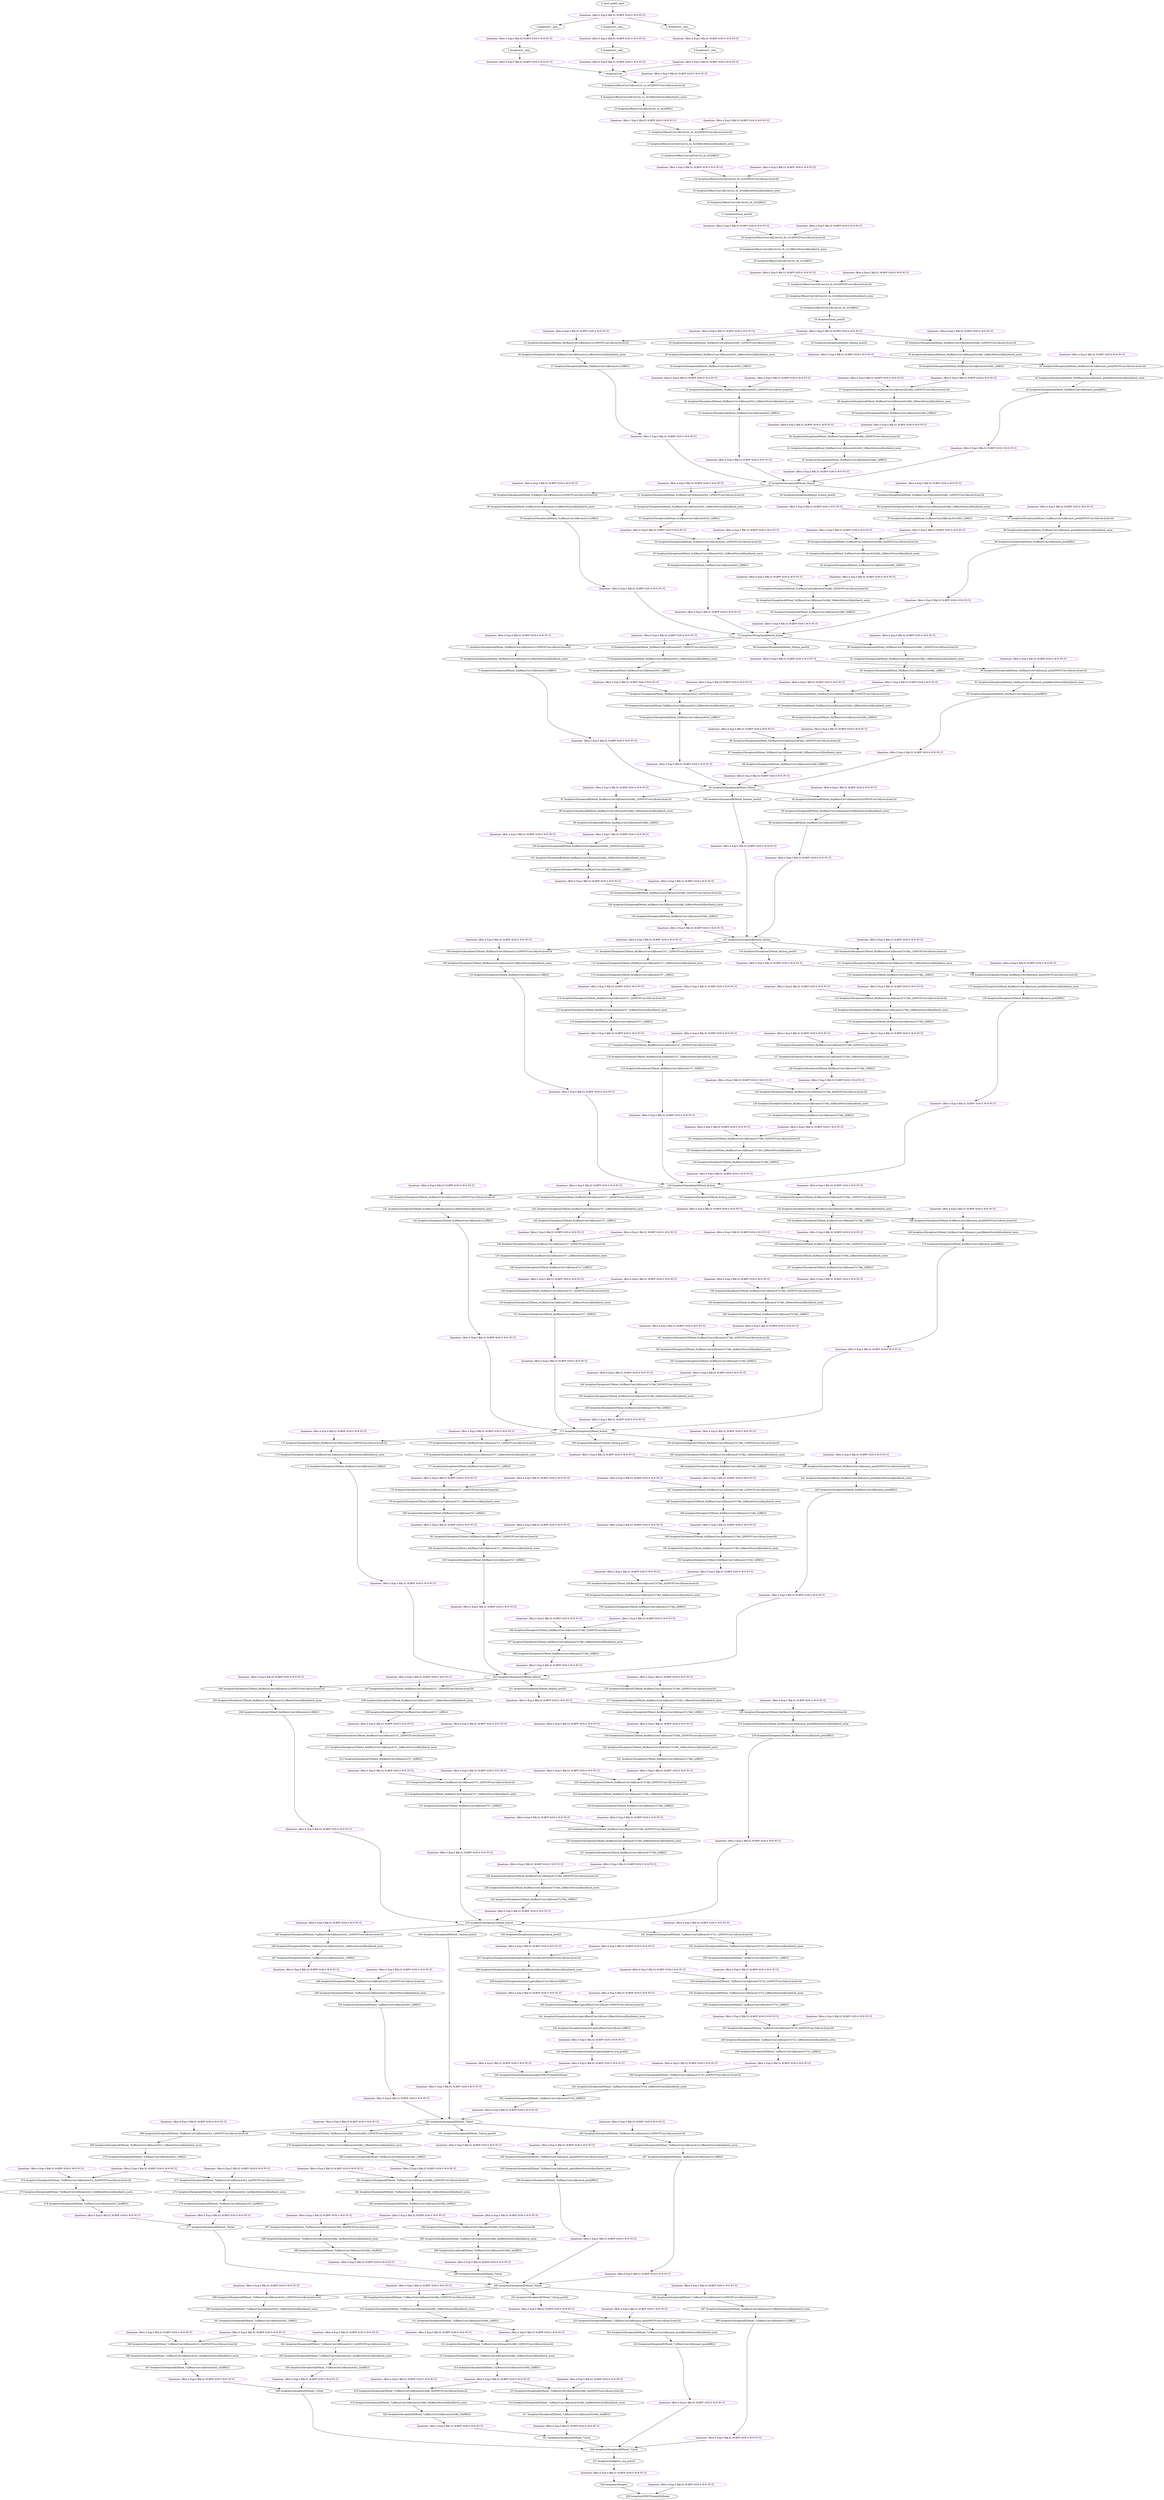 strict digraph  {
"0 /nncf_model_input" [id=0, scope="", type=nncf_model_input];
"1 Inception3/__mul__" [id=1, scope=Inception3, type=__mul__];
"2 Inception3/__add__" [id=2, scope=Inception3, type=__add__];
"3 Inception3/__mul__" [id=3, scope=Inception3, type=__mul__];
"4 Inception3/__add__" [id=4, scope=Inception3, type=__add__];
"5 Inception3/__mul__" [id=5, scope=Inception3, type=__mul__];
"6 Inception3/__add__" [id=6, scope=Inception3, type=__add__];
"7 Inception3/cat" [id=7, scope=Inception3, type=cat];
"8 Inception3/BasicConv2d[Conv2d_1a_3x3]/NNCFConv2d[conv]/conv2d" [id=8, scope="Inception3/BasicConv2d[Conv2d_1a_3x3]/NNCFConv2d[conv]", type=conv2d];
"9 Inception3/BasicConv2d[Conv2d_1a_3x3]/BatchNorm2d[bn]/batch_norm" [id=9, scope="Inception3/BasicConv2d[Conv2d_1a_3x3]/BatchNorm2d[bn]", type=batch_norm];
"10 Inception3/BasicConv2d[Conv2d_1a_3x3]/RELU" [id=10, scope="Inception3/BasicConv2d[Conv2d_1a_3x3]", type=RELU];
"11 Inception3/BasicConv2d[Conv2d_2a_3x3]/NNCFConv2d[conv]/conv2d" [id=11, scope="Inception3/BasicConv2d[Conv2d_2a_3x3]/NNCFConv2d[conv]", type=conv2d];
"12 Inception3/BasicConv2d[Conv2d_2a_3x3]/BatchNorm2d[bn]/batch_norm" [id=12, scope="Inception3/BasicConv2d[Conv2d_2a_3x3]/BatchNorm2d[bn]", type=batch_norm];
"13 Inception3/BasicConv2d[Conv2d_2a_3x3]/RELU" [id=13, scope="Inception3/BasicConv2d[Conv2d_2a_3x3]", type=RELU];
"14 Inception3/BasicConv2d[Conv2d_2b_3x3]/NNCFConv2d[conv]/conv2d" [id=14, scope="Inception3/BasicConv2d[Conv2d_2b_3x3]/NNCFConv2d[conv]", type=conv2d];
"15 Inception3/BasicConv2d[Conv2d_2b_3x3]/BatchNorm2d[bn]/batch_norm" [id=15, scope="Inception3/BasicConv2d[Conv2d_2b_3x3]/BatchNorm2d[bn]", type=batch_norm];
"16 Inception3/BasicConv2d[Conv2d_2b_3x3]/RELU" [id=16, scope="Inception3/BasicConv2d[Conv2d_2b_3x3]", type=RELU];
"17 Inception3/max_pool2d" [id=17, scope=Inception3, type=max_pool2d];
"18 Inception3/BasicConv2d[Conv2d_3b_1x1]/NNCFConv2d[conv]/conv2d" [id=18, scope="Inception3/BasicConv2d[Conv2d_3b_1x1]/NNCFConv2d[conv]", type=conv2d];
"19 Inception3/BasicConv2d[Conv2d_3b_1x1]/BatchNorm2d[bn]/batch_norm" [id=19, scope="Inception3/BasicConv2d[Conv2d_3b_1x1]/BatchNorm2d[bn]", type=batch_norm];
"20 Inception3/BasicConv2d[Conv2d_3b_1x1]/RELU" [id=20, scope="Inception3/BasicConv2d[Conv2d_3b_1x1]", type=RELU];
"21 Inception3/BasicConv2d[Conv2d_4a_3x3]/NNCFConv2d[conv]/conv2d" [id=21, scope="Inception3/BasicConv2d[Conv2d_4a_3x3]/NNCFConv2d[conv]", type=conv2d];
"22 Inception3/BasicConv2d[Conv2d_4a_3x3]/BatchNorm2d[bn]/batch_norm" [id=22, scope="Inception3/BasicConv2d[Conv2d_4a_3x3]/BatchNorm2d[bn]", type=batch_norm];
"23 Inception3/BasicConv2d[Conv2d_4a_3x3]/RELU" [id=23, scope="Inception3/BasicConv2d[Conv2d_4a_3x3]", type=RELU];
"24 Inception3/max_pool2d" [id=24, scope=Inception3, type=max_pool2d];
"25 Inception3/InceptionA[Mixed_5b]/BasicConv2d[branch1x1]/NNCFConv2d[conv]/conv2d" [id=25, scope="Inception3/InceptionA[Mixed_5b]/BasicConv2d[branch1x1]/NNCFConv2d[conv]", type=conv2d];
"26 Inception3/InceptionA[Mixed_5b]/BasicConv2d[branch1x1]/BatchNorm2d[bn]/batch_norm" [id=26, scope="Inception3/InceptionA[Mixed_5b]/BasicConv2d[branch1x1]/BatchNorm2d[bn]", type=batch_norm];
"27 Inception3/InceptionA[Mixed_5b]/BasicConv2d[branch1x1]/RELU" [id=27, scope="Inception3/InceptionA[Mixed_5b]/BasicConv2d[branch1x1]", type=RELU];
"28 Inception3/InceptionA[Mixed_5b]/BasicConv2d[branch5x5_1]/NNCFConv2d[conv]/conv2d" [id=28, scope="Inception3/InceptionA[Mixed_5b]/BasicConv2d[branch5x5_1]/NNCFConv2d[conv]", type=conv2d];
"29 Inception3/InceptionA[Mixed_5b]/BasicConv2d[branch5x5_1]/BatchNorm2d[bn]/batch_norm" [id=29, scope="Inception3/InceptionA[Mixed_5b]/BasicConv2d[branch5x5_1]/BatchNorm2d[bn]", type=batch_norm];
"30 Inception3/InceptionA[Mixed_5b]/BasicConv2d[branch5x5_1]/RELU" [id=30, scope="Inception3/InceptionA[Mixed_5b]/BasicConv2d[branch5x5_1]", type=RELU];
"31 Inception3/InceptionA[Mixed_5b]/BasicConv2d[branch5x5_2]/NNCFConv2d[conv]/conv2d" [id=31, scope="Inception3/InceptionA[Mixed_5b]/BasicConv2d[branch5x5_2]/NNCFConv2d[conv]", type=conv2d];
"32 Inception3/InceptionA[Mixed_5b]/BasicConv2d[branch5x5_2]/BatchNorm2d[bn]/batch_norm" [id=32, scope="Inception3/InceptionA[Mixed_5b]/BasicConv2d[branch5x5_2]/BatchNorm2d[bn]", type=batch_norm];
"33 Inception3/InceptionA[Mixed_5b]/BasicConv2d[branch5x5_2]/RELU" [id=33, scope="Inception3/InceptionA[Mixed_5b]/BasicConv2d[branch5x5_2]", type=RELU];
"34 Inception3/InceptionA[Mixed_5b]/BasicConv2d[branch3x3dbl_1]/NNCFConv2d[conv]/conv2d" [id=34, scope="Inception3/InceptionA[Mixed_5b]/BasicConv2d[branch3x3dbl_1]/NNCFConv2d[conv]", type=conv2d];
"35 Inception3/InceptionA[Mixed_5b]/BasicConv2d[branch3x3dbl_1]/BatchNorm2d[bn]/batch_norm" [id=35, scope="Inception3/InceptionA[Mixed_5b]/BasicConv2d[branch3x3dbl_1]/BatchNorm2d[bn]", type=batch_norm];
"36 Inception3/InceptionA[Mixed_5b]/BasicConv2d[branch3x3dbl_1]/RELU" [id=36, scope="Inception3/InceptionA[Mixed_5b]/BasicConv2d[branch3x3dbl_1]", type=RELU];
"37 Inception3/InceptionA[Mixed_5b]/BasicConv2d[branch3x3dbl_2]/NNCFConv2d[conv]/conv2d" [id=37, scope="Inception3/InceptionA[Mixed_5b]/BasicConv2d[branch3x3dbl_2]/NNCFConv2d[conv]", type=conv2d];
"38 Inception3/InceptionA[Mixed_5b]/BasicConv2d[branch3x3dbl_2]/BatchNorm2d[bn]/batch_norm" [id=38, scope="Inception3/InceptionA[Mixed_5b]/BasicConv2d[branch3x3dbl_2]/BatchNorm2d[bn]", type=batch_norm];
"39 Inception3/InceptionA[Mixed_5b]/BasicConv2d[branch3x3dbl_2]/RELU" [id=39, scope="Inception3/InceptionA[Mixed_5b]/BasicConv2d[branch3x3dbl_2]", type=RELU];
"40 Inception3/InceptionA[Mixed_5b]/BasicConv2d[branch3x3dbl_3]/NNCFConv2d[conv]/conv2d" [id=40, scope="Inception3/InceptionA[Mixed_5b]/BasicConv2d[branch3x3dbl_3]/NNCFConv2d[conv]", type=conv2d];
"41 Inception3/InceptionA[Mixed_5b]/BasicConv2d[branch3x3dbl_3]/BatchNorm2d[bn]/batch_norm" [id=41, scope="Inception3/InceptionA[Mixed_5b]/BasicConv2d[branch3x3dbl_3]/BatchNorm2d[bn]", type=batch_norm];
"42 Inception3/InceptionA[Mixed_5b]/BasicConv2d[branch3x3dbl_3]/RELU" [id=42, scope="Inception3/InceptionA[Mixed_5b]/BasicConv2d[branch3x3dbl_3]", type=RELU];
"43 Inception3/InceptionA[Mixed_5b]/avg_pool2d" [id=43, scope="Inception3/InceptionA[Mixed_5b]", type=avg_pool2d];
"44 Inception3/InceptionA[Mixed_5b]/BasicConv2d[branch_pool]/NNCFConv2d[conv]/conv2d" [id=44, scope="Inception3/InceptionA[Mixed_5b]/BasicConv2d[branch_pool]/NNCFConv2d[conv]", type=conv2d];
"45 Inception3/InceptionA[Mixed_5b]/BasicConv2d[branch_pool]/BatchNorm2d[bn]/batch_norm" [id=45, scope="Inception3/InceptionA[Mixed_5b]/BasicConv2d[branch_pool]/BatchNorm2d[bn]", type=batch_norm];
"46 Inception3/InceptionA[Mixed_5b]/BasicConv2d[branch_pool]/RELU" [id=46, scope="Inception3/InceptionA[Mixed_5b]/BasicConv2d[branch_pool]", type=RELU];
"47 Inception3/InceptionA[Mixed_5b]/cat" [id=47, scope="Inception3/InceptionA[Mixed_5b]", type=cat];
"48 Inception3/InceptionA[Mixed_5c]/BasicConv2d[branch1x1]/NNCFConv2d[conv]/conv2d" [id=48, scope="Inception3/InceptionA[Mixed_5c]/BasicConv2d[branch1x1]/NNCFConv2d[conv]", type=conv2d];
"49 Inception3/InceptionA[Mixed_5c]/BasicConv2d[branch1x1]/BatchNorm2d[bn]/batch_norm" [id=49, scope="Inception3/InceptionA[Mixed_5c]/BasicConv2d[branch1x1]/BatchNorm2d[bn]", type=batch_norm];
"50 Inception3/InceptionA[Mixed_5c]/BasicConv2d[branch1x1]/RELU" [id=50, scope="Inception3/InceptionA[Mixed_5c]/BasicConv2d[branch1x1]", type=RELU];
"51 Inception3/InceptionA[Mixed_5c]/BasicConv2d[branch5x5_1]/NNCFConv2d[conv]/conv2d" [id=51, scope="Inception3/InceptionA[Mixed_5c]/BasicConv2d[branch5x5_1]/NNCFConv2d[conv]", type=conv2d];
"52 Inception3/InceptionA[Mixed_5c]/BasicConv2d[branch5x5_1]/BatchNorm2d[bn]/batch_norm" [id=52, scope="Inception3/InceptionA[Mixed_5c]/BasicConv2d[branch5x5_1]/BatchNorm2d[bn]", type=batch_norm];
"53 Inception3/InceptionA[Mixed_5c]/BasicConv2d[branch5x5_1]/RELU" [id=53, scope="Inception3/InceptionA[Mixed_5c]/BasicConv2d[branch5x5_1]", type=RELU];
"54 Inception3/InceptionA[Mixed_5c]/BasicConv2d[branch5x5_2]/NNCFConv2d[conv]/conv2d" [id=54, scope="Inception3/InceptionA[Mixed_5c]/BasicConv2d[branch5x5_2]/NNCFConv2d[conv]", type=conv2d];
"55 Inception3/InceptionA[Mixed_5c]/BasicConv2d[branch5x5_2]/BatchNorm2d[bn]/batch_norm" [id=55, scope="Inception3/InceptionA[Mixed_5c]/BasicConv2d[branch5x5_2]/BatchNorm2d[bn]", type=batch_norm];
"56 Inception3/InceptionA[Mixed_5c]/BasicConv2d[branch5x5_2]/RELU" [id=56, scope="Inception3/InceptionA[Mixed_5c]/BasicConv2d[branch5x5_2]", type=RELU];
"57 Inception3/InceptionA[Mixed_5c]/BasicConv2d[branch3x3dbl_1]/NNCFConv2d[conv]/conv2d" [id=57, scope="Inception3/InceptionA[Mixed_5c]/BasicConv2d[branch3x3dbl_1]/NNCFConv2d[conv]", type=conv2d];
"58 Inception3/InceptionA[Mixed_5c]/BasicConv2d[branch3x3dbl_1]/BatchNorm2d[bn]/batch_norm" [id=58, scope="Inception3/InceptionA[Mixed_5c]/BasicConv2d[branch3x3dbl_1]/BatchNorm2d[bn]", type=batch_norm];
"59 Inception3/InceptionA[Mixed_5c]/BasicConv2d[branch3x3dbl_1]/RELU" [id=59, scope="Inception3/InceptionA[Mixed_5c]/BasicConv2d[branch3x3dbl_1]", type=RELU];
"60 Inception3/InceptionA[Mixed_5c]/BasicConv2d[branch3x3dbl_2]/NNCFConv2d[conv]/conv2d" [id=60, scope="Inception3/InceptionA[Mixed_5c]/BasicConv2d[branch3x3dbl_2]/NNCFConv2d[conv]", type=conv2d];
"61 Inception3/InceptionA[Mixed_5c]/BasicConv2d[branch3x3dbl_2]/BatchNorm2d[bn]/batch_norm" [id=61, scope="Inception3/InceptionA[Mixed_5c]/BasicConv2d[branch3x3dbl_2]/BatchNorm2d[bn]", type=batch_norm];
"62 Inception3/InceptionA[Mixed_5c]/BasicConv2d[branch3x3dbl_2]/RELU" [id=62, scope="Inception3/InceptionA[Mixed_5c]/BasicConv2d[branch3x3dbl_2]", type=RELU];
"63 Inception3/InceptionA[Mixed_5c]/BasicConv2d[branch3x3dbl_3]/NNCFConv2d[conv]/conv2d" [id=63, scope="Inception3/InceptionA[Mixed_5c]/BasicConv2d[branch3x3dbl_3]/NNCFConv2d[conv]", type=conv2d];
"64 Inception3/InceptionA[Mixed_5c]/BasicConv2d[branch3x3dbl_3]/BatchNorm2d[bn]/batch_norm" [id=64, scope="Inception3/InceptionA[Mixed_5c]/BasicConv2d[branch3x3dbl_3]/BatchNorm2d[bn]", type=batch_norm];
"65 Inception3/InceptionA[Mixed_5c]/BasicConv2d[branch3x3dbl_3]/RELU" [id=65, scope="Inception3/InceptionA[Mixed_5c]/BasicConv2d[branch3x3dbl_3]", type=RELU];
"66 Inception3/InceptionA[Mixed_5c]/avg_pool2d" [id=66, scope="Inception3/InceptionA[Mixed_5c]", type=avg_pool2d];
"67 Inception3/InceptionA[Mixed_5c]/BasicConv2d[branch_pool]/NNCFConv2d[conv]/conv2d" [id=67, scope="Inception3/InceptionA[Mixed_5c]/BasicConv2d[branch_pool]/NNCFConv2d[conv]", type=conv2d];
"68 Inception3/InceptionA[Mixed_5c]/BasicConv2d[branch_pool]/BatchNorm2d[bn]/batch_norm" [id=68, scope="Inception3/InceptionA[Mixed_5c]/BasicConv2d[branch_pool]/BatchNorm2d[bn]", type=batch_norm];
"69 Inception3/InceptionA[Mixed_5c]/BasicConv2d[branch_pool]/RELU" [id=69, scope="Inception3/InceptionA[Mixed_5c]/BasicConv2d[branch_pool]", type=RELU];
"70 Inception3/InceptionA[Mixed_5c]/cat" [id=70, scope="Inception3/InceptionA[Mixed_5c]", type=cat];
"71 Inception3/InceptionA[Mixed_5d]/BasicConv2d[branch1x1]/NNCFConv2d[conv]/conv2d" [id=71, scope="Inception3/InceptionA[Mixed_5d]/BasicConv2d[branch1x1]/NNCFConv2d[conv]", type=conv2d];
"72 Inception3/InceptionA[Mixed_5d]/BasicConv2d[branch1x1]/BatchNorm2d[bn]/batch_norm" [id=72, scope="Inception3/InceptionA[Mixed_5d]/BasicConv2d[branch1x1]/BatchNorm2d[bn]", type=batch_norm];
"73 Inception3/InceptionA[Mixed_5d]/BasicConv2d[branch1x1]/RELU" [id=73, scope="Inception3/InceptionA[Mixed_5d]/BasicConv2d[branch1x1]", type=RELU];
"74 Inception3/InceptionA[Mixed_5d]/BasicConv2d[branch5x5_1]/NNCFConv2d[conv]/conv2d" [id=74, scope="Inception3/InceptionA[Mixed_5d]/BasicConv2d[branch5x5_1]/NNCFConv2d[conv]", type=conv2d];
"75 Inception3/InceptionA[Mixed_5d]/BasicConv2d[branch5x5_1]/BatchNorm2d[bn]/batch_norm" [id=75, scope="Inception3/InceptionA[Mixed_5d]/BasicConv2d[branch5x5_1]/BatchNorm2d[bn]", type=batch_norm];
"76 Inception3/InceptionA[Mixed_5d]/BasicConv2d[branch5x5_1]/RELU" [id=76, scope="Inception3/InceptionA[Mixed_5d]/BasicConv2d[branch5x5_1]", type=RELU];
"77 Inception3/InceptionA[Mixed_5d]/BasicConv2d[branch5x5_2]/NNCFConv2d[conv]/conv2d" [id=77, scope="Inception3/InceptionA[Mixed_5d]/BasicConv2d[branch5x5_2]/NNCFConv2d[conv]", type=conv2d];
"78 Inception3/InceptionA[Mixed_5d]/BasicConv2d[branch5x5_2]/BatchNorm2d[bn]/batch_norm" [id=78, scope="Inception3/InceptionA[Mixed_5d]/BasicConv2d[branch5x5_2]/BatchNorm2d[bn]", type=batch_norm];
"79 Inception3/InceptionA[Mixed_5d]/BasicConv2d[branch5x5_2]/RELU" [id=79, scope="Inception3/InceptionA[Mixed_5d]/BasicConv2d[branch5x5_2]", type=RELU];
"80 Inception3/InceptionA[Mixed_5d]/BasicConv2d[branch3x3dbl_1]/NNCFConv2d[conv]/conv2d" [id=80, scope="Inception3/InceptionA[Mixed_5d]/BasicConv2d[branch3x3dbl_1]/NNCFConv2d[conv]", type=conv2d];
"81 Inception3/InceptionA[Mixed_5d]/BasicConv2d[branch3x3dbl_1]/BatchNorm2d[bn]/batch_norm" [id=81, scope="Inception3/InceptionA[Mixed_5d]/BasicConv2d[branch3x3dbl_1]/BatchNorm2d[bn]", type=batch_norm];
"82 Inception3/InceptionA[Mixed_5d]/BasicConv2d[branch3x3dbl_1]/RELU" [id=82, scope="Inception3/InceptionA[Mixed_5d]/BasicConv2d[branch3x3dbl_1]", type=RELU];
"83 Inception3/InceptionA[Mixed_5d]/BasicConv2d[branch3x3dbl_2]/NNCFConv2d[conv]/conv2d" [id=83, scope="Inception3/InceptionA[Mixed_5d]/BasicConv2d[branch3x3dbl_2]/NNCFConv2d[conv]", type=conv2d];
"84 Inception3/InceptionA[Mixed_5d]/BasicConv2d[branch3x3dbl_2]/BatchNorm2d[bn]/batch_norm" [id=84, scope="Inception3/InceptionA[Mixed_5d]/BasicConv2d[branch3x3dbl_2]/BatchNorm2d[bn]", type=batch_norm];
"85 Inception3/InceptionA[Mixed_5d]/BasicConv2d[branch3x3dbl_2]/RELU" [id=85, scope="Inception3/InceptionA[Mixed_5d]/BasicConv2d[branch3x3dbl_2]", type=RELU];
"86 Inception3/InceptionA[Mixed_5d]/BasicConv2d[branch3x3dbl_3]/NNCFConv2d[conv]/conv2d" [id=86, scope="Inception3/InceptionA[Mixed_5d]/BasicConv2d[branch3x3dbl_3]/NNCFConv2d[conv]", type=conv2d];
"87 Inception3/InceptionA[Mixed_5d]/BasicConv2d[branch3x3dbl_3]/BatchNorm2d[bn]/batch_norm" [id=87, scope="Inception3/InceptionA[Mixed_5d]/BasicConv2d[branch3x3dbl_3]/BatchNorm2d[bn]", type=batch_norm];
"88 Inception3/InceptionA[Mixed_5d]/BasicConv2d[branch3x3dbl_3]/RELU" [id=88, scope="Inception3/InceptionA[Mixed_5d]/BasicConv2d[branch3x3dbl_3]", type=RELU];
"89 Inception3/InceptionA[Mixed_5d]/avg_pool2d" [id=89, scope="Inception3/InceptionA[Mixed_5d]", type=avg_pool2d];
"90 Inception3/InceptionA[Mixed_5d]/BasicConv2d[branch_pool]/NNCFConv2d[conv]/conv2d" [id=90, scope="Inception3/InceptionA[Mixed_5d]/BasicConv2d[branch_pool]/NNCFConv2d[conv]", type=conv2d];
"91 Inception3/InceptionA[Mixed_5d]/BasicConv2d[branch_pool]/BatchNorm2d[bn]/batch_norm" [id=91, scope="Inception3/InceptionA[Mixed_5d]/BasicConv2d[branch_pool]/BatchNorm2d[bn]", type=batch_norm];
"92 Inception3/InceptionA[Mixed_5d]/BasicConv2d[branch_pool]/RELU" [id=92, scope="Inception3/InceptionA[Mixed_5d]/BasicConv2d[branch_pool]", type=RELU];
"93 Inception3/InceptionA[Mixed_5d]/cat" [id=93, scope="Inception3/InceptionA[Mixed_5d]", type=cat];
"94 Inception3/InceptionB[Mixed_6a]/BasicConv2d[branch3x3]/NNCFConv2d[conv]/conv2d" [id=94, scope="Inception3/InceptionB[Mixed_6a]/BasicConv2d[branch3x3]/NNCFConv2d[conv]", type=conv2d];
"95 Inception3/InceptionB[Mixed_6a]/BasicConv2d[branch3x3]/BatchNorm2d[bn]/batch_norm" [id=95, scope="Inception3/InceptionB[Mixed_6a]/BasicConv2d[branch3x3]/BatchNorm2d[bn]", type=batch_norm];
"96 Inception3/InceptionB[Mixed_6a]/BasicConv2d[branch3x3]/RELU" [id=96, scope="Inception3/InceptionB[Mixed_6a]/BasicConv2d[branch3x3]", type=RELU];
"97 Inception3/InceptionB[Mixed_6a]/BasicConv2d[branch3x3dbl_1]/NNCFConv2d[conv]/conv2d" [id=97, scope="Inception3/InceptionB[Mixed_6a]/BasicConv2d[branch3x3dbl_1]/NNCFConv2d[conv]", type=conv2d];
"98 Inception3/InceptionB[Mixed_6a]/BasicConv2d[branch3x3dbl_1]/BatchNorm2d[bn]/batch_norm" [id=98, scope="Inception3/InceptionB[Mixed_6a]/BasicConv2d[branch3x3dbl_1]/BatchNorm2d[bn]", type=batch_norm];
"99 Inception3/InceptionB[Mixed_6a]/BasicConv2d[branch3x3dbl_1]/RELU" [id=99, scope="Inception3/InceptionB[Mixed_6a]/BasicConv2d[branch3x3dbl_1]", type=RELU];
"100 Inception3/InceptionB[Mixed_6a]/BasicConv2d[branch3x3dbl_2]/NNCFConv2d[conv]/conv2d" [id=100, scope="Inception3/InceptionB[Mixed_6a]/BasicConv2d[branch3x3dbl_2]/NNCFConv2d[conv]", type=conv2d];
"101 Inception3/InceptionB[Mixed_6a]/BasicConv2d[branch3x3dbl_2]/BatchNorm2d[bn]/batch_norm" [id=101, scope="Inception3/InceptionB[Mixed_6a]/BasicConv2d[branch3x3dbl_2]/BatchNorm2d[bn]", type=batch_norm];
"102 Inception3/InceptionB[Mixed_6a]/BasicConv2d[branch3x3dbl_2]/RELU" [id=102, scope="Inception3/InceptionB[Mixed_6a]/BasicConv2d[branch3x3dbl_2]", type=RELU];
"103 Inception3/InceptionB[Mixed_6a]/BasicConv2d[branch3x3dbl_3]/NNCFConv2d[conv]/conv2d" [id=103, scope="Inception3/InceptionB[Mixed_6a]/BasicConv2d[branch3x3dbl_3]/NNCFConv2d[conv]", type=conv2d];
"104 Inception3/InceptionB[Mixed_6a]/BasicConv2d[branch3x3dbl_3]/BatchNorm2d[bn]/batch_norm" [id=104, scope="Inception3/InceptionB[Mixed_6a]/BasicConv2d[branch3x3dbl_3]/BatchNorm2d[bn]", type=batch_norm];
"105 Inception3/InceptionB[Mixed_6a]/BasicConv2d[branch3x3dbl_3]/RELU" [id=105, scope="Inception3/InceptionB[Mixed_6a]/BasicConv2d[branch3x3dbl_3]", type=RELU];
"106 Inception3/InceptionB[Mixed_6a]/max_pool2d" [id=106, scope="Inception3/InceptionB[Mixed_6a]", type=max_pool2d];
"107 Inception3/InceptionB[Mixed_6a]/cat" [id=107, scope="Inception3/InceptionB[Mixed_6a]", type=cat];
"108 Inception3/InceptionC[Mixed_6b]/BasicConv2d[branch1x1]/NNCFConv2d[conv]/conv2d" [id=108, scope="Inception3/InceptionC[Mixed_6b]/BasicConv2d[branch1x1]/NNCFConv2d[conv]", type=conv2d];
"109 Inception3/InceptionC[Mixed_6b]/BasicConv2d[branch1x1]/BatchNorm2d[bn]/batch_norm" [id=109, scope="Inception3/InceptionC[Mixed_6b]/BasicConv2d[branch1x1]/BatchNorm2d[bn]", type=batch_norm];
"110 Inception3/InceptionC[Mixed_6b]/BasicConv2d[branch1x1]/RELU" [id=110, scope="Inception3/InceptionC[Mixed_6b]/BasicConv2d[branch1x1]", type=RELU];
"111 Inception3/InceptionC[Mixed_6b]/BasicConv2d[branch7x7_1]/NNCFConv2d[conv]/conv2d" [id=111, scope="Inception3/InceptionC[Mixed_6b]/BasicConv2d[branch7x7_1]/NNCFConv2d[conv]", type=conv2d];
"112 Inception3/InceptionC[Mixed_6b]/BasicConv2d[branch7x7_1]/BatchNorm2d[bn]/batch_norm" [id=112, scope="Inception3/InceptionC[Mixed_6b]/BasicConv2d[branch7x7_1]/BatchNorm2d[bn]", type=batch_norm];
"113 Inception3/InceptionC[Mixed_6b]/BasicConv2d[branch7x7_1]/RELU" [id=113, scope="Inception3/InceptionC[Mixed_6b]/BasicConv2d[branch7x7_1]", type=RELU];
"114 Inception3/InceptionC[Mixed_6b]/BasicConv2d[branch7x7_2]/NNCFConv2d[conv]/conv2d" [id=114, scope="Inception3/InceptionC[Mixed_6b]/BasicConv2d[branch7x7_2]/NNCFConv2d[conv]", type=conv2d];
"115 Inception3/InceptionC[Mixed_6b]/BasicConv2d[branch7x7_2]/BatchNorm2d[bn]/batch_norm" [id=115, scope="Inception3/InceptionC[Mixed_6b]/BasicConv2d[branch7x7_2]/BatchNorm2d[bn]", type=batch_norm];
"116 Inception3/InceptionC[Mixed_6b]/BasicConv2d[branch7x7_2]/RELU" [id=116, scope="Inception3/InceptionC[Mixed_6b]/BasicConv2d[branch7x7_2]", type=RELU];
"117 Inception3/InceptionC[Mixed_6b]/BasicConv2d[branch7x7_3]/NNCFConv2d[conv]/conv2d" [id=117, scope="Inception3/InceptionC[Mixed_6b]/BasicConv2d[branch7x7_3]/NNCFConv2d[conv]", type=conv2d];
"118 Inception3/InceptionC[Mixed_6b]/BasicConv2d[branch7x7_3]/BatchNorm2d[bn]/batch_norm" [id=118, scope="Inception3/InceptionC[Mixed_6b]/BasicConv2d[branch7x7_3]/BatchNorm2d[bn]", type=batch_norm];
"119 Inception3/InceptionC[Mixed_6b]/BasicConv2d[branch7x7_3]/RELU" [id=119, scope="Inception3/InceptionC[Mixed_6b]/BasicConv2d[branch7x7_3]", type=RELU];
"120 Inception3/InceptionC[Mixed_6b]/BasicConv2d[branch7x7dbl_1]/NNCFConv2d[conv]/conv2d" [id=120, scope="Inception3/InceptionC[Mixed_6b]/BasicConv2d[branch7x7dbl_1]/NNCFConv2d[conv]", type=conv2d];
"121 Inception3/InceptionC[Mixed_6b]/BasicConv2d[branch7x7dbl_1]/BatchNorm2d[bn]/batch_norm" [id=121, scope="Inception3/InceptionC[Mixed_6b]/BasicConv2d[branch7x7dbl_1]/BatchNorm2d[bn]", type=batch_norm];
"122 Inception3/InceptionC[Mixed_6b]/BasicConv2d[branch7x7dbl_1]/RELU" [id=122, scope="Inception3/InceptionC[Mixed_6b]/BasicConv2d[branch7x7dbl_1]", type=RELU];
"123 Inception3/InceptionC[Mixed_6b]/BasicConv2d[branch7x7dbl_2]/NNCFConv2d[conv]/conv2d" [id=123, scope="Inception3/InceptionC[Mixed_6b]/BasicConv2d[branch7x7dbl_2]/NNCFConv2d[conv]", type=conv2d];
"124 Inception3/InceptionC[Mixed_6b]/BasicConv2d[branch7x7dbl_2]/BatchNorm2d[bn]/batch_norm" [id=124, scope="Inception3/InceptionC[Mixed_6b]/BasicConv2d[branch7x7dbl_2]/BatchNorm2d[bn]", type=batch_norm];
"125 Inception3/InceptionC[Mixed_6b]/BasicConv2d[branch7x7dbl_2]/RELU" [id=125, scope="Inception3/InceptionC[Mixed_6b]/BasicConv2d[branch7x7dbl_2]", type=RELU];
"126 Inception3/InceptionC[Mixed_6b]/BasicConv2d[branch7x7dbl_3]/NNCFConv2d[conv]/conv2d" [id=126, scope="Inception3/InceptionC[Mixed_6b]/BasicConv2d[branch7x7dbl_3]/NNCFConv2d[conv]", type=conv2d];
"127 Inception3/InceptionC[Mixed_6b]/BasicConv2d[branch7x7dbl_3]/BatchNorm2d[bn]/batch_norm" [id=127, scope="Inception3/InceptionC[Mixed_6b]/BasicConv2d[branch7x7dbl_3]/BatchNorm2d[bn]", type=batch_norm];
"128 Inception3/InceptionC[Mixed_6b]/BasicConv2d[branch7x7dbl_3]/RELU" [id=128, scope="Inception3/InceptionC[Mixed_6b]/BasicConv2d[branch7x7dbl_3]", type=RELU];
"129 Inception3/InceptionC[Mixed_6b]/BasicConv2d[branch7x7dbl_4]/NNCFConv2d[conv]/conv2d" [id=129, scope="Inception3/InceptionC[Mixed_6b]/BasicConv2d[branch7x7dbl_4]/NNCFConv2d[conv]", type=conv2d];
"130 Inception3/InceptionC[Mixed_6b]/BasicConv2d[branch7x7dbl_4]/BatchNorm2d[bn]/batch_norm" [id=130, scope="Inception3/InceptionC[Mixed_6b]/BasicConv2d[branch7x7dbl_4]/BatchNorm2d[bn]", type=batch_norm];
"131 Inception3/InceptionC[Mixed_6b]/BasicConv2d[branch7x7dbl_4]/RELU" [id=131, scope="Inception3/InceptionC[Mixed_6b]/BasicConv2d[branch7x7dbl_4]", type=RELU];
"132 Inception3/InceptionC[Mixed_6b]/BasicConv2d[branch7x7dbl_5]/NNCFConv2d[conv]/conv2d" [id=132, scope="Inception3/InceptionC[Mixed_6b]/BasicConv2d[branch7x7dbl_5]/NNCFConv2d[conv]", type=conv2d];
"133 Inception3/InceptionC[Mixed_6b]/BasicConv2d[branch7x7dbl_5]/BatchNorm2d[bn]/batch_norm" [id=133, scope="Inception3/InceptionC[Mixed_6b]/BasicConv2d[branch7x7dbl_5]/BatchNorm2d[bn]", type=batch_norm];
"134 Inception3/InceptionC[Mixed_6b]/BasicConv2d[branch7x7dbl_5]/RELU" [id=134, scope="Inception3/InceptionC[Mixed_6b]/BasicConv2d[branch7x7dbl_5]", type=RELU];
"135 Inception3/InceptionC[Mixed_6b]/avg_pool2d" [id=135, scope="Inception3/InceptionC[Mixed_6b]", type=avg_pool2d];
"136 Inception3/InceptionC[Mixed_6b]/BasicConv2d[branch_pool]/NNCFConv2d[conv]/conv2d" [id=136, scope="Inception3/InceptionC[Mixed_6b]/BasicConv2d[branch_pool]/NNCFConv2d[conv]", type=conv2d];
"137 Inception3/InceptionC[Mixed_6b]/BasicConv2d[branch_pool]/BatchNorm2d[bn]/batch_norm" [id=137, scope="Inception3/InceptionC[Mixed_6b]/BasicConv2d[branch_pool]/BatchNorm2d[bn]", type=batch_norm];
"138 Inception3/InceptionC[Mixed_6b]/BasicConv2d[branch_pool]/RELU" [id=138, scope="Inception3/InceptionC[Mixed_6b]/BasicConv2d[branch_pool]", type=RELU];
"139 Inception3/InceptionC[Mixed_6b]/cat" [id=139, scope="Inception3/InceptionC[Mixed_6b]", type=cat];
"140 Inception3/InceptionC[Mixed_6c]/BasicConv2d[branch1x1]/NNCFConv2d[conv]/conv2d" [id=140, scope="Inception3/InceptionC[Mixed_6c]/BasicConv2d[branch1x1]/NNCFConv2d[conv]", type=conv2d];
"141 Inception3/InceptionC[Mixed_6c]/BasicConv2d[branch1x1]/BatchNorm2d[bn]/batch_norm" [id=141, scope="Inception3/InceptionC[Mixed_6c]/BasicConv2d[branch1x1]/BatchNorm2d[bn]", type=batch_norm];
"142 Inception3/InceptionC[Mixed_6c]/BasicConv2d[branch1x1]/RELU" [id=142, scope="Inception3/InceptionC[Mixed_6c]/BasicConv2d[branch1x1]", type=RELU];
"143 Inception3/InceptionC[Mixed_6c]/BasicConv2d[branch7x7_1]/NNCFConv2d[conv]/conv2d" [id=143, scope="Inception3/InceptionC[Mixed_6c]/BasicConv2d[branch7x7_1]/NNCFConv2d[conv]", type=conv2d];
"144 Inception3/InceptionC[Mixed_6c]/BasicConv2d[branch7x7_1]/BatchNorm2d[bn]/batch_norm" [id=144, scope="Inception3/InceptionC[Mixed_6c]/BasicConv2d[branch7x7_1]/BatchNorm2d[bn]", type=batch_norm];
"145 Inception3/InceptionC[Mixed_6c]/BasicConv2d[branch7x7_1]/RELU" [id=145, scope="Inception3/InceptionC[Mixed_6c]/BasicConv2d[branch7x7_1]", type=RELU];
"146 Inception3/InceptionC[Mixed_6c]/BasicConv2d[branch7x7_2]/NNCFConv2d[conv]/conv2d" [id=146, scope="Inception3/InceptionC[Mixed_6c]/BasicConv2d[branch7x7_2]/NNCFConv2d[conv]", type=conv2d];
"147 Inception3/InceptionC[Mixed_6c]/BasicConv2d[branch7x7_2]/BatchNorm2d[bn]/batch_norm" [id=147, scope="Inception3/InceptionC[Mixed_6c]/BasicConv2d[branch7x7_2]/BatchNorm2d[bn]", type=batch_norm];
"148 Inception3/InceptionC[Mixed_6c]/BasicConv2d[branch7x7_2]/RELU" [id=148, scope="Inception3/InceptionC[Mixed_6c]/BasicConv2d[branch7x7_2]", type=RELU];
"149 Inception3/InceptionC[Mixed_6c]/BasicConv2d[branch7x7_3]/NNCFConv2d[conv]/conv2d" [id=149, scope="Inception3/InceptionC[Mixed_6c]/BasicConv2d[branch7x7_3]/NNCFConv2d[conv]", type=conv2d];
"150 Inception3/InceptionC[Mixed_6c]/BasicConv2d[branch7x7_3]/BatchNorm2d[bn]/batch_norm" [id=150, scope="Inception3/InceptionC[Mixed_6c]/BasicConv2d[branch7x7_3]/BatchNorm2d[bn]", type=batch_norm];
"151 Inception3/InceptionC[Mixed_6c]/BasicConv2d[branch7x7_3]/RELU" [id=151, scope="Inception3/InceptionC[Mixed_6c]/BasicConv2d[branch7x7_3]", type=RELU];
"152 Inception3/InceptionC[Mixed_6c]/BasicConv2d[branch7x7dbl_1]/NNCFConv2d[conv]/conv2d" [id=152, scope="Inception3/InceptionC[Mixed_6c]/BasicConv2d[branch7x7dbl_1]/NNCFConv2d[conv]", type=conv2d];
"153 Inception3/InceptionC[Mixed_6c]/BasicConv2d[branch7x7dbl_1]/BatchNorm2d[bn]/batch_norm" [id=153, scope="Inception3/InceptionC[Mixed_6c]/BasicConv2d[branch7x7dbl_1]/BatchNorm2d[bn]", type=batch_norm];
"154 Inception3/InceptionC[Mixed_6c]/BasicConv2d[branch7x7dbl_1]/RELU" [id=154, scope="Inception3/InceptionC[Mixed_6c]/BasicConv2d[branch7x7dbl_1]", type=RELU];
"155 Inception3/InceptionC[Mixed_6c]/BasicConv2d[branch7x7dbl_2]/NNCFConv2d[conv]/conv2d" [id=155, scope="Inception3/InceptionC[Mixed_6c]/BasicConv2d[branch7x7dbl_2]/NNCFConv2d[conv]", type=conv2d];
"156 Inception3/InceptionC[Mixed_6c]/BasicConv2d[branch7x7dbl_2]/BatchNorm2d[bn]/batch_norm" [id=156, scope="Inception3/InceptionC[Mixed_6c]/BasicConv2d[branch7x7dbl_2]/BatchNorm2d[bn]", type=batch_norm];
"157 Inception3/InceptionC[Mixed_6c]/BasicConv2d[branch7x7dbl_2]/RELU" [id=157, scope="Inception3/InceptionC[Mixed_6c]/BasicConv2d[branch7x7dbl_2]", type=RELU];
"158 Inception3/InceptionC[Mixed_6c]/BasicConv2d[branch7x7dbl_3]/NNCFConv2d[conv]/conv2d" [id=158, scope="Inception3/InceptionC[Mixed_6c]/BasicConv2d[branch7x7dbl_3]/NNCFConv2d[conv]", type=conv2d];
"159 Inception3/InceptionC[Mixed_6c]/BasicConv2d[branch7x7dbl_3]/BatchNorm2d[bn]/batch_norm" [id=159, scope="Inception3/InceptionC[Mixed_6c]/BasicConv2d[branch7x7dbl_3]/BatchNorm2d[bn]", type=batch_norm];
"160 Inception3/InceptionC[Mixed_6c]/BasicConv2d[branch7x7dbl_3]/RELU" [id=160, scope="Inception3/InceptionC[Mixed_6c]/BasicConv2d[branch7x7dbl_3]", type=RELU];
"161 Inception3/InceptionC[Mixed_6c]/BasicConv2d[branch7x7dbl_4]/NNCFConv2d[conv]/conv2d" [id=161, scope="Inception3/InceptionC[Mixed_6c]/BasicConv2d[branch7x7dbl_4]/NNCFConv2d[conv]", type=conv2d];
"162 Inception3/InceptionC[Mixed_6c]/BasicConv2d[branch7x7dbl_4]/BatchNorm2d[bn]/batch_norm" [id=162, scope="Inception3/InceptionC[Mixed_6c]/BasicConv2d[branch7x7dbl_4]/BatchNorm2d[bn]", type=batch_norm];
"163 Inception3/InceptionC[Mixed_6c]/BasicConv2d[branch7x7dbl_4]/RELU" [id=163, scope="Inception3/InceptionC[Mixed_6c]/BasicConv2d[branch7x7dbl_4]", type=RELU];
"164 Inception3/InceptionC[Mixed_6c]/BasicConv2d[branch7x7dbl_5]/NNCFConv2d[conv]/conv2d" [id=164, scope="Inception3/InceptionC[Mixed_6c]/BasicConv2d[branch7x7dbl_5]/NNCFConv2d[conv]", type=conv2d];
"165 Inception3/InceptionC[Mixed_6c]/BasicConv2d[branch7x7dbl_5]/BatchNorm2d[bn]/batch_norm" [id=165, scope="Inception3/InceptionC[Mixed_6c]/BasicConv2d[branch7x7dbl_5]/BatchNorm2d[bn]", type=batch_norm];
"166 Inception3/InceptionC[Mixed_6c]/BasicConv2d[branch7x7dbl_5]/RELU" [id=166, scope="Inception3/InceptionC[Mixed_6c]/BasicConv2d[branch7x7dbl_5]", type=RELU];
"167 Inception3/InceptionC[Mixed_6c]/avg_pool2d" [id=167, scope="Inception3/InceptionC[Mixed_6c]", type=avg_pool2d];
"168 Inception3/InceptionC[Mixed_6c]/BasicConv2d[branch_pool]/NNCFConv2d[conv]/conv2d" [id=168, scope="Inception3/InceptionC[Mixed_6c]/BasicConv2d[branch_pool]/NNCFConv2d[conv]", type=conv2d];
"169 Inception3/InceptionC[Mixed_6c]/BasicConv2d[branch_pool]/BatchNorm2d[bn]/batch_norm" [id=169, scope="Inception3/InceptionC[Mixed_6c]/BasicConv2d[branch_pool]/BatchNorm2d[bn]", type=batch_norm];
"170 Inception3/InceptionC[Mixed_6c]/BasicConv2d[branch_pool]/RELU" [id=170, scope="Inception3/InceptionC[Mixed_6c]/BasicConv2d[branch_pool]", type=RELU];
"171 Inception3/InceptionC[Mixed_6c]/cat" [id=171, scope="Inception3/InceptionC[Mixed_6c]", type=cat];
"172 Inception3/InceptionC[Mixed_6d]/BasicConv2d[branch1x1]/NNCFConv2d[conv]/conv2d" [id=172, scope="Inception3/InceptionC[Mixed_6d]/BasicConv2d[branch1x1]/NNCFConv2d[conv]", type=conv2d];
"173 Inception3/InceptionC[Mixed_6d]/BasicConv2d[branch1x1]/BatchNorm2d[bn]/batch_norm" [id=173, scope="Inception3/InceptionC[Mixed_6d]/BasicConv2d[branch1x1]/BatchNorm2d[bn]", type=batch_norm];
"174 Inception3/InceptionC[Mixed_6d]/BasicConv2d[branch1x1]/RELU" [id=174, scope="Inception3/InceptionC[Mixed_6d]/BasicConv2d[branch1x1]", type=RELU];
"175 Inception3/InceptionC[Mixed_6d]/BasicConv2d[branch7x7_1]/NNCFConv2d[conv]/conv2d" [id=175, scope="Inception3/InceptionC[Mixed_6d]/BasicConv2d[branch7x7_1]/NNCFConv2d[conv]", type=conv2d];
"176 Inception3/InceptionC[Mixed_6d]/BasicConv2d[branch7x7_1]/BatchNorm2d[bn]/batch_norm" [id=176, scope="Inception3/InceptionC[Mixed_6d]/BasicConv2d[branch7x7_1]/BatchNorm2d[bn]", type=batch_norm];
"177 Inception3/InceptionC[Mixed_6d]/BasicConv2d[branch7x7_1]/RELU" [id=177, scope="Inception3/InceptionC[Mixed_6d]/BasicConv2d[branch7x7_1]", type=RELU];
"178 Inception3/InceptionC[Mixed_6d]/BasicConv2d[branch7x7_2]/NNCFConv2d[conv]/conv2d" [id=178, scope="Inception3/InceptionC[Mixed_6d]/BasicConv2d[branch7x7_2]/NNCFConv2d[conv]", type=conv2d];
"179 Inception3/InceptionC[Mixed_6d]/BasicConv2d[branch7x7_2]/BatchNorm2d[bn]/batch_norm" [id=179, scope="Inception3/InceptionC[Mixed_6d]/BasicConv2d[branch7x7_2]/BatchNorm2d[bn]", type=batch_norm];
"180 Inception3/InceptionC[Mixed_6d]/BasicConv2d[branch7x7_2]/RELU" [id=180, scope="Inception3/InceptionC[Mixed_6d]/BasicConv2d[branch7x7_2]", type=RELU];
"181 Inception3/InceptionC[Mixed_6d]/BasicConv2d[branch7x7_3]/NNCFConv2d[conv]/conv2d" [id=181, scope="Inception3/InceptionC[Mixed_6d]/BasicConv2d[branch7x7_3]/NNCFConv2d[conv]", type=conv2d];
"182 Inception3/InceptionC[Mixed_6d]/BasicConv2d[branch7x7_3]/BatchNorm2d[bn]/batch_norm" [id=182, scope="Inception3/InceptionC[Mixed_6d]/BasicConv2d[branch7x7_3]/BatchNorm2d[bn]", type=batch_norm];
"183 Inception3/InceptionC[Mixed_6d]/BasicConv2d[branch7x7_3]/RELU" [id=183, scope="Inception3/InceptionC[Mixed_6d]/BasicConv2d[branch7x7_3]", type=RELU];
"184 Inception3/InceptionC[Mixed_6d]/BasicConv2d[branch7x7dbl_1]/NNCFConv2d[conv]/conv2d" [id=184, scope="Inception3/InceptionC[Mixed_6d]/BasicConv2d[branch7x7dbl_1]/NNCFConv2d[conv]", type=conv2d];
"185 Inception3/InceptionC[Mixed_6d]/BasicConv2d[branch7x7dbl_1]/BatchNorm2d[bn]/batch_norm" [id=185, scope="Inception3/InceptionC[Mixed_6d]/BasicConv2d[branch7x7dbl_1]/BatchNorm2d[bn]", type=batch_norm];
"186 Inception3/InceptionC[Mixed_6d]/BasicConv2d[branch7x7dbl_1]/RELU" [id=186, scope="Inception3/InceptionC[Mixed_6d]/BasicConv2d[branch7x7dbl_1]", type=RELU];
"187 Inception3/InceptionC[Mixed_6d]/BasicConv2d[branch7x7dbl_2]/NNCFConv2d[conv]/conv2d" [id=187, scope="Inception3/InceptionC[Mixed_6d]/BasicConv2d[branch7x7dbl_2]/NNCFConv2d[conv]", type=conv2d];
"188 Inception3/InceptionC[Mixed_6d]/BasicConv2d[branch7x7dbl_2]/BatchNorm2d[bn]/batch_norm" [id=188, scope="Inception3/InceptionC[Mixed_6d]/BasicConv2d[branch7x7dbl_2]/BatchNorm2d[bn]", type=batch_norm];
"189 Inception3/InceptionC[Mixed_6d]/BasicConv2d[branch7x7dbl_2]/RELU" [id=189, scope="Inception3/InceptionC[Mixed_6d]/BasicConv2d[branch7x7dbl_2]", type=RELU];
"190 Inception3/InceptionC[Mixed_6d]/BasicConv2d[branch7x7dbl_3]/NNCFConv2d[conv]/conv2d" [id=190, scope="Inception3/InceptionC[Mixed_6d]/BasicConv2d[branch7x7dbl_3]/NNCFConv2d[conv]", type=conv2d];
"191 Inception3/InceptionC[Mixed_6d]/BasicConv2d[branch7x7dbl_3]/BatchNorm2d[bn]/batch_norm" [id=191, scope="Inception3/InceptionC[Mixed_6d]/BasicConv2d[branch7x7dbl_3]/BatchNorm2d[bn]", type=batch_norm];
"192 Inception3/InceptionC[Mixed_6d]/BasicConv2d[branch7x7dbl_3]/RELU" [id=192, scope="Inception3/InceptionC[Mixed_6d]/BasicConv2d[branch7x7dbl_3]", type=RELU];
"193 Inception3/InceptionC[Mixed_6d]/BasicConv2d[branch7x7dbl_4]/NNCFConv2d[conv]/conv2d" [id=193, scope="Inception3/InceptionC[Mixed_6d]/BasicConv2d[branch7x7dbl_4]/NNCFConv2d[conv]", type=conv2d];
"194 Inception3/InceptionC[Mixed_6d]/BasicConv2d[branch7x7dbl_4]/BatchNorm2d[bn]/batch_norm" [id=194, scope="Inception3/InceptionC[Mixed_6d]/BasicConv2d[branch7x7dbl_4]/BatchNorm2d[bn]", type=batch_norm];
"195 Inception3/InceptionC[Mixed_6d]/BasicConv2d[branch7x7dbl_4]/RELU" [id=195, scope="Inception3/InceptionC[Mixed_6d]/BasicConv2d[branch7x7dbl_4]", type=RELU];
"196 Inception3/InceptionC[Mixed_6d]/BasicConv2d[branch7x7dbl_5]/NNCFConv2d[conv]/conv2d" [id=196, scope="Inception3/InceptionC[Mixed_6d]/BasicConv2d[branch7x7dbl_5]/NNCFConv2d[conv]", type=conv2d];
"197 Inception3/InceptionC[Mixed_6d]/BasicConv2d[branch7x7dbl_5]/BatchNorm2d[bn]/batch_norm" [id=197, scope="Inception3/InceptionC[Mixed_6d]/BasicConv2d[branch7x7dbl_5]/BatchNorm2d[bn]", type=batch_norm];
"198 Inception3/InceptionC[Mixed_6d]/BasicConv2d[branch7x7dbl_5]/RELU" [id=198, scope="Inception3/InceptionC[Mixed_6d]/BasicConv2d[branch7x7dbl_5]", type=RELU];
"199 Inception3/InceptionC[Mixed_6d]/avg_pool2d" [id=199, scope="Inception3/InceptionC[Mixed_6d]", type=avg_pool2d];
"200 Inception3/InceptionC[Mixed_6d]/BasicConv2d[branch_pool]/NNCFConv2d[conv]/conv2d" [id=200, scope="Inception3/InceptionC[Mixed_6d]/BasicConv2d[branch_pool]/NNCFConv2d[conv]", type=conv2d];
"201 Inception3/InceptionC[Mixed_6d]/BasicConv2d[branch_pool]/BatchNorm2d[bn]/batch_norm" [id=201, scope="Inception3/InceptionC[Mixed_6d]/BasicConv2d[branch_pool]/BatchNorm2d[bn]", type=batch_norm];
"202 Inception3/InceptionC[Mixed_6d]/BasicConv2d[branch_pool]/RELU" [id=202, scope="Inception3/InceptionC[Mixed_6d]/BasicConv2d[branch_pool]", type=RELU];
"203 Inception3/InceptionC[Mixed_6d]/cat" [id=203, scope="Inception3/InceptionC[Mixed_6d]", type=cat];
"204 Inception3/InceptionC[Mixed_6e]/BasicConv2d[branch1x1]/NNCFConv2d[conv]/conv2d" [id=204, scope="Inception3/InceptionC[Mixed_6e]/BasicConv2d[branch1x1]/NNCFConv2d[conv]", type=conv2d];
"205 Inception3/InceptionC[Mixed_6e]/BasicConv2d[branch1x1]/BatchNorm2d[bn]/batch_norm" [id=205, scope="Inception3/InceptionC[Mixed_6e]/BasicConv2d[branch1x1]/BatchNorm2d[bn]", type=batch_norm];
"206 Inception3/InceptionC[Mixed_6e]/BasicConv2d[branch1x1]/RELU" [id=206, scope="Inception3/InceptionC[Mixed_6e]/BasicConv2d[branch1x1]", type=RELU];
"207 Inception3/InceptionC[Mixed_6e]/BasicConv2d[branch7x7_1]/NNCFConv2d[conv]/conv2d" [id=207, scope="Inception3/InceptionC[Mixed_6e]/BasicConv2d[branch7x7_1]/NNCFConv2d[conv]", type=conv2d];
"208 Inception3/InceptionC[Mixed_6e]/BasicConv2d[branch7x7_1]/BatchNorm2d[bn]/batch_norm" [id=208, scope="Inception3/InceptionC[Mixed_6e]/BasicConv2d[branch7x7_1]/BatchNorm2d[bn]", type=batch_norm];
"209 Inception3/InceptionC[Mixed_6e]/BasicConv2d[branch7x7_1]/RELU" [id=209, scope="Inception3/InceptionC[Mixed_6e]/BasicConv2d[branch7x7_1]", type=RELU];
"210 Inception3/InceptionC[Mixed_6e]/BasicConv2d[branch7x7_2]/NNCFConv2d[conv]/conv2d" [id=210, scope="Inception3/InceptionC[Mixed_6e]/BasicConv2d[branch7x7_2]/NNCFConv2d[conv]", type=conv2d];
"211 Inception3/InceptionC[Mixed_6e]/BasicConv2d[branch7x7_2]/BatchNorm2d[bn]/batch_norm" [id=211, scope="Inception3/InceptionC[Mixed_6e]/BasicConv2d[branch7x7_2]/BatchNorm2d[bn]", type=batch_norm];
"212 Inception3/InceptionC[Mixed_6e]/BasicConv2d[branch7x7_2]/RELU" [id=212, scope="Inception3/InceptionC[Mixed_6e]/BasicConv2d[branch7x7_2]", type=RELU];
"213 Inception3/InceptionC[Mixed_6e]/BasicConv2d[branch7x7_3]/NNCFConv2d[conv]/conv2d" [id=213, scope="Inception3/InceptionC[Mixed_6e]/BasicConv2d[branch7x7_3]/NNCFConv2d[conv]", type=conv2d];
"214 Inception3/InceptionC[Mixed_6e]/BasicConv2d[branch7x7_3]/BatchNorm2d[bn]/batch_norm" [id=214, scope="Inception3/InceptionC[Mixed_6e]/BasicConv2d[branch7x7_3]/BatchNorm2d[bn]", type=batch_norm];
"215 Inception3/InceptionC[Mixed_6e]/BasicConv2d[branch7x7_3]/RELU" [id=215, scope="Inception3/InceptionC[Mixed_6e]/BasicConv2d[branch7x7_3]", type=RELU];
"216 Inception3/InceptionC[Mixed_6e]/BasicConv2d[branch7x7dbl_1]/NNCFConv2d[conv]/conv2d" [id=216, scope="Inception3/InceptionC[Mixed_6e]/BasicConv2d[branch7x7dbl_1]/NNCFConv2d[conv]", type=conv2d];
"217 Inception3/InceptionC[Mixed_6e]/BasicConv2d[branch7x7dbl_1]/BatchNorm2d[bn]/batch_norm" [id=217, scope="Inception3/InceptionC[Mixed_6e]/BasicConv2d[branch7x7dbl_1]/BatchNorm2d[bn]", type=batch_norm];
"218 Inception3/InceptionC[Mixed_6e]/BasicConv2d[branch7x7dbl_1]/RELU" [id=218, scope="Inception3/InceptionC[Mixed_6e]/BasicConv2d[branch7x7dbl_1]", type=RELU];
"219 Inception3/InceptionC[Mixed_6e]/BasicConv2d[branch7x7dbl_2]/NNCFConv2d[conv]/conv2d" [id=219, scope="Inception3/InceptionC[Mixed_6e]/BasicConv2d[branch7x7dbl_2]/NNCFConv2d[conv]", type=conv2d];
"220 Inception3/InceptionC[Mixed_6e]/BasicConv2d[branch7x7dbl_2]/BatchNorm2d[bn]/batch_norm" [id=220, scope="Inception3/InceptionC[Mixed_6e]/BasicConv2d[branch7x7dbl_2]/BatchNorm2d[bn]", type=batch_norm];
"221 Inception3/InceptionC[Mixed_6e]/BasicConv2d[branch7x7dbl_2]/RELU" [id=221, scope="Inception3/InceptionC[Mixed_6e]/BasicConv2d[branch7x7dbl_2]", type=RELU];
"222 Inception3/InceptionC[Mixed_6e]/BasicConv2d[branch7x7dbl_3]/NNCFConv2d[conv]/conv2d" [id=222, scope="Inception3/InceptionC[Mixed_6e]/BasicConv2d[branch7x7dbl_3]/NNCFConv2d[conv]", type=conv2d];
"223 Inception3/InceptionC[Mixed_6e]/BasicConv2d[branch7x7dbl_3]/BatchNorm2d[bn]/batch_norm" [id=223, scope="Inception3/InceptionC[Mixed_6e]/BasicConv2d[branch7x7dbl_3]/BatchNorm2d[bn]", type=batch_norm];
"224 Inception3/InceptionC[Mixed_6e]/BasicConv2d[branch7x7dbl_3]/RELU" [id=224, scope="Inception3/InceptionC[Mixed_6e]/BasicConv2d[branch7x7dbl_3]", type=RELU];
"225 Inception3/InceptionC[Mixed_6e]/BasicConv2d[branch7x7dbl_4]/NNCFConv2d[conv]/conv2d" [id=225, scope="Inception3/InceptionC[Mixed_6e]/BasicConv2d[branch7x7dbl_4]/NNCFConv2d[conv]", type=conv2d];
"226 Inception3/InceptionC[Mixed_6e]/BasicConv2d[branch7x7dbl_4]/BatchNorm2d[bn]/batch_norm" [id=226, scope="Inception3/InceptionC[Mixed_6e]/BasicConv2d[branch7x7dbl_4]/BatchNorm2d[bn]", type=batch_norm];
"227 Inception3/InceptionC[Mixed_6e]/BasicConv2d[branch7x7dbl_4]/RELU" [id=227, scope="Inception3/InceptionC[Mixed_6e]/BasicConv2d[branch7x7dbl_4]", type=RELU];
"228 Inception3/InceptionC[Mixed_6e]/BasicConv2d[branch7x7dbl_5]/NNCFConv2d[conv]/conv2d" [id=228, scope="Inception3/InceptionC[Mixed_6e]/BasicConv2d[branch7x7dbl_5]/NNCFConv2d[conv]", type=conv2d];
"229 Inception3/InceptionC[Mixed_6e]/BasicConv2d[branch7x7dbl_5]/BatchNorm2d[bn]/batch_norm" [id=229, scope="Inception3/InceptionC[Mixed_6e]/BasicConv2d[branch7x7dbl_5]/BatchNorm2d[bn]", type=batch_norm];
"230 Inception3/InceptionC[Mixed_6e]/BasicConv2d[branch7x7dbl_5]/RELU" [id=230, scope="Inception3/InceptionC[Mixed_6e]/BasicConv2d[branch7x7dbl_5]", type=RELU];
"231 Inception3/InceptionC[Mixed_6e]/avg_pool2d" [id=231, scope="Inception3/InceptionC[Mixed_6e]", type=avg_pool2d];
"232 Inception3/InceptionC[Mixed_6e]/BasicConv2d[branch_pool]/NNCFConv2d[conv]/conv2d" [id=232, scope="Inception3/InceptionC[Mixed_6e]/BasicConv2d[branch_pool]/NNCFConv2d[conv]", type=conv2d];
"233 Inception3/InceptionC[Mixed_6e]/BasicConv2d[branch_pool]/BatchNorm2d[bn]/batch_norm" [id=233, scope="Inception3/InceptionC[Mixed_6e]/BasicConv2d[branch_pool]/BatchNorm2d[bn]", type=batch_norm];
"234 Inception3/InceptionC[Mixed_6e]/BasicConv2d[branch_pool]/RELU" [id=234, scope="Inception3/InceptionC[Mixed_6e]/BasicConv2d[branch_pool]", type=RELU];
"235 Inception3/InceptionC[Mixed_6e]/cat" [id=235, scope="Inception3/InceptionC[Mixed_6e]", type=cat];
"236 Inception3/InceptionAux[AuxLogits]/avg_pool2d" [id=236, scope="Inception3/InceptionAux[AuxLogits]", type=avg_pool2d];
"237 Inception3/InceptionAux[AuxLogits]/BasicConv2d[conv0]/NNCFConv2d[conv]/conv2d" [id=237, scope="Inception3/InceptionAux[AuxLogits]/BasicConv2d[conv0]/NNCFConv2d[conv]", type=conv2d];
"238 Inception3/InceptionAux[AuxLogits]/BasicConv2d[conv0]/BatchNorm2d[bn]/batch_norm" [id=238, scope="Inception3/InceptionAux[AuxLogits]/BasicConv2d[conv0]/BatchNorm2d[bn]", type=batch_norm];
"239 Inception3/InceptionAux[AuxLogits]/BasicConv2d[conv0]/RELU" [id=239, scope="Inception3/InceptionAux[AuxLogits]/BasicConv2d[conv0]", type=RELU];
"240 Inception3/InceptionAux[AuxLogits]/BasicConv2d[conv1]/NNCFConv2d[conv]/conv2d" [id=240, scope="Inception3/InceptionAux[AuxLogits]/BasicConv2d[conv1]/NNCFConv2d[conv]", type=conv2d];
"241 Inception3/InceptionAux[AuxLogits]/BasicConv2d[conv1]/BatchNorm2d[bn]/batch_norm" [id=241, scope="Inception3/InceptionAux[AuxLogits]/BasicConv2d[conv1]/BatchNorm2d[bn]", type=batch_norm];
"242 Inception3/InceptionAux[AuxLogits]/BasicConv2d[conv1]/RELU" [id=242, scope="Inception3/InceptionAux[AuxLogits]/BasicConv2d[conv1]", type=RELU];
"243 Inception3/InceptionAux[AuxLogits]/adaptive_avg_pool2d" [id=243, scope="Inception3/InceptionAux[AuxLogits]", type=adaptive_avg_pool2d];
"244 Inception3/InceptionAux[AuxLogits]/NNCFLinear[fc]/linear" [id=244, scope="Inception3/InceptionAux[AuxLogits]/NNCFLinear[fc]", type=linear];
"245 Inception3/InceptionD[Mixed_7a]/BasicConv2d[branch3x3_1]/NNCFConv2d[conv]/conv2d" [id=245, scope="Inception3/InceptionD[Mixed_7a]/BasicConv2d[branch3x3_1]/NNCFConv2d[conv]", type=conv2d];
"246 Inception3/InceptionD[Mixed_7a]/BasicConv2d[branch3x3_1]/BatchNorm2d[bn]/batch_norm" [id=246, scope="Inception3/InceptionD[Mixed_7a]/BasicConv2d[branch3x3_1]/BatchNorm2d[bn]", type=batch_norm];
"247 Inception3/InceptionD[Mixed_7a]/BasicConv2d[branch3x3_1]/RELU" [id=247, scope="Inception3/InceptionD[Mixed_7a]/BasicConv2d[branch3x3_1]", type=RELU];
"248 Inception3/InceptionD[Mixed_7a]/BasicConv2d[branch3x3_2]/NNCFConv2d[conv]/conv2d" [id=248, scope="Inception3/InceptionD[Mixed_7a]/BasicConv2d[branch3x3_2]/NNCFConv2d[conv]", type=conv2d];
"249 Inception3/InceptionD[Mixed_7a]/BasicConv2d[branch3x3_2]/BatchNorm2d[bn]/batch_norm" [id=249, scope="Inception3/InceptionD[Mixed_7a]/BasicConv2d[branch3x3_2]/BatchNorm2d[bn]", type=batch_norm];
"250 Inception3/InceptionD[Mixed_7a]/BasicConv2d[branch3x3_2]/RELU" [id=250, scope="Inception3/InceptionD[Mixed_7a]/BasicConv2d[branch3x3_2]", type=RELU];
"251 Inception3/InceptionD[Mixed_7a]/BasicConv2d[branch7x7x3_1]/NNCFConv2d[conv]/conv2d" [id=251, scope="Inception3/InceptionD[Mixed_7a]/BasicConv2d[branch7x7x3_1]/NNCFConv2d[conv]", type=conv2d];
"252 Inception3/InceptionD[Mixed_7a]/BasicConv2d[branch7x7x3_1]/BatchNorm2d[bn]/batch_norm" [id=252, scope="Inception3/InceptionD[Mixed_7a]/BasicConv2d[branch7x7x3_1]/BatchNorm2d[bn]", type=batch_norm];
"253 Inception3/InceptionD[Mixed_7a]/BasicConv2d[branch7x7x3_1]/RELU" [id=253, scope="Inception3/InceptionD[Mixed_7a]/BasicConv2d[branch7x7x3_1]", type=RELU];
"254 Inception3/InceptionD[Mixed_7a]/BasicConv2d[branch7x7x3_2]/NNCFConv2d[conv]/conv2d" [id=254, scope="Inception3/InceptionD[Mixed_7a]/BasicConv2d[branch7x7x3_2]/NNCFConv2d[conv]", type=conv2d];
"255 Inception3/InceptionD[Mixed_7a]/BasicConv2d[branch7x7x3_2]/BatchNorm2d[bn]/batch_norm" [id=255, scope="Inception3/InceptionD[Mixed_7a]/BasicConv2d[branch7x7x3_2]/BatchNorm2d[bn]", type=batch_norm];
"256 Inception3/InceptionD[Mixed_7a]/BasicConv2d[branch7x7x3_2]/RELU" [id=256, scope="Inception3/InceptionD[Mixed_7a]/BasicConv2d[branch7x7x3_2]", type=RELU];
"257 Inception3/InceptionD[Mixed_7a]/BasicConv2d[branch7x7x3_3]/NNCFConv2d[conv]/conv2d" [id=257, scope="Inception3/InceptionD[Mixed_7a]/BasicConv2d[branch7x7x3_3]/NNCFConv2d[conv]", type=conv2d];
"258 Inception3/InceptionD[Mixed_7a]/BasicConv2d[branch7x7x3_3]/BatchNorm2d[bn]/batch_norm" [id=258, scope="Inception3/InceptionD[Mixed_7a]/BasicConv2d[branch7x7x3_3]/BatchNorm2d[bn]", type=batch_norm];
"259 Inception3/InceptionD[Mixed_7a]/BasicConv2d[branch7x7x3_3]/RELU" [id=259, scope="Inception3/InceptionD[Mixed_7a]/BasicConv2d[branch7x7x3_3]", type=RELU];
"260 Inception3/InceptionD[Mixed_7a]/BasicConv2d[branch7x7x3_4]/NNCFConv2d[conv]/conv2d" [id=260, scope="Inception3/InceptionD[Mixed_7a]/BasicConv2d[branch7x7x3_4]/NNCFConv2d[conv]", type=conv2d];
"261 Inception3/InceptionD[Mixed_7a]/BasicConv2d[branch7x7x3_4]/BatchNorm2d[bn]/batch_norm" [id=261, scope="Inception3/InceptionD[Mixed_7a]/BasicConv2d[branch7x7x3_4]/BatchNorm2d[bn]", type=batch_norm];
"262 Inception3/InceptionD[Mixed_7a]/BasicConv2d[branch7x7x3_4]/RELU" [id=262, scope="Inception3/InceptionD[Mixed_7a]/BasicConv2d[branch7x7x3_4]", type=RELU];
"263 Inception3/InceptionD[Mixed_7a]/max_pool2d" [id=263, scope="Inception3/InceptionD[Mixed_7a]", type=max_pool2d];
"264 Inception3/InceptionD[Mixed_7a]/cat" [id=264, scope="Inception3/InceptionD[Mixed_7a]", type=cat];
"265 Inception3/InceptionE[Mixed_7b]/BasicConv2d[branch1x1]/NNCFConv2d[conv]/conv2d" [id=265, scope="Inception3/InceptionE[Mixed_7b]/BasicConv2d[branch1x1]/NNCFConv2d[conv]", type=conv2d];
"266 Inception3/InceptionE[Mixed_7b]/BasicConv2d[branch1x1]/BatchNorm2d[bn]/batch_norm" [id=266, scope="Inception3/InceptionE[Mixed_7b]/BasicConv2d[branch1x1]/BatchNorm2d[bn]", type=batch_norm];
"267 Inception3/InceptionE[Mixed_7b]/BasicConv2d[branch1x1]/RELU" [id=267, scope="Inception3/InceptionE[Mixed_7b]/BasicConv2d[branch1x1]", type=RELU];
"268 Inception3/InceptionE[Mixed_7b]/BasicConv2d[branch3x3_1]/NNCFConv2d[conv]/conv2d" [id=268, scope="Inception3/InceptionE[Mixed_7b]/BasicConv2d[branch3x3_1]/NNCFConv2d[conv]", type=conv2d];
"269 Inception3/InceptionE[Mixed_7b]/BasicConv2d[branch3x3_1]/BatchNorm2d[bn]/batch_norm" [id=269, scope="Inception3/InceptionE[Mixed_7b]/BasicConv2d[branch3x3_1]/BatchNorm2d[bn]", type=batch_norm];
"270 Inception3/InceptionE[Mixed_7b]/BasicConv2d[branch3x3_1]/RELU" [id=270, scope="Inception3/InceptionE[Mixed_7b]/BasicConv2d[branch3x3_1]", type=RELU];
"271 Inception3/InceptionE[Mixed_7b]/BasicConv2d[branch3x3_2a]/NNCFConv2d[conv]/conv2d" [id=271, scope="Inception3/InceptionE[Mixed_7b]/BasicConv2d[branch3x3_2a]/NNCFConv2d[conv]", type=conv2d];
"272 Inception3/InceptionE[Mixed_7b]/BasicConv2d[branch3x3_2a]/BatchNorm2d[bn]/batch_norm" [id=272, scope="Inception3/InceptionE[Mixed_7b]/BasicConv2d[branch3x3_2a]/BatchNorm2d[bn]", type=batch_norm];
"273 Inception3/InceptionE[Mixed_7b]/BasicConv2d[branch3x3_2a]/RELU" [id=273, scope="Inception3/InceptionE[Mixed_7b]/BasicConv2d[branch3x3_2a]", type=RELU];
"274 Inception3/InceptionE[Mixed_7b]/BasicConv2d[branch3x3_2b]/NNCFConv2d[conv]/conv2d" [id=274, scope="Inception3/InceptionE[Mixed_7b]/BasicConv2d[branch3x3_2b]/NNCFConv2d[conv]", type=conv2d];
"275 Inception3/InceptionE[Mixed_7b]/BasicConv2d[branch3x3_2b]/BatchNorm2d[bn]/batch_norm" [id=275, scope="Inception3/InceptionE[Mixed_7b]/BasicConv2d[branch3x3_2b]/BatchNorm2d[bn]", type=batch_norm];
"276 Inception3/InceptionE[Mixed_7b]/BasicConv2d[branch3x3_2b]/RELU" [id=276, scope="Inception3/InceptionE[Mixed_7b]/BasicConv2d[branch3x3_2b]", type=RELU];
"277 Inception3/InceptionE[Mixed_7b]/cat" [id=277, scope="Inception3/InceptionE[Mixed_7b]", type=cat];
"278 Inception3/InceptionE[Mixed_7b]/BasicConv2d[branch3x3dbl_1]/NNCFConv2d[conv]/conv2d" [id=278, scope="Inception3/InceptionE[Mixed_7b]/BasicConv2d[branch3x3dbl_1]/NNCFConv2d[conv]", type=conv2d];
"279 Inception3/InceptionE[Mixed_7b]/BasicConv2d[branch3x3dbl_1]/BatchNorm2d[bn]/batch_norm" [id=279, scope="Inception3/InceptionE[Mixed_7b]/BasicConv2d[branch3x3dbl_1]/BatchNorm2d[bn]", type=batch_norm];
"280 Inception3/InceptionE[Mixed_7b]/BasicConv2d[branch3x3dbl_1]/RELU" [id=280, scope="Inception3/InceptionE[Mixed_7b]/BasicConv2d[branch3x3dbl_1]", type=RELU];
"281 Inception3/InceptionE[Mixed_7b]/BasicConv2d[branch3x3dbl_2]/NNCFConv2d[conv]/conv2d" [id=281, scope="Inception3/InceptionE[Mixed_7b]/BasicConv2d[branch3x3dbl_2]/NNCFConv2d[conv]", type=conv2d];
"282 Inception3/InceptionE[Mixed_7b]/BasicConv2d[branch3x3dbl_2]/BatchNorm2d[bn]/batch_norm" [id=282, scope="Inception3/InceptionE[Mixed_7b]/BasicConv2d[branch3x3dbl_2]/BatchNorm2d[bn]", type=batch_norm];
"283 Inception3/InceptionE[Mixed_7b]/BasicConv2d[branch3x3dbl_2]/RELU" [id=283, scope="Inception3/InceptionE[Mixed_7b]/BasicConv2d[branch3x3dbl_2]", type=RELU];
"284 Inception3/InceptionE[Mixed_7b]/BasicConv2d[branch3x3dbl_3a]/NNCFConv2d[conv]/conv2d" [id=284, scope="Inception3/InceptionE[Mixed_7b]/BasicConv2d[branch3x3dbl_3a]/NNCFConv2d[conv]", type=conv2d];
"285 Inception3/InceptionE[Mixed_7b]/BasicConv2d[branch3x3dbl_3a]/BatchNorm2d[bn]/batch_norm" [id=285, scope="Inception3/InceptionE[Mixed_7b]/BasicConv2d[branch3x3dbl_3a]/BatchNorm2d[bn]", type=batch_norm];
"286 Inception3/InceptionE[Mixed_7b]/BasicConv2d[branch3x3dbl_3a]/RELU" [id=286, scope="Inception3/InceptionE[Mixed_7b]/BasicConv2d[branch3x3dbl_3a]", type=RELU];
"287 Inception3/InceptionE[Mixed_7b]/BasicConv2d[branch3x3dbl_3b]/NNCFConv2d[conv]/conv2d" [id=287, scope="Inception3/InceptionE[Mixed_7b]/BasicConv2d[branch3x3dbl_3b]/NNCFConv2d[conv]", type=conv2d];
"288 Inception3/InceptionE[Mixed_7b]/BasicConv2d[branch3x3dbl_3b]/BatchNorm2d[bn]/batch_norm" [id=288, scope="Inception3/InceptionE[Mixed_7b]/BasicConv2d[branch3x3dbl_3b]/BatchNorm2d[bn]", type=batch_norm];
"289 Inception3/InceptionE[Mixed_7b]/BasicConv2d[branch3x3dbl_3b]/RELU" [id=289, scope="Inception3/InceptionE[Mixed_7b]/BasicConv2d[branch3x3dbl_3b]", type=RELU];
"290 Inception3/InceptionE[Mixed_7b]/cat" [id=290, scope="Inception3/InceptionE[Mixed_7b]", type=cat];
"291 Inception3/InceptionE[Mixed_7b]/avg_pool2d" [id=291, scope="Inception3/InceptionE[Mixed_7b]", type=avg_pool2d];
"292 Inception3/InceptionE[Mixed_7b]/BasicConv2d[branch_pool]/NNCFConv2d[conv]/conv2d" [id=292, scope="Inception3/InceptionE[Mixed_7b]/BasicConv2d[branch_pool]/NNCFConv2d[conv]", type=conv2d];
"293 Inception3/InceptionE[Mixed_7b]/BasicConv2d[branch_pool]/BatchNorm2d[bn]/batch_norm" [id=293, scope="Inception3/InceptionE[Mixed_7b]/BasicConv2d[branch_pool]/BatchNorm2d[bn]", type=batch_norm];
"294 Inception3/InceptionE[Mixed_7b]/BasicConv2d[branch_pool]/RELU" [id=294, scope="Inception3/InceptionE[Mixed_7b]/BasicConv2d[branch_pool]", type=RELU];
"295 Inception3/InceptionE[Mixed_7b]/cat" [id=295, scope="Inception3/InceptionE[Mixed_7b]", type=cat];
"296 Inception3/InceptionE[Mixed_7c]/BasicConv2d[branch1x1]/NNCFConv2d[conv]/conv2d" [id=296, scope="Inception3/InceptionE[Mixed_7c]/BasicConv2d[branch1x1]/NNCFConv2d[conv]", type=conv2d];
"297 Inception3/InceptionE[Mixed_7c]/BasicConv2d[branch1x1]/BatchNorm2d[bn]/batch_norm" [id=297, scope="Inception3/InceptionE[Mixed_7c]/BasicConv2d[branch1x1]/BatchNorm2d[bn]", type=batch_norm];
"298 Inception3/InceptionE[Mixed_7c]/BasicConv2d[branch1x1]/RELU" [id=298, scope="Inception3/InceptionE[Mixed_7c]/BasicConv2d[branch1x1]", type=RELU];
"299 Inception3/InceptionE[Mixed_7c]/BasicConv2d[branch3x3_1]/NNCFConv2d[conv]/conv2d" [id=299, scope="Inception3/InceptionE[Mixed_7c]/BasicConv2d[branch3x3_1]/NNCFConv2d[conv]", type=conv2d];
"300 Inception3/InceptionE[Mixed_7c]/BasicConv2d[branch3x3_1]/BatchNorm2d[bn]/batch_norm" [id=300, scope="Inception3/InceptionE[Mixed_7c]/BasicConv2d[branch3x3_1]/BatchNorm2d[bn]", type=batch_norm];
"301 Inception3/InceptionE[Mixed_7c]/BasicConv2d[branch3x3_1]/RELU" [id=301, scope="Inception3/InceptionE[Mixed_7c]/BasicConv2d[branch3x3_1]", type=RELU];
"302 Inception3/InceptionE[Mixed_7c]/BasicConv2d[branch3x3_2a]/NNCFConv2d[conv]/conv2d" [id=302, scope="Inception3/InceptionE[Mixed_7c]/BasicConv2d[branch3x3_2a]/NNCFConv2d[conv]", type=conv2d];
"303 Inception3/InceptionE[Mixed_7c]/BasicConv2d[branch3x3_2a]/BatchNorm2d[bn]/batch_norm" [id=303, scope="Inception3/InceptionE[Mixed_7c]/BasicConv2d[branch3x3_2a]/BatchNorm2d[bn]", type=batch_norm];
"304 Inception3/InceptionE[Mixed_7c]/BasicConv2d[branch3x3_2a]/RELU" [id=304, scope="Inception3/InceptionE[Mixed_7c]/BasicConv2d[branch3x3_2a]", type=RELU];
"305 Inception3/InceptionE[Mixed_7c]/BasicConv2d[branch3x3_2b]/NNCFConv2d[conv]/conv2d" [id=305, scope="Inception3/InceptionE[Mixed_7c]/BasicConv2d[branch3x3_2b]/NNCFConv2d[conv]", type=conv2d];
"306 Inception3/InceptionE[Mixed_7c]/BasicConv2d[branch3x3_2b]/BatchNorm2d[bn]/batch_norm" [id=306, scope="Inception3/InceptionE[Mixed_7c]/BasicConv2d[branch3x3_2b]/BatchNorm2d[bn]", type=batch_norm];
"307 Inception3/InceptionE[Mixed_7c]/BasicConv2d[branch3x3_2b]/RELU" [id=307, scope="Inception3/InceptionE[Mixed_7c]/BasicConv2d[branch3x3_2b]", type=RELU];
"308 Inception3/InceptionE[Mixed_7c]/cat" [id=308, scope="Inception3/InceptionE[Mixed_7c]", type=cat];
"309 Inception3/InceptionE[Mixed_7c]/BasicConv2d[branch3x3dbl_1]/NNCFConv2d[conv]/conv2d" [id=309, scope="Inception3/InceptionE[Mixed_7c]/BasicConv2d[branch3x3dbl_1]/NNCFConv2d[conv]", type=conv2d];
"310 Inception3/InceptionE[Mixed_7c]/BasicConv2d[branch3x3dbl_1]/BatchNorm2d[bn]/batch_norm" [id=310, scope="Inception3/InceptionE[Mixed_7c]/BasicConv2d[branch3x3dbl_1]/BatchNorm2d[bn]", type=batch_norm];
"311 Inception3/InceptionE[Mixed_7c]/BasicConv2d[branch3x3dbl_1]/RELU" [id=311, scope="Inception3/InceptionE[Mixed_7c]/BasicConv2d[branch3x3dbl_1]", type=RELU];
"312 Inception3/InceptionE[Mixed_7c]/BasicConv2d[branch3x3dbl_2]/NNCFConv2d[conv]/conv2d" [id=312, scope="Inception3/InceptionE[Mixed_7c]/BasicConv2d[branch3x3dbl_2]/NNCFConv2d[conv]", type=conv2d];
"313 Inception3/InceptionE[Mixed_7c]/BasicConv2d[branch3x3dbl_2]/BatchNorm2d[bn]/batch_norm" [id=313, scope="Inception3/InceptionE[Mixed_7c]/BasicConv2d[branch3x3dbl_2]/BatchNorm2d[bn]", type=batch_norm];
"314 Inception3/InceptionE[Mixed_7c]/BasicConv2d[branch3x3dbl_2]/RELU" [id=314, scope="Inception3/InceptionE[Mixed_7c]/BasicConv2d[branch3x3dbl_2]", type=RELU];
"315 Inception3/InceptionE[Mixed_7c]/BasicConv2d[branch3x3dbl_3a]/NNCFConv2d[conv]/conv2d" [id=315, scope="Inception3/InceptionE[Mixed_7c]/BasicConv2d[branch3x3dbl_3a]/NNCFConv2d[conv]", type=conv2d];
"316 Inception3/InceptionE[Mixed_7c]/BasicConv2d[branch3x3dbl_3a]/BatchNorm2d[bn]/batch_norm" [id=316, scope="Inception3/InceptionE[Mixed_7c]/BasicConv2d[branch3x3dbl_3a]/BatchNorm2d[bn]", type=batch_norm];
"317 Inception3/InceptionE[Mixed_7c]/BasicConv2d[branch3x3dbl_3a]/RELU" [id=317, scope="Inception3/InceptionE[Mixed_7c]/BasicConv2d[branch3x3dbl_3a]", type=RELU];
"318 Inception3/InceptionE[Mixed_7c]/BasicConv2d[branch3x3dbl_3b]/NNCFConv2d[conv]/conv2d" [id=318, scope="Inception3/InceptionE[Mixed_7c]/BasicConv2d[branch3x3dbl_3b]/NNCFConv2d[conv]", type=conv2d];
"319 Inception3/InceptionE[Mixed_7c]/BasicConv2d[branch3x3dbl_3b]/BatchNorm2d[bn]/batch_norm" [id=319, scope="Inception3/InceptionE[Mixed_7c]/BasicConv2d[branch3x3dbl_3b]/BatchNorm2d[bn]", type=batch_norm];
"320 Inception3/InceptionE[Mixed_7c]/BasicConv2d[branch3x3dbl_3b]/RELU" [id=320, scope="Inception3/InceptionE[Mixed_7c]/BasicConv2d[branch3x3dbl_3b]", type=RELU];
"321 Inception3/InceptionE[Mixed_7c]/cat" [id=321, scope="Inception3/InceptionE[Mixed_7c]", type=cat];
"322 Inception3/InceptionE[Mixed_7c]/avg_pool2d" [id=322, scope="Inception3/InceptionE[Mixed_7c]", type=avg_pool2d];
"323 Inception3/InceptionE[Mixed_7c]/BasicConv2d[branch_pool]/NNCFConv2d[conv]/conv2d" [id=323, scope="Inception3/InceptionE[Mixed_7c]/BasicConv2d[branch_pool]/NNCFConv2d[conv]", type=conv2d];
"324 Inception3/InceptionE[Mixed_7c]/BasicConv2d[branch_pool]/BatchNorm2d[bn]/batch_norm" [id=324, scope="Inception3/InceptionE[Mixed_7c]/BasicConv2d[branch_pool]/BatchNorm2d[bn]", type=batch_norm];
"325 Inception3/InceptionE[Mixed_7c]/BasicConv2d[branch_pool]/RELU" [id=325, scope="Inception3/InceptionE[Mixed_7c]/BasicConv2d[branch_pool]", type=RELU];
"326 Inception3/InceptionE[Mixed_7c]/cat" [id=326, scope="Inception3/InceptionE[Mixed_7c]", type=cat];
"327 Inception3/adaptive_avg_pool2d" [id=327, scope=Inception3, type=adaptive_avg_pool2d];
"328 Inception3/dropout" [id=328, scope=Inception3, type=dropout];
"329 Inception3/NNCFLinear[fc]/linear" [id=329, scope="Inception3/NNCFLinear[fc]", type=linear];
"/nncf_model_input_0" [color=purple, id=0, label="Quantizer: [Bits:5 Exp:5 Blk:32 M:BFP SGN:S W:N PC:Y] ", scope="", type=nncf_model_input];
"Inception3/__mul___0" [color=purple, id=1, label="Quantizer: [Bits:5 Exp:5 Blk:32 M:BFP SGN:S W:N PC:Y] ", scope=Inception3, type=__mul__];
"Inception3/BasicConv2d[Conv2d_1a_3x3]/RELU_0" [color=purple, id=10, label="Quantizer: [Bits:5 Exp:5 Blk:32 M:BFP SGN:S W:N PC:Y] ", scope="Inception3/BasicConv2d[Conv2d_1a_3x3]", type=RELU];
"Inception3/InceptionB[Mixed_6a]/BasicConv2d[branch3x3dbl_2]/NNCFConv2d[conv]/conv2d_0" [color=purple, id=100, label="Quantizer: [Bits:4 Exp:5 Blk:32 M:BFP SGN:S W:N PC:Y] ", scope="Inception3/InceptionB[Mixed_6a]/BasicConv2d[branch3x3dbl_2]/NNCFConv2d[conv]", type=conv2d];
"Inception3/InceptionB[Mixed_6a]/BasicConv2d[branch3x3dbl_2]/RELU_0" [color=purple, id=102, label="Quantizer: [Bits:5 Exp:5 Blk:32 M:BFP SGN:S W:N PC:Y] ", scope="Inception3/InceptionB[Mixed_6a]/BasicConv2d[branch3x3dbl_2]", type=RELU];
"Inception3/InceptionB[Mixed_6a]/BasicConv2d[branch3x3dbl_3]/NNCFConv2d[conv]/conv2d_0" [color=purple, id=103, label="Quantizer: [Bits:4 Exp:5 Blk:32 M:BFP SGN:S W:N PC:Y] ", scope="Inception3/InceptionB[Mixed_6a]/BasicConv2d[branch3x3dbl_3]/NNCFConv2d[conv]", type=conv2d];
"Inception3/InceptionB[Mixed_6a]/BasicConv2d[branch3x3dbl_3]/RELU_0" [color=purple, id=105, label="Quantizer: [Bits:5 Exp:5 Blk:32 M:BFP SGN:S W:N PC:Y] ", scope="Inception3/InceptionB[Mixed_6a]/BasicConv2d[branch3x3dbl_3]", type=RELU];
"Inception3/InceptionB[Mixed_6a]/max_pool2d_0" [color=purple, id=106, label="Quantizer: [Bits:5 Exp:5 Blk:32 M:BFP SGN:S W:N PC:Y] ", scope="Inception3/InceptionB[Mixed_6a]", type=max_pool2d];
"Inception3/InceptionC[Mixed_6b]/BasicConv2d[branch1x1]/NNCFConv2d[conv]/conv2d_0" [color=purple, id=108, label="Quantizer: [Bits:4 Exp:5 Blk:32 M:BFP SGN:S W:N PC:Y] ", scope="Inception3/InceptionC[Mixed_6b]/BasicConv2d[branch1x1]/NNCFConv2d[conv]", type=conv2d];
"Inception3/BasicConv2d[Conv2d_2a_3x3]/NNCFConv2d[conv]/conv2d_0" [color=purple, id=11, label="Quantizer: [Bits:4 Exp:5 Blk:32 M:BFP SGN:S W:N PC:Y] ", scope="Inception3/BasicConv2d[Conv2d_2a_3x3]/NNCFConv2d[conv]", type=conv2d];
"Inception3/InceptionC[Mixed_6b]/BasicConv2d[branch1x1]/RELU_0" [color=purple, id=110, label="Quantizer: [Bits:5 Exp:5 Blk:32 M:BFP SGN:S W:N PC:Y] ", scope="Inception3/InceptionC[Mixed_6b]/BasicConv2d[branch1x1]", type=RELU];
"Inception3/InceptionC[Mixed_6b]/BasicConv2d[branch7x7_1]/NNCFConv2d[conv]/conv2d_0" [color=purple, id=111, label="Quantizer: [Bits:4 Exp:5 Blk:32 M:BFP SGN:S W:N PC:Y] ", scope="Inception3/InceptionC[Mixed_6b]/BasicConv2d[branch7x7_1]/NNCFConv2d[conv]", type=conv2d];
"Inception3/InceptionC[Mixed_6b]/BasicConv2d[branch7x7_1]/RELU_0" [color=purple, id=113, label="Quantizer: [Bits:5 Exp:5 Blk:32 M:BFP SGN:S W:N PC:Y] ", scope="Inception3/InceptionC[Mixed_6b]/BasicConv2d[branch7x7_1]", type=RELU];
"Inception3/InceptionC[Mixed_6b]/BasicConv2d[branch7x7_2]/NNCFConv2d[conv]/conv2d_0" [color=purple, id=114, label="Quantizer: [Bits:4 Exp:5 Blk:32 M:BFP SGN:S W:N PC:Y] ", scope="Inception3/InceptionC[Mixed_6b]/BasicConv2d[branch7x7_2]/NNCFConv2d[conv]", type=conv2d];
"Inception3/InceptionC[Mixed_6b]/BasicConv2d[branch7x7_2]/RELU_0" [color=purple, id=116, label="Quantizer: [Bits:5 Exp:5 Blk:32 M:BFP SGN:S W:N PC:Y] ", scope="Inception3/InceptionC[Mixed_6b]/BasicConv2d[branch7x7_2]", type=RELU];
"Inception3/InceptionC[Mixed_6b]/BasicConv2d[branch7x7_3]/NNCFConv2d[conv]/conv2d_0" [color=purple, id=117, label="Quantizer: [Bits:4 Exp:5 Blk:32 M:BFP SGN:S W:N PC:Y] ", scope="Inception3/InceptionC[Mixed_6b]/BasicConv2d[branch7x7_3]/NNCFConv2d[conv]", type=conv2d];
"Inception3/InceptionC[Mixed_6b]/BasicConv2d[branch7x7_3]/RELU_0" [color=purple, id=119, label="Quantizer: [Bits:5 Exp:5 Blk:32 M:BFP SGN:S W:N PC:Y] ", scope="Inception3/InceptionC[Mixed_6b]/BasicConv2d[branch7x7_3]", type=RELU];
"Inception3/InceptionC[Mixed_6b]/BasicConv2d[branch7x7dbl_1]/NNCFConv2d[conv]/conv2d_0" [color=purple, id=120, label="Quantizer: [Bits:4 Exp:5 Blk:32 M:BFP SGN:S W:N PC:Y] ", scope="Inception3/InceptionC[Mixed_6b]/BasicConv2d[branch7x7dbl_1]/NNCFConv2d[conv]", type=conv2d];
"Inception3/InceptionC[Mixed_6b]/BasicConv2d[branch7x7dbl_1]/RELU_0" [color=purple, id=122, label="Quantizer: [Bits:5 Exp:5 Blk:32 M:BFP SGN:S W:N PC:Y] ", scope="Inception3/InceptionC[Mixed_6b]/BasicConv2d[branch7x7dbl_1]", type=RELU];
"Inception3/InceptionC[Mixed_6b]/BasicConv2d[branch7x7dbl_2]/NNCFConv2d[conv]/conv2d_0" [color=purple, id=123, label="Quantizer: [Bits:4 Exp:5 Blk:32 M:BFP SGN:S W:N PC:Y] ", scope="Inception3/InceptionC[Mixed_6b]/BasicConv2d[branch7x7dbl_2]/NNCFConv2d[conv]", type=conv2d];
"Inception3/InceptionC[Mixed_6b]/BasicConv2d[branch7x7dbl_2]/RELU_0" [color=purple, id=125, label="Quantizer: [Bits:5 Exp:5 Blk:32 M:BFP SGN:S W:N PC:Y] ", scope="Inception3/InceptionC[Mixed_6b]/BasicConv2d[branch7x7dbl_2]", type=RELU];
"Inception3/InceptionC[Mixed_6b]/BasicConv2d[branch7x7dbl_3]/NNCFConv2d[conv]/conv2d_0" [color=purple, id=126, label="Quantizer: [Bits:4 Exp:5 Blk:32 M:BFP SGN:S W:N PC:Y] ", scope="Inception3/InceptionC[Mixed_6b]/BasicConv2d[branch7x7dbl_3]/NNCFConv2d[conv]", type=conv2d];
"Inception3/InceptionC[Mixed_6b]/BasicConv2d[branch7x7dbl_3]/RELU_0" [color=purple, id=128, label="Quantizer: [Bits:5 Exp:5 Blk:32 M:BFP SGN:S W:N PC:Y] ", scope="Inception3/InceptionC[Mixed_6b]/BasicConv2d[branch7x7dbl_3]", type=RELU];
"Inception3/InceptionC[Mixed_6b]/BasicConv2d[branch7x7dbl_4]/NNCFConv2d[conv]/conv2d_0" [color=purple, id=129, label="Quantizer: [Bits:4 Exp:5 Blk:32 M:BFP SGN:S W:N PC:Y] ", scope="Inception3/InceptionC[Mixed_6b]/BasicConv2d[branch7x7dbl_4]/NNCFConv2d[conv]", type=conv2d];
"Inception3/BasicConv2d[Conv2d_2a_3x3]/RELU_0" [color=purple, id=13, label="Quantizer: [Bits:5 Exp:5 Blk:32 M:BFP SGN:S W:N PC:Y] ", scope="Inception3/BasicConv2d[Conv2d_2a_3x3]", type=RELU];
"Inception3/InceptionC[Mixed_6b]/BasicConv2d[branch7x7dbl_4]/RELU_0" [color=purple, id=131, label="Quantizer: [Bits:5 Exp:5 Blk:32 M:BFP SGN:S W:N PC:Y] ", scope="Inception3/InceptionC[Mixed_6b]/BasicConv2d[branch7x7dbl_4]", type=RELU];
"Inception3/InceptionC[Mixed_6b]/BasicConv2d[branch7x7dbl_5]/NNCFConv2d[conv]/conv2d_0" [color=purple, id=132, label="Quantizer: [Bits:4 Exp:5 Blk:32 M:BFP SGN:S W:N PC:Y] ", scope="Inception3/InceptionC[Mixed_6b]/BasicConv2d[branch7x7dbl_5]/NNCFConv2d[conv]", type=conv2d];
"Inception3/InceptionC[Mixed_6b]/BasicConv2d[branch7x7dbl_5]/RELU_0" [color=purple, id=134, label="Quantizer: [Bits:5 Exp:5 Blk:32 M:BFP SGN:S W:N PC:Y] ", scope="Inception3/InceptionC[Mixed_6b]/BasicConv2d[branch7x7dbl_5]", type=RELU];
"Inception3/InceptionC[Mixed_6b]/avg_pool2d_0" [color=purple, id=135, label="Quantizer: [Bits:5 Exp:5 Blk:32 M:BFP SGN:S W:N PC:Y] ", scope="Inception3/InceptionC[Mixed_6b]", type=avg_pool2d];
"Inception3/InceptionC[Mixed_6b]/BasicConv2d[branch_pool]/NNCFConv2d[conv]/conv2d_0" [color=purple, id=136, label="Quantizer: [Bits:4 Exp:5 Blk:32 M:BFP SGN:S W:N PC:Y] ", scope="Inception3/InceptionC[Mixed_6b]/BasicConv2d[branch_pool]/NNCFConv2d[conv]", type=conv2d];
"Inception3/InceptionC[Mixed_6b]/BasicConv2d[branch_pool]/RELU_0" [color=purple, id=138, label="Quantizer: [Bits:5 Exp:5 Blk:32 M:BFP SGN:S W:N PC:Y] ", scope="Inception3/InceptionC[Mixed_6b]/BasicConv2d[branch_pool]", type=RELU];
"Inception3/BasicConv2d[Conv2d_2b_3x3]/NNCFConv2d[conv]/conv2d_0" [color=purple, id=14, label="Quantizer: [Bits:4 Exp:5 Blk:32 M:BFP SGN:S W:N PC:Y] ", scope="Inception3/BasicConv2d[Conv2d_2b_3x3]/NNCFConv2d[conv]", type=conv2d];
"Inception3/InceptionC[Mixed_6c]/BasicConv2d[branch1x1]/NNCFConv2d[conv]/conv2d_0" [color=purple, id=140, label="Quantizer: [Bits:4 Exp:5 Blk:32 M:BFP SGN:S W:N PC:Y] ", scope="Inception3/InceptionC[Mixed_6c]/BasicConv2d[branch1x1]/NNCFConv2d[conv]", type=conv2d];
"Inception3/InceptionC[Mixed_6c]/BasicConv2d[branch1x1]/RELU_0" [color=purple, id=142, label="Quantizer: [Bits:5 Exp:5 Blk:32 M:BFP SGN:S W:N PC:Y] ", scope="Inception3/InceptionC[Mixed_6c]/BasicConv2d[branch1x1]", type=RELU];
"Inception3/InceptionC[Mixed_6c]/BasicConv2d[branch7x7_1]/NNCFConv2d[conv]/conv2d_0" [color=purple, id=143, label="Quantizer: [Bits:4 Exp:5 Blk:32 M:BFP SGN:S W:N PC:Y] ", scope="Inception3/InceptionC[Mixed_6c]/BasicConv2d[branch7x7_1]/NNCFConv2d[conv]", type=conv2d];
"Inception3/InceptionC[Mixed_6c]/BasicConv2d[branch7x7_1]/RELU_0" [color=purple, id=145, label="Quantizer: [Bits:5 Exp:5 Blk:32 M:BFP SGN:S W:N PC:Y] ", scope="Inception3/InceptionC[Mixed_6c]/BasicConv2d[branch7x7_1]", type=RELU];
"Inception3/InceptionC[Mixed_6c]/BasicConv2d[branch7x7_2]/NNCFConv2d[conv]/conv2d_0" [color=purple, id=146, label="Quantizer: [Bits:4 Exp:5 Blk:32 M:BFP SGN:S W:N PC:Y] ", scope="Inception3/InceptionC[Mixed_6c]/BasicConv2d[branch7x7_2]/NNCFConv2d[conv]", type=conv2d];
"Inception3/InceptionC[Mixed_6c]/BasicConv2d[branch7x7_2]/RELU_0" [color=purple, id=148, label="Quantizer: [Bits:5 Exp:5 Blk:32 M:BFP SGN:S W:N PC:Y] ", scope="Inception3/InceptionC[Mixed_6c]/BasicConv2d[branch7x7_2]", type=RELU];
"Inception3/InceptionC[Mixed_6c]/BasicConv2d[branch7x7_3]/NNCFConv2d[conv]/conv2d_0" [color=purple, id=149, label="Quantizer: [Bits:4 Exp:5 Blk:32 M:BFP SGN:S W:N PC:Y] ", scope="Inception3/InceptionC[Mixed_6c]/BasicConv2d[branch7x7_3]/NNCFConv2d[conv]", type=conv2d];
"Inception3/InceptionC[Mixed_6c]/BasicConv2d[branch7x7_3]/RELU_0" [color=purple, id=151, label="Quantizer: [Bits:5 Exp:5 Blk:32 M:BFP SGN:S W:N PC:Y] ", scope="Inception3/InceptionC[Mixed_6c]/BasicConv2d[branch7x7_3]", type=RELU];
"Inception3/InceptionC[Mixed_6c]/BasicConv2d[branch7x7dbl_1]/NNCFConv2d[conv]/conv2d_0" [color=purple, id=152, label="Quantizer: [Bits:4 Exp:5 Blk:32 M:BFP SGN:S W:N PC:Y] ", scope="Inception3/InceptionC[Mixed_6c]/BasicConv2d[branch7x7dbl_1]/NNCFConv2d[conv]", type=conv2d];
"Inception3/InceptionC[Mixed_6c]/BasicConv2d[branch7x7dbl_1]/RELU_0" [color=purple, id=154, label="Quantizer: [Bits:5 Exp:5 Blk:32 M:BFP SGN:S W:N PC:Y] ", scope="Inception3/InceptionC[Mixed_6c]/BasicConv2d[branch7x7dbl_1]", type=RELU];
"Inception3/InceptionC[Mixed_6c]/BasicConv2d[branch7x7dbl_2]/NNCFConv2d[conv]/conv2d_0" [color=purple, id=155, label="Quantizer: [Bits:4 Exp:5 Blk:32 M:BFP SGN:S W:N PC:Y] ", scope="Inception3/InceptionC[Mixed_6c]/BasicConv2d[branch7x7dbl_2]/NNCFConv2d[conv]", type=conv2d];
"Inception3/InceptionC[Mixed_6c]/BasicConv2d[branch7x7dbl_2]/RELU_0" [color=purple, id=157, label="Quantizer: [Bits:5 Exp:5 Blk:32 M:BFP SGN:S W:N PC:Y] ", scope="Inception3/InceptionC[Mixed_6c]/BasicConv2d[branch7x7dbl_2]", type=RELU];
"Inception3/InceptionC[Mixed_6c]/BasicConv2d[branch7x7dbl_3]/NNCFConv2d[conv]/conv2d_0" [color=purple, id=158, label="Quantizer: [Bits:4 Exp:5 Blk:32 M:BFP SGN:S W:N PC:Y] ", scope="Inception3/InceptionC[Mixed_6c]/BasicConv2d[branch7x7dbl_3]/NNCFConv2d[conv]", type=conv2d];
"Inception3/InceptionC[Mixed_6c]/BasicConv2d[branch7x7dbl_3]/RELU_0" [color=purple, id=160, label="Quantizer: [Bits:5 Exp:5 Blk:32 M:BFP SGN:S W:N PC:Y] ", scope="Inception3/InceptionC[Mixed_6c]/BasicConv2d[branch7x7dbl_3]", type=RELU];
"Inception3/InceptionC[Mixed_6c]/BasicConv2d[branch7x7dbl_4]/NNCFConv2d[conv]/conv2d_0" [color=purple, id=161, label="Quantizer: [Bits:4 Exp:5 Blk:32 M:BFP SGN:S W:N PC:Y] ", scope="Inception3/InceptionC[Mixed_6c]/BasicConv2d[branch7x7dbl_4]/NNCFConv2d[conv]", type=conv2d];
"Inception3/InceptionC[Mixed_6c]/BasicConv2d[branch7x7dbl_4]/RELU_0" [color=purple, id=163, label="Quantizer: [Bits:5 Exp:5 Blk:32 M:BFP SGN:S W:N PC:Y] ", scope="Inception3/InceptionC[Mixed_6c]/BasicConv2d[branch7x7dbl_4]", type=RELU];
"Inception3/InceptionC[Mixed_6c]/BasicConv2d[branch7x7dbl_5]/NNCFConv2d[conv]/conv2d_0" [color=purple, id=164, label="Quantizer: [Bits:4 Exp:5 Blk:32 M:BFP SGN:S W:N PC:Y] ", scope="Inception3/InceptionC[Mixed_6c]/BasicConv2d[branch7x7dbl_5]/NNCFConv2d[conv]", type=conv2d];
"Inception3/InceptionC[Mixed_6c]/BasicConv2d[branch7x7dbl_5]/RELU_0" [color=purple, id=166, label="Quantizer: [Bits:5 Exp:5 Blk:32 M:BFP SGN:S W:N PC:Y] ", scope="Inception3/InceptionC[Mixed_6c]/BasicConv2d[branch7x7dbl_5]", type=RELU];
"Inception3/InceptionC[Mixed_6c]/avg_pool2d_0" [color=purple, id=167, label="Quantizer: [Bits:5 Exp:5 Blk:32 M:BFP SGN:S W:N PC:Y] ", scope="Inception3/InceptionC[Mixed_6c]", type=avg_pool2d];
"Inception3/InceptionC[Mixed_6c]/BasicConv2d[branch_pool]/NNCFConv2d[conv]/conv2d_0" [color=purple, id=168, label="Quantizer: [Bits:4 Exp:5 Blk:32 M:BFP SGN:S W:N PC:Y] ", scope="Inception3/InceptionC[Mixed_6c]/BasicConv2d[branch_pool]/NNCFConv2d[conv]", type=conv2d];
"Inception3/max_pool2d_0" [color=purple, id=17, label="Quantizer: [Bits:5 Exp:5 Blk:32 M:BFP SGN:S W:N PC:Y] ", scope=Inception3, type=max_pool2d];
"Inception3/InceptionC[Mixed_6c]/BasicConv2d[branch_pool]/RELU_0" [color=purple, id=170, label="Quantizer: [Bits:5 Exp:5 Blk:32 M:BFP SGN:S W:N PC:Y] ", scope="Inception3/InceptionC[Mixed_6c]/BasicConv2d[branch_pool]", type=RELU];
"Inception3/InceptionC[Mixed_6d]/BasicConv2d[branch1x1]/NNCFConv2d[conv]/conv2d_0" [color=purple, id=172, label="Quantizer: [Bits:4 Exp:5 Blk:32 M:BFP SGN:S W:N PC:Y] ", scope="Inception3/InceptionC[Mixed_6d]/BasicConv2d[branch1x1]/NNCFConv2d[conv]", type=conv2d];
"Inception3/InceptionC[Mixed_6d]/BasicConv2d[branch1x1]/RELU_0" [color=purple, id=174, label="Quantizer: [Bits:5 Exp:5 Blk:32 M:BFP SGN:S W:N PC:Y] ", scope="Inception3/InceptionC[Mixed_6d]/BasicConv2d[branch1x1]", type=RELU];
"Inception3/InceptionC[Mixed_6d]/BasicConv2d[branch7x7_1]/NNCFConv2d[conv]/conv2d_0" [color=purple, id=175, label="Quantizer: [Bits:4 Exp:5 Blk:32 M:BFP SGN:S W:N PC:Y] ", scope="Inception3/InceptionC[Mixed_6d]/BasicConv2d[branch7x7_1]/NNCFConv2d[conv]", type=conv2d];
"Inception3/InceptionC[Mixed_6d]/BasicConv2d[branch7x7_1]/RELU_0" [color=purple, id=177, label="Quantizer: [Bits:5 Exp:5 Blk:32 M:BFP SGN:S W:N PC:Y] ", scope="Inception3/InceptionC[Mixed_6d]/BasicConv2d[branch7x7_1]", type=RELU];
"Inception3/InceptionC[Mixed_6d]/BasicConv2d[branch7x7_2]/NNCFConv2d[conv]/conv2d_0" [color=purple, id=178, label="Quantizer: [Bits:4 Exp:5 Blk:32 M:BFP SGN:S W:N PC:Y] ", scope="Inception3/InceptionC[Mixed_6d]/BasicConv2d[branch7x7_2]/NNCFConv2d[conv]", type=conv2d];
"Inception3/BasicConv2d[Conv2d_3b_1x1]/NNCFConv2d[conv]/conv2d_0" [color=purple, id=18, label="Quantizer: [Bits:4 Exp:5 Blk:32 M:BFP SGN:S W:N PC:Y] ", scope="Inception3/BasicConv2d[Conv2d_3b_1x1]/NNCFConv2d[conv]", type=conv2d];
"Inception3/InceptionC[Mixed_6d]/BasicConv2d[branch7x7_2]/RELU_0" [color=purple, id=180, label="Quantizer: [Bits:5 Exp:5 Blk:32 M:BFP SGN:S W:N PC:Y] ", scope="Inception3/InceptionC[Mixed_6d]/BasicConv2d[branch7x7_2]", type=RELU];
"Inception3/InceptionC[Mixed_6d]/BasicConv2d[branch7x7_3]/NNCFConv2d[conv]/conv2d_0" [color=purple, id=181, label="Quantizer: [Bits:4 Exp:5 Blk:32 M:BFP SGN:S W:N PC:Y] ", scope="Inception3/InceptionC[Mixed_6d]/BasicConv2d[branch7x7_3]/NNCFConv2d[conv]", type=conv2d];
"Inception3/InceptionC[Mixed_6d]/BasicConv2d[branch7x7_3]/RELU_0" [color=purple, id=183, label="Quantizer: [Bits:5 Exp:5 Blk:32 M:BFP SGN:S W:N PC:Y] ", scope="Inception3/InceptionC[Mixed_6d]/BasicConv2d[branch7x7_3]", type=RELU];
"Inception3/InceptionC[Mixed_6d]/BasicConv2d[branch7x7dbl_1]/NNCFConv2d[conv]/conv2d_0" [color=purple, id=184, label="Quantizer: [Bits:4 Exp:5 Blk:32 M:BFP SGN:S W:N PC:Y] ", scope="Inception3/InceptionC[Mixed_6d]/BasicConv2d[branch7x7dbl_1]/NNCFConv2d[conv]", type=conv2d];
"Inception3/InceptionC[Mixed_6d]/BasicConv2d[branch7x7dbl_1]/RELU_0" [color=purple, id=186, label="Quantizer: [Bits:5 Exp:5 Blk:32 M:BFP SGN:S W:N PC:Y] ", scope="Inception3/InceptionC[Mixed_6d]/BasicConv2d[branch7x7dbl_1]", type=RELU];
"Inception3/InceptionC[Mixed_6d]/BasicConv2d[branch7x7dbl_2]/NNCFConv2d[conv]/conv2d_0" [color=purple, id=187, label="Quantizer: [Bits:4 Exp:5 Blk:32 M:BFP SGN:S W:N PC:Y] ", scope="Inception3/InceptionC[Mixed_6d]/BasicConv2d[branch7x7dbl_2]/NNCFConv2d[conv]", type=conv2d];
"Inception3/InceptionC[Mixed_6d]/BasicConv2d[branch7x7dbl_2]/RELU_0" [color=purple, id=189, label="Quantizer: [Bits:5 Exp:5 Blk:32 M:BFP SGN:S W:N PC:Y] ", scope="Inception3/InceptionC[Mixed_6d]/BasicConv2d[branch7x7dbl_2]", type=RELU];
"Inception3/InceptionC[Mixed_6d]/BasicConv2d[branch7x7dbl_3]/NNCFConv2d[conv]/conv2d_0" [color=purple, id=190, label="Quantizer: [Bits:4 Exp:5 Blk:32 M:BFP SGN:S W:N PC:Y] ", scope="Inception3/InceptionC[Mixed_6d]/BasicConv2d[branch7x7dbl_3]/NNCFConv2d[conv]", type=conv2d];
"Inception3/InceptionC[Mixed_6d]/BasicConv2d[branch7x7dbl_3]/RELU_0" [color=purple, id=192, label="Quantizer: [Bits:5 Exp:5 Blk:32 M:BFP SGN:S W:N PC:Y] ", scope="Inception3/InceptionC[Mixed_6d]/BasicConv2d[branch7x7dbl_3]", type=RELU];
"Inception3/InceptionC[Mixed_6d]/BasicConv2d[branch7x7dbl_4]/NNCFConv2d[conv]/conv2d_0" [color=purple, id=193, label="Quantizer: [Bits:4 Exp:5 Blk:32 M:BFP SGN:S W:N PC:Y] ", scope="Inception3/InceptionC[Mixed_6d]/BasicConv2d[branch7x7dbl_4]/NNCFConv2d[conv]", type=conv2d];
"Inception3/InceptionC[Mixed_6d]/BasicConv2d[branch7x7dbl_4]/RELU_0" [color=purple, id=195, label="Quantizer: [Bits:5 Exp:5 Blk:32 M:BFP SGN:S W:N PC:Y] ", scope="Inception3/InceptionC[Mixed_6d]/BasicConv2d[branch7x7dbl_4]", type=RELU];
"Inception3/InceptionC[Mixed_6d]/BasicConv2d[branch7x7dbl_5]/NNCFConv2d[conv]/conv2d_0" [color=purple, id=196, label="Quantizer: [Bits:4 Exp:5 Blk:32 M:BFP SGN:S W:N PC:Y] ", scope="Inception3/InceptionC[Mixed_6d]/BasicConv2d[branch7x7dbl_5]/NNCFConv2d[conv]", type=conv2d];
"Inception3/InceptionC[Mixed_6d]/BasicConv2d[branch7x7dbl_5]/RELU_0" [color=purple, id=198, label="Quantizer: [Bits:5 Exp:5 Blk:32 M:BFP SGN:S W:N PC:Y] ", scope="Inception3/InceptionC[Mixed_6d]/BasicConv2d[branch7x7dbl_5]", type=RELU];
"Inception3/InceptionC[Mixed_6d]/avg_pool2d_0" [color=purple, id=199, label="Quantizer: [Bits:5 Exp:5 Blk:32 M:BFP SGN:S W:N PC:Y] ", scope="Inception3/InceptionC[Mixed_6d]", type=avg_pool2d];
"Inception3/__add___0" [color=purple, id=2, label="Quantizer: [Bits:5 Exp:5 Blk:32 M:BFP SGN:S W:N PC:Y] ", scope=Inception3, type=__add__];
"Inception3/BasicConv2d[Conv2d_3b_1x1]/RELU_0" [color=purple, id=20, label="Quantizer: [Bits:5 Exp:5 Blk:32 M:BFP SGN:S W:N PC:Y] ", scope="Inception3/BasicConv2d[Conv2d_3b_1x1]", type=RELU];
"Inception3/InceptionC[Mixed_6d]/BasicConv2d[branch_pool]/NNCFConv2d[conv]/conv2d_0" [color=purple, id=200, label="Quantizer: [Bits:4 Exp:5 Blk:32 M:BFP SGN:S W:N PC:Y] ", scope="Inception3/InceptionC[Mixed_6d]/BasicConv2d[branch_pool]/NNCFConv2d[conv]", type=conv2d];
"Inception3/InceptionC[Mixed_6d]/BasicConv2d[branch_pool]/RELU_0" [color=purple, id=202, label="Quantizer: [Bits:5 Exp:5 Blk:32 M:BFP SGN:S W:N PC:Y] ", scope="Inception3/InceptionC[Mixed_6d]/BasicConv2d[branch_pool]", type=RELU];
"Inception3/InceptionC[Mixed_6e]/BasicConv2d[branch1x1]/NNCFConv2d[conv]/conv2d_0" [color=purple, id=204, label="Quantizer: [Bits:4 Exp:5 Blk:32 M:BFP SGN:S W:N PC:Y] ", scope="Inception3/InceptionC[Mixed_6e]/BasicConv2d[branch1x1]/NNCFConv2d[conv]", type=conv2d];
"Inception3/InceptionC[Mixed_6e]/BasicConv2d[branch1x1]/RELU_0" [color=purple, id=206, label="Quantizer: [Bits:5 Exp:5 Blk:32 M:BFP SGN:S W:N PC:Y] ", scope="Inception3/InceptionC[Mixed_6e]/BasicConv2d[branch1x1]", type=RELU];
"Inception3/InceptionC[Mixed_6e]/BasicConv2d[branch7x7_1]/NNCFConv2d[conv]/conv2d_0" [color=purple, id=207, label="Quantizer: [Bits:4 Exp:5 Blk:32 M:BFP SGN:S W:N PC:Y] ", scope="Inception3/InceptionC[Mixed_6e]/BasicConv2d[branch7x7_1]/NNCFConv2d[conv]", type=conv2d];
"Inception3/InceptionC[Mixed_6e]/BasicConv2d[branch7x7_1]/RELU_0" [color=purple, id=209, label="Quantizer: [Bits:5 Exp:5 Blk:32 M:BFP SGN:S W:N PC:Y] ", scope="Inception3/InceptionC[Mixed_6e]/BasicConv2d[branch7x7_1]", type=RELU];
"Inception3/BasicConv2d[Conv2d_4a_3x3]/NNCFConv2d[conv]/conv2d_0" [color=purple, id=21, label="Quantizer: [Bits:4 Exp:5 Blk:32 M:BFP SGN:S W:N PC:Y] ", scope="Inception3/BasicConv2d[Conv2d_4a_3x3]/NNCFConv2d[conv]", type=conv2d];
"Inception3/InceptionC[Mixed_6e]/BasicConv2d[branch7x7_2]/NNCFConv2d[conv]/conv2d_0" [color=purple, id=210, label="Quantizer: [Bits:4 Exp:5 Blk:32 M:BFP SGN:S W:N PC:Y] ", scope="Inception3/InceptionC[Mixed_6e]/BasicConv2d[branch7x7_2]/NNCFConv2d[conv]", type=conv2d];
"Inception3/InceptionC[Mixed_6e]/BasicConv2d[branch7x7_2]/RELU_0" [color=purple, id=212, label="Quantizer: [Bits:5 Exp:5 Blk:32 M:BFP SGN:S W:N PC:Y] ", scope="Inception3/InceptionC[Mixed_6e]/BasicConv2d[branch7x7_2]", type=RELU];
"Inception3/InceptionC[Mixed_6e]/BasicConv2d[branch7x7_3]/NNCFConv2d[conv]/conv2d_0" [color=purple, id=213, label="Quantizer: [Bits:4 Exp:5 Blk:32 M:BFP SGN:S W:N PC:Y] ", scope="Inception3/InceptionC[Mixed_6e]/BasicConv2d[branch7x7_3]/NNCFConv2d[conv]", type=conv2d];
"Inception3/InceptionC[Mixed_6e]/BasicConv2d[branch7x7_3]/RELU_0" [color=purple, id=215, label="Quantizer: [Bits:5 Exp:5 Blk:32 M:BFP SGN:S W:N PC:Y] ", scope="Inception3/InceptionC[Mixed_6e]/BasicConv2d[branch7x7_3]", type=RELU];
"Inception3/InceptionC[Mixed_6e]/BasicConv2d[branch7x7dbl_1]/NNCFConv2d[conv]/conv2d_0" [color=purple, id=216, label="Quantizer: [Bits:4 Exp:5 Blk:32 M:BFP SGN:S W:N PC:Y] ", scope="Inception3/InceptionC[Mixed_6e]/BasicConv2d[branch7x7dbl_1]/NNCFConv2d[conv]", type=conv2d];
"Inception3/InceptionC[Mixed_6e]/BasicConv2d[branch7x7dbl_1]/RELU_0" [color=purple, id=218, label="Quantizer: [Bits:5 Exp:5 Blk:32 M:BFP SGN:S W:N PC:Y] ", scope="Inception3/InceptionC[Mixed_6e]/BasicConv2d[branch7x7dbl_1]", type=RELU];
"Inception3/InceptionC[Mixed_6e]/BasicConv2d[branch7x7dbl_2]/NNCFConv2d[conv]/conv2d_0" [color=purple, id=219, label="Quantizer: [Bits:4 Exp:5 Blk:32 M:BFP SGN:S W:N PC:Y] ", scope="Inception3/InceptionC[Mixed_6e]/BasicConv2d[branch7x7dbl_2]/NNCFConv2d[conv]", type=conv2d];
"Inception3/InceptionC[Mixed_6e]/BasicConv2d[branch7x7dbl_2]/RELU_0" [color=purple, id=221, label="Quantizer: [Bits:5 Exp:5 Blk:32 M:BFP SGN:S W:N PC:Y] ", scope="Inception3/InceptionC[Mixed_6e]/BasicConv2d[branch7x7dbl_2]", type=RELU];
"Inception3/InceptionC[Mixed_6e]/BasicConv2d[branch7x7dbl_3]/NNCFConv2d[conv]/conv2d_0" [color=purple, id=222, label="Quantizer: [Bits:4 Exp:5 Blk:32 M:BFP SGN:S W:N PC:Y] ", scope="Inception3/InceptionC[Mixed_6e]/BasicConv2d[branch7x7dbl_3]/NNCFConv2d[conv]", type=conv2d];
"Inception3/InceptionC[Mixed_6e]/BasicConv2d[branch7x7dbl_3]/RELU_0" [color=purple, id=224, label="Quantizer: [Bits:5 Exp:5 Blk:32 M:BFP SGN:S W:N PC:Y] ", scope="Inception3/InceptionC[Mixed_6e]/BasicConv2d[branch7x7dbl_3]", type=RELU];
"Inception3/InceptionC[Mixed_6e]/BasicConv2d[branch7x7dbl_4]/NNCFConv2d[conv]/conv2d_0" [color=purple, id=225, label="Quantizer: [Bits:4 Exp:5 Blk:32 M:BFP SGN:S W:N PC:Y] ", scope="Inception3/InceptionC[Mixed_6e]/BasicConv2d[branch7x7dbl_4]/NNCFConv2d[conv]", type=conv2d];
"Inception3/InceptionC[Mixed_6e]/BasicConv2d[branch7x7dbl_4]/RELU_0" [color=purple, id=227, label="Quantizer: [Bits:5 Exp:5 Blk:32 M:BFP SGN:S W:N PC:Y] ", scope="Inception3/InceptionC[Mixed_6e]/BasicConv2d[branch7x7dbl_4]", type=RELU];
"Inception3/InceptionC[Mixed_6e]/BasicConv2d[branch7x7dbl_5]/NNCFConv2d[conv]/conv2d_0" [color=purple, id=228, label="Quantizer: [Bits:4 Exp:5 Blk:32 M:BFP SGN:S W:N PC:Y] ", scope="Inception3/InceptionC[Mixed_6e]/BasicConv2d[branch7x7dbl_5]/NNCFConv2d[conv]", type=conv2d];
"Inception3/InceptionC[Mixed_6e]/BasicConv2d[branch7x7dbl_5]/RELU_0" [color=purple, id=230, label="Quantizer: [Bits:5 Exp:5 Blk:32 M:BFP SGN:S W:N PC:Y] ", scope="Inception3/InceptionC[Mixed_6e]/BasicConv2d[branch7x7dbl_5]", type=RELU];
"Inception3/InceptionC[Mixed_6e]/avg_pool2d_0" [color=purple, id=231, label="Quantizer: [Bits:5 Exp:5 Blk:32 M:BFP SGN:S W:N PC:Y] ", scope="Inception3/InceptionC[Mixed_6e]", type=avg_pool2d];
"Inception3/InceptionC[Mixed_6e]/BasicConv2d[branch_pool]/NNCFConv2d[conv]/conv2d_0" [color=purple, id=232, label="Quantizer: [Bits:4 Exp:5 Blk:32 M:BFP SGN:S W:N PC:Y] ", scope="Inception3/InceptionC[Mixed_6e]/BasicConv2d[branch_pool]/NNCFConv2d[conv]", type=conv2d];
"Inception3/InceptionC[Mixed_6e]/BasicConv2d[branch_pool]/RELU_0" [color=purple, id=234, label="Quantizer: [Bits:5 Exp:5 Blk:32 M:BFP SGN:S W:N PC:Y] ", scope="Inception3/InceptionC[Mixed_6e]/BasicConv2d[branch_pool]", type=RELU];
"Inception3/InceptionAux[AuxLogits]/avg_pool2d_0" [color=purple, id=236, label="Quantizer: [Bits:5 Exp:5 Blk:32 M:BFP SGN:S W:N PC:Y] ", scope="Inception3/InceptionAux[AuxLogits]", type=avg_pool2d];
"Inception3/InceptionAux[AuxLogits]/BasicConv2d[conv0]/NNCFConv2d[conv]/conv2d_0" [color=purple, id=237, label="Quantizer: [Bits:4 Exp:5 Blk:32 M:BFP SGN:S W:N PC:Y] ", scope="Inception3/InceptionAux[AuxLogits]/BasicConv2d[conv0]/NNCFConv2d[conv]", type=conv2d];
"Inception3/InceptionAux[AuxLogits]/BasicConv2d[conv0]/RELU_0" [color=purple, id=239, label="Quantizer: [Bits:5 Exp:5 Blk:32 M:BFP SGN:S W:N PC:Y] ", scope="Inception3/InceptionAux[AuxLogits]/BasicConv2d[conv0]", type=RELU];
"Inception3/max_pool2d_1" [color=purple, id=24, label="Quantizer: [Bits:5 Exp:5 Blk:32 M:BFP SGN:S W:N PC:Y] ", scope=Inception3, type=max_pool2d];
"Inception3/InceptionAux[AuxLogits]/BasicConv2d[conv1]/NNCFConv2d[conv]/conv2d_0" [color=purple, id=240, label="Quantizer: [Bits:4 Exp:5 Blk:32 M:BFP SGN:S W:N PC:Y] ", scope="Inception3/InceptionAux[AuxLogits]/BasicConv2d[conv1]/NNCFConv2d[conv]", type=conv2d];
"Inception3/InceptionAux[AuxLogits]/BasicConv2d[conv1]/RELU_0" [color=purple, id=242, label="Quantizer: [Bits:5 Exp:5 Blk:32 M:BFP SGN:S W:N PC:Y] ", scope="Inception3/InceptionAux[AuxLogits]/BasicConv2d[conv1]", type=RELU];
"Inception3/InceptionAux[AuxLogits]/adaptive_avg_pool2d_0" [color=purple, id=243, label="Quantizer: [Bits:5 Exp:5 Blk:32 M:BFP SGN:S W:N PC:Y] ", scope="Inception3/InceptionAux[AuxLogits]", type=adaptive_avg_pool2d];
"Inception3/InceptionAux[AuxLogits]/NNCFLinear[fc]/linear_0" [color=purple, id=244, label="Quantizer: [Bits:4 Exp:5 Blk:32 M:BFP SGN:S W:N PC:Y] ", scope="Inception3/InceptionAux[AuxLogits]/NNCFLinear[fc]", type=linear];
"Inception3/InceptionD[Mixed_7a]/BasicConv2d[branch3x3_1]/NNCFConv2d[conv]/conv2d_0" [color=purple, id=245, label="Quantizer: [Bits:4 Exp:5 Blk:32 M:BFP SGN:S W:N PC:Y] ", scope="Inception3/InceptionD[Mixed_7a]/BasicConv2d[branch3x3_1]/NNCFConv2d[conv]", type=conv2d];
"Inception3/InceptionD[Mixed_7a]/BasicConv2d[branch3x3_1]/RELU_0" [color=purple, id=247, label="Quantizer: [Bits:5 Exp:5 Blk:32 M:BFP SGN:S W:N PC:Y] ", scope="Inception3/InceptionD[Mixed_7a]/BasicConv2d[branch3x3_1]", type=RELU];
"Inception3/InceptionD[Mixed_7a]/BasicConv2d[branch3x3_2]/NNCFConv2d[conv]/conv2d_0" [color=purple, id=248, label="Quantizer: [Bits:4 Exp:5 Blk:32 M:BFP SGN:S W:N PC:Y] ", scope="Inception3/InceptionD[Mixed_7a]/BasicConv2d[branch3x3_2]/NNCFConv2d[conv]", type=conv2d];
"Inception3/InceptionA[Mixed_5b]/BasicConv2d[branch1x1]/NNCFConv2d[conv]/conv2d_0" [color=purple, id=25, label="Quantizer: [Bits:4 Exp:5 Blk:32 M:BFP SGN:S W:N PC:Y] ", scope="Inception3/InceptionA[Mixed_5b]/BasicConv2d[branch1x1]/NNCFConv2d[conv]", type=conv2d];
"Inception3/InceptionD[Mixed_7a]/BasicConv2d[branch3x3_2]/RELU_0" [color=purple, id=250, label="Quantizer: [Bits:5 Exp:5 Blk:32 M:BFP SGN:S W:N PC:Y] ", scope="Inception3/InceptionD[Mixed_7a]/BasicConv2d[branch3x3_2]", type=RELU];
"Inception3/InceptionD[Mixed_7a]/BasicConv2d[branch7x7x3_1]/NNCFConv2d[conv]/conv2d_0" [color=purple, id=251, label="Quantizer: [Bits:4 Exp:5 Blk:32 M:BFP SGN:S W:N PC:Y] ", scope="Inception3/InceptionD[Mixed_7a]/BasicConv2d[branch7x7x3_1]/NNCFConv2d[conv]", type=conv2d];
"Inception3/InceptionD[Mixed_7a]/BasicConv2d[branch7x7x3_1]/RELU_0" [color=purple, id=253, label="Quantizer: [Bits:5 Exp:5 Blk:32 M:BFP SGN:S W:N PC:Y] ", scope="Inception3/InceptionD[Mixed_7a]/BasicConv2d[branch7x7x3_1]", type=RELU];
"Inception3/InceptionD[Mixed_7a]/BasicConv2d[branch7x7x3_2]/NNCFConv2d[conv]/conv2d_0" [color=purple, id=254, label="Quantizer: [Bits:4 Exp:5 Blk:32 M:BFP SGN:S W:N PC:Y] ", scope="Inception3/InceptionD[Mixed_7a]/BasicConv2d[branch7x7x3_2]/NNCFConv2d[conv]", type=conv2d];
"Inception3/InceptionD[Mixed_7a]/BasicConv2d[branch7x7x3_2]/RELU_0" [color=purple, id=256, label="Quantizer: [Bits:5 Exp:5 Blk:32 M:BFP SGN:S W:N PC:Y] ", scope="Inception3/InceptionD[Mixed_7a]/BasicConv2d[branch7x7x3_2]", type=RELU];
"Inception3/InceptionD[Mixed_7a]/BasicConv2d[branch7x7x3_3]/NNCFConv2d[conv]/conv2d_0" [color=purple, id=257, label="Quantizer: [Bits:4 Exp:5 Blk:32 M:BFP SGN:S W:N PC:Y] ", scope="Inception3/InceptionD[Mixed_7a]/BasicConv2d[branch7x7x3_3]/NNCFConv2d[conv]", type=conv2d];
"Inception3/InceptionD[Mixed_7a]/BasicConv2d[branch7x7x3_3]/RELU_0" [color=purple, id=259, label="Quantizer: [Bits:5 Exp:5 Blk:32 M:BFP SGN:S W:N PC:Y] ", scope="Inception3/InceptionD[Mixed_7a]/BasicConv2d[branch7x7x3_3]", type=RELU];
"Inception3/InceptionD[Mixed_7a]/BasicConv2d[branch7x7x3_4]/NNCFConv2d[conv]/conv2d_0" [color=purple, id=260, label="Quantizer: [Bits:4 Exp:5 Blk:32 M:BFP SGN:S W:N PC:Y] ", scope="Inception3/InceptionD[Mixed_7a]/BasicConv2d[branch7x7x3_4]/NNCFConv2d[conv]", type=conv2d];
"Inception3/InceptionD[Mixed_7a]/BasicConv2d[branch7x7x3_4]/RELU_0" [color=purple, id=262, label="Quantizer: [Bits:5 Exp:5 Blk:32 M:BFP SGN:S W:N PC:Y] ", scope="Inception3/InceptionD[Mixed_7a]/BasicConv2d[branch7x7x3_4]", type=RELU];
"Inception3/InceptionD[Mixed_7a]/max_pool2d_0" [color=purple, id=263, label="Quantizer: [Bits:5 Exp:5 Blk:32 M:BFP SGN:S W:N PC:Y] ", scope="Inception3/InceptionD[Mixed_7a]", type=max_pool2d];
"Inception3/InceptionE[Mixed_7b]/BasicConv2d[branch1x1]/NNCFConv2d[conv]/conv2d_0" [color=purple, id=265, label="Quantizer: [Bits:4 Exp:5 Blk:32 M:BFP SGN:S W:N PC:Y] ", scope="Inception3/InceptionE[Mixed_7b]/BasicConv2d[branch1x1]/NNCFConv2d[conv]", type=conv2d];
"Inception3/InceptionE[Mixed_7b]/BasicConv2d[branch1x1]/RELU_0" [color=purple, id=267, label="Quantizer: [Bits:5 Exp:5 Blk:32 M:BFP SGN:S W:N PC:Y] ", scope="Inception3/InceptionE[Mixed_7b]/BasicConv2d[branch1x1]", type=RELU];
"Inception3/InceptionE[Mixed_7b]/BasicConv2d[branch3x3_1]/NNCFConv2d[conv]/conv2d_0" [color=purple, id=268, label="Quantizer: [Bits:4 Exp:5 Blk:32 M:BFP SGN:S W:N PC:Y] ", scope="Inception3/InceptionE[Mixed_7b]/BasicConv2d[branch3x3_1]/NNCFConv2d[conv]", type=conv2d];
"Inception3/InceptionA[Mixed_5b]/BasicConv2d[branch1x1]/RELU_0" [color=purple, id=27, label="Quantizer: [Bits:5 Exp:5 Blk:32 M:BFP SGN:S W:N PC:Y] ", scope="Inception3/InceptionA[Mixed_5b]/BasicConv2d[branch1x1]", type=RELU];
"Inception3/InceptionE[Mixed_7b]/BasicConv2d[branch3x3_1]/RELU_0" [color=purple, id=270, label="Quantizer: [Bits:5 Exp:5 Blk:32 M:BFP SGN:S W:N PC:Y] ", scope="Inception3/InceptionE[Mixed_7b]/BasicConv2d[branch3x3_1]", type=RELU];
"Inception3/InceptionE[Mixed_7b]/BasicConv2d[branch3x3_2a]/NNCFConv2d[conv]/conv2d_0" [color=purple, id=271, label="Quantizer: [Bits:4 Exp:5 Blk:32 M:BFP SGN:S W:N PC:Y] ", scope="Inception3/InceptionE[Mixed_7b]/BasicConv2d[branch3x3_2a]/NNCFConv2d[conv]", type=conv2d];
"Inception3/InceptionE[Mixed_7b]/BasicConv2d[branch3x3_2a]/RELU_0" [color=purple, id=273, label="Quantizer: [Bits:5 Exp:5 Blk:32 M:BFP SGN:S W:N PC:Y] ", scope="Inception3/InceptionE[Mixed_7b]/BasicConv2d[branch3x3_2a]", type=RELU];
"Inception3/InceptionE[Mixed_7b]/BasicConv2d[branch3x3_2b]/NNCFConv2d[conv]/conv2d_0" [color=purple, id=274, label="Quantizer: [Bits:4 Exp:5 Blk:32 M:BFP SGN:S W:N PC:Y] ", scope="Inception3/InceptionE[Mixed_7b]/BasicConv2d[branch3x3_2b]/NNCFConv2d[conv]", type=conv2d];
"Inception3/InceptionE[Mixed_7b]/BasicConv2d[branch3x3_2b]/RELU_0" [color=purple, id=276, label="Quantizer: [Bits:5 Exp:5 Blk:32 M:BFP SGN:S W:N PC:Y] ", scope="Inception3/InceptionE[Mixed_7b]/BasicConv2d[branch3x3_2b]", type=RELU];
"Inception3/InceptionE[Mixed_7b]/BasicConv2d[branch3x3dbl_1]/NNCFConv2d[conv]/conv2d_0" [color=purple, id=278, label="Quantizer: [Bits:4 Exp:5 Blk:32 M:BFP SGN:S W:N PC:Y] ", scope="Inception3/InceptionE[Mixed_7b]/BasicConv2d[branch3x3dbl_1]/NNCFConv2d[conv]", type=conv2d];
"Inception3/InceptionA[Mixed_5b]/BasicConv2d[branch5x5_1]/NNCFConv2d[conv]/conv2d_0" [color=purple, id=28, label="Quantizer: [Bits:4 Exp:5 Blk:32 M:BFP SGN:S W:N PC:Y] ", scope="Inception3/InceptionA[Mixed_5b]/BasicConv2d[branch5x5_1]/NNCFConv2d[conv]", type=conv2d];
"Inception3/InceptionE[Mixed_7b]/BasicConv2d[branch3x3dbl_1]/RELU_0" [color=purple, id=280, label="Quantizer: [Bits:5 Exp:5 Blk:32 M:BFP SGN:S W:N PC:Y] ", scope="Inception3/InceptionE[Mixed_7b]/BasicConv2d[branch3x3dbl_1]", type=RELU];
"Inception3/InceptionE[Mixed_7b]/BasicConv2d[branch3x3dbl_2]/NNCFConv2d[conv]/conv2d_0" [color=purple, id=281, label="Quantizer: [Bits:4 Exp:5 Blk:32 M:BFP SGN:S W:N PC:Y] ", scope="Inception3/InceptionE[Mixed_7b]/BasicConv2d[branch3x3dbl_2]/NNCFConv2d[conv]", type=conv2d];
"Inception3/InceptionE[Mixed_7b]/BasicConv2d[branch3x3dbl_2]/RELU_0" [color=purple, id=283, label="Quantizer: [Bits:5 Exp:5 Blk:32 M:BFP SGN:S W:N PC:Y] ", scope="Inception3/InceptionE[Mixed_7b]/BasicConv2d[branch3x3dbl_2]", type=RELU];
"Inception3/InceptionE[Mixed_7b]/BasicConv2d[branch3x3dbl_3a]/NNCFConv2d[conv]/conv2d_0" [color=purple, id=284, label="Quantizer: [Bits:4 Exp:5 Blk:32 M:BFP SGN:S W:N PC:Y] ", scope="Inception3/InceptionE[Mixed_7b]/BasicConv2d[branch3x3dbl_3a]/NNCFConv2d[conv]", type=conv2d];
"Inception3/InceptionE[Mixed_7b]/BasicConv2d[branch3x3dbl_3a]/RELU_0" [color=purple, id=286, label="Quantizer: [Bits:5 Exp:5 Blk:32 M:BFP SGN:S W:N PC:Y] ", scope="Inception3/InceptionE[Mixed_7b]/BasicConv2d[branch3x3dbl_3a]", type=RELU];
"Inception3/InceptionE[Mixed_7b]/BasicConv2d[branch3x3dbl_3b]/NNCFConv2d[conv]/conv2d_0" [color=purple, id=287, label="Quantizer: [Bits:4 Exp:5 Blk:32 M:BFP SGN:S W:N PC:Y] ", scope="Inception3/InceptionE[Mixed_7b]/BasicConv2d[branch3x3dbl_3b]/NNCFConv2d[conv]", type=conv2d];
"Inception3/InceptionE[Mixed_7b]/BasicConv2d[branch3x3dbl_3b]/RELU_0" [color=purple, id=289, label="Quantizer: [Bits:5 Exp:5 Blk:32 M:BFP SGN:S W:N PC:Y] ", scope="Inception3/InceptionE[Mixed_7b]/BasicConv2d[branch3x3dbl_3b]", type=RELU];
"Inception3/InceptionE[Mixed_7b]/avg_pool2d_0" [color=purple, id=291, label="Quantizer: [Bits:5 Exp:5 Blk:32 M:BFP SGN:S W:N PC:Y] ", scope="Inception3/InceptionE[Mixed_7b]", type=avg_pool2d];
"Inception3/InceptionE[Mixed_7b]/BasicConv2d[branch_pool]/NNCFConv2d[conv]/conv2d_0" [color=purple, id=292, label="Quantizer: [Bits:4 Exp:5 Blk:32 M:BFP SGN:S W:N PC:Y] ", scope="Inception3/InceptionE[Mixed_7b]/BasicConv2d[branch_pool]/NNCFConv2d[conv]", type=conv2d];
"Inception3/InceptionE[Mixed_7b]/BasicConv2d[branch_pool]/RELU_0" [color=purple, id=294, label="Quantizer: [Bits:5 Exp:5 Blk:32 M:BFP SGN:S W:N PC:Y] ", scope="Inception3/InceptionE[Mixed_7b]/BasicConv2d[branch_pool]", type=RELU];
"Inception3/InceptionE[Mixed_7c]/BasicConv2d[branch1x1]/NNCFConv2d[conv]/conv2d_0" [color=purple, id=296, label="Quantizer: [Bits:4 Exp:5 Blk:32 M:BFP SGN:S W:N PC:Y] ", scope="Inception3/InceptionE[Mixed_7c]/BasicConv2d[branch1x1]/NNCFConv2d[conv]", type=conv2d];
"Inception3/InceptionE[Mixed_7c]/BasicConv2d[branch1x1]/RELU_0" [color=purple, id=298, label="Quantizer: [Bits:5 Exp:5 Blk:32 M:BFP SGN:S W:N PC:Y] ", scope="Inception3/InceptionE[Mixed_7c]/BasicConv2d[branch1x1]", type=RELU];
"Inception3/InceptionE[Mixed_7c]/BasicConv2d[branch3x3_1]/NNCFConv2d[conv]/conv2d_0" [color=purple, id=299, label="Quantizer: [Bits:4 Exp:5 Blk:32 M:BFP SGN:S W:N PC:Y] ", scope="Inception3/InceptionE[Mixed_7c]/BasicConv2d[branch3x3_1]/NNCFConv2d[conv]", type=conv2d];
"Inception3/__mul___1" [color=purple, id=3, label="Quantizer: [Bits:5 Exp:5 Blk:32 M:BFP SGN:S W:N PC:Y] ", scope=Inception3, type=__mul__];
"Inception3/InceptionA[Mixed_5b]/BasicConv2d[branch5x5_1]/RELU_0" [color=purple, id=30, label="Quantizer: [Bits:5 Exp:5 Blk:32 M:BFP SGN:S W:N PC:Y] ", scope="Inception3/InceptionA[Mixed_5b]/BasicConv2d[branch5x5_1]", type=RELU];
"Inception3/InceptionE[Mixed_7c]/BasicConv2d[branch3x3_1]/RELU_0" [color=purple, id=301, label="Quantizer: [Bits:5 Exp:5 Blk:32 M:BFP SGN:S W:N PC:Y] ", scope="Inception3/InceptionE[Mixed_7c]/BasicConv2d[branch3x3_1]", type=RELU];
"Inception3/InceptionE[Mixed_7c]/BasicConv2d[branch3x3_2a]/NNCFConv2d[conv]/conv2d_0" [color=purple, id=302, label="Quantizer: [Bits:4 Exp:5 Blk:32 M:BFP SGN:S W:N PC:Y] ", scope="Inception3/InceptionE[Mixed_7c]/BasicConv2d[branch3x3_2a]/NNCFConv2d[conv]", type=conv2d];
"Inception3/InceptionE[Mixed_7c]/BasicConv2d[branch3x3_2a]/RELU_0" [color=purple, id=304, label="Quantizer: [Bits:5 Exp:5 Blk:32 M:BFP SGN:S W:N PC:Y] ", scope="Inception3/InceptionE[Mixed_7c]/BasicConv2d[branch3x3_2a]", type=RELU];
"Inception3/InceptionE[Mixed_7c]/BasicConv2d[branch3x3_2b]/NNCFConv2d[conv]/conv2d_0" [color=purple, id=305, label="Quantizer: [Bits:4 Exp:5 Blk:32 M:BFP SGN:S W:N PC:Y] ", scope="Inception3/InceptionE[Mixed_7c]/BasicConv2d[branch3x3_2b]/NNCFConv2d[conv]", type=conv2d];
"Inception3/InceptionE[Mixed_7c]/BasicConv2d[branch3x3_2b]/RELU_0" [color=purple, id=307, label="Quantizer: [Bits:5 Exp:5 Blk:32 M:BFP SGN:S W:N PC:Y] ", scope="Inception3/InceptionE[Mixed_7c]/BasicConv2d[branch3x3_2b]", type=RELU];
"Inception3/InceptionE[Mixed_7c]/BasicConv2d[branch3x3dbl_1]/NNCFConv2d[conv]/conv2d_0" [color=purple, id=309, label="Quantizer: [Bits:4 Exp:5 Blk:32 M:BFP SGN:S W:N PC:Y] ", scope="Inception3/InceptionE[Mixed_7c]/BasicConv2d[branch3x3dbl_1]/NNCFConv2d[conv]", type=conv2d];
"Inception3/InceptionA[Mixed_5b]/BasicConv2d[branch5x5_2]/NNCFConv2d[conv]/conv2d_0" [color=purple, id=31, label="Quantizer: [Bits:4 Exp:5 Blk:32 M:BFP SGN:S W:N PC:Y] ", scope="Inception3/InceptionA[Mixed_5b]/BasicConv2d[branch5x5_2]/NNCFConv2d[conv]", type=conv2d];
"Inception3/InceptionE[Mixed_7c]/BasicConv2d[branch3x3dbl_1]/RELU_0" [color=purple, id=311, label="Quantizer: [Bits:5 Exp:5 Blk:32 M:BFP SGN:S W:N PC:Y] ", scope="Inception3/InceptionE[Mixed_7c]/BasicConv2d[branch3x3dbl_1]", type=RELU];
"Inception3/InceptionE[Mixed_7c]/BasicConv2d[branch3x3dbl_2]/NNCFConv2d[conv]/conv2d_0" [color=purple, id=312, label="Quantizer: [Bits:4 Exp:5 Blk:32 M:BFP SGN:S W:N PC:Y] ", scope="Inception3/InceptionE[Mixed_7c]/BasicConv2d[branch3x3dbl_2]/NNCFConv2d[conv]", type=conv2d];
"Inception3/InceptionE[Mixed_7c]/BasicConv2d[branch3x3dbl_2]/RELU_0" [color=purple, id=314, label="Quantizer: [Bits:5 Exp:5 Blk:32 M:BFP SGN:S W:N PC:Y] ", scope="Inception3/InceptionE[Mixed_7c]/BasicConv2d[branch3x3dbl_2]", type=RELU];
"Inception3/InceptionE[Mixed_7c]/BasicConv2d[branch3x3dbl_3a]/NNCFConv2d[conv]/conv2d_0" [color=purple, id=315, label="Quantizer: [Bits:4 Exp:5 Blk:32 M:BFP SGN:S W:N PC:Y] ", scope="Inception3/InceptionE[Mixed_7c]/BasicConv2d[branch3x3dbl_3a]/NNCFConv2d[conv]", type=conv2d];
"Inception3/InceptionE[Mixed_7c]/BasicConv2d[branch3x3dbl_3a]/RELU_0" [color=purple, id=317, label="Quantizer: [Bits:5 Exp:5 Blk:32 M:BFP SGN:S W:N PC:Y] ", scope="Inception3/InceptionE[Mixed_7c]/BasicConv2d[branch3x3dbl_3a]", type=RELU];
"Inception3/InceptionE[Mixed_7c]/BasicConv2d[branch3x3dbl_3b]/NNCFConv2d[conv]/conv2d_0" [color=purple, id=318, label="Quantizer: [Bits:4 Exp:5 Blk:32 M:BFP SGN:S W:N PC:Y] ", scope="Inception3/InceptionE[Mixed_7c]/BasicConv2d[branch3x3dbl_3b]/NNCFConv2d[conv]", type=conv2d];
"Inception3/InceptionE[Mixed_7c]/BasicConv2d[branch3x3dbl_3b]/RELU_0" [color=purple, id=320, label="Quantizer: [Bits:5 Exp:5 Blk:32 M:BFP SGN:S W:N PC:Y] ", scope="Inception3/InceptionE[Mixed_7c]/BasicConv2d[branch3x3dbl_3b]", type=RELU];
"Inception3/InceptionE[Mixed_7c]/avg_pool2d_0" [color=purple, id=322, label="Quantizer: [Bits:5 Exp:5 Blk:32 M:BFP SGN:S W:N PC:Y] ", scope="Inception3/InceptionE[Mixed_7c]", type=avg_pool2d];
"Inception3/InceptionE[Mixed_7c]/BasicConv2d[branch_pool]/NNCFConv2d[conv]/conv2d_0" [color=purple, id=323, label="Quantizer: [Bits:4 Exp:5 Blk:32 M:BFP SGN:S W:N PC:Y] ", scope="Inception3/InceptionE[Mixed_7c]/BasicConv2d[branch_pool]/NNCFConv2d[conv]", type=conv2d];
"Inception3/InceptionE[Mixed_7c]/BasicConv2d[branch_pool]/RELU_0" [color=purple, id=325, label="Quantizer: [Bits:5 Exp:5 Blk:32 M:BFP SGN:S W:N PC:Y] ", scope="Inception3/InceptionE[Mixed_7c]/BasicConv2d[branch_pool]", type=RELU];
"Inception3/adaptive_avg_pool2d_0" [color=purple, id=327, label="Quantizer: [Bits:5 Exp:5 Blk:32 M:BFP SGN:S W:N PC:Y] ", scope=Inception3, type=adaptive_avg_pool2d];
"Inception3/NNCFLinear[fc]/linear_0" [color=purple, id=329, label="Quantizer: [Bits:4 Exp:5 Blk:32 M:BFP SGN:S W:N PC:Y] ", scope="Inception3/NNCFLinear[fc]", type=linear];
"Inception3/InceptionA[Mixed_5b]/BasicConv2d[branch5x5_2]/RELU_0" [color=purple, id=33, label="Quantizer: [Bits:5 Exp:5 Blk:32 M:BFP SGN:S W:N PC:Y] ", scope="Inception3/InceptionA[Mixed_5b]/BasicConv2d[branch5x5_2]", type=RELU];
"Inception3/InceptionA[Mixed_5b]/BasicConv2d[branch3x3dbl_1]/NNCFConv2d[conv]/conv2d_0" [color=purple, id=34, label="Quantizer: [Bits:4 Exp:5 Blk:32 M:BFP SGN:S W:N PC:Y] ", scope="Inception3/InceptionA[Mixed_5b]/BasicConv2d[branch3x3dbl_1]/NNCFConv2d[conv]", type=conv2d];
"Inception3/InceptionA[Mixed_5b]/BasicConv2d[branch3x3dbl_1]/RELU_0" [color=purple, id=36, label="Quantizer: [Bits:5 Exp:5 Blk:32 M:BFP SGN:S W:N PC:Y] ", scope="Inception3/InceptionA[Mixed_5b]/BasicConv2d[branch3x3dbl_1]", type=RELU];
"Inception3/InceptionA[Mixed_5b]/BasicConv2d[branch3x3dbl_2]/NNCFConv2d[conv]/conv2d_0" [color=purple, id=37, label="Quantizer: [Bits:4 Exp:5 Blk:32 M:BFP SGN:S W:N PC:Y] ", scope="Inception3/InceptionA[Mixed_5b]/BasicConv2d[branch3x3dbl_2]/NNCFConv2d[conv]", type=conv2d];
"Inception3/InceptionA[Mixed_5b]/BasicConv2d[branch3x3dbl_2]/RELU_0" [color=purple, id=39, label="Quantizer: [Bits:5 Exp:5 Blk:32 M:BFP SGN:S W:N PC:Y] ", scope="Inception3/InceptionA[Mixed_5b]/BasicConv2d[branch3x3dbl_2]", type=RELU];
"Inception3/__add___1" [color=purple, id=4, label="Quantizer: [Bits:5 Exp:5 Blk:32 M:BFP SGN:S W:N PC:Y] ", scope=Inception3, type=__add__];
"Inception3/InceptionA[Mixed_5b]/BasicConv2d[branch3x3dbl_3]/NNCFConv2d[conv]/conv2d_0" [color=purple, id=40, label="Quantizer: [Bits:4 Exp:5 Blk:32 M:BFP SGN:S W:N PC:Y] ", scope="Inception3/InceptionA[Mixed_5b]/BasicConv2d[branch3x3dbl_3]/NNCFConv2d[conv]", type=conv2d];
"Inception3/InceptionA[Mixed_5b]/BasicConv2d[branch3x3dbl_3]/RELU_0" [color=purple, id=42, label="Quantizer: [Bits:5 Exp:5 Blk:32 M:BFP SGN:S W:N PC:Y] ", scope="Inception3/InceptionA[Mixed_5b]/BasicConv2d[branch3x3dbl_3]", type=RELU];
"Inception3/InceptionA[Mixed_5b]/avg_pool2d_0" [color=purple, id=43, label="Quantizer: [Bits:5 Exp:5 Blk:32 M:BFP SGN:S W:N PC:Y] ", scope="Inception3/InceptionA[Mixed_5b]", type=avg_pool2d];
"Inception3/InceptionA[Mixed_5b]/BasicConv2d[branch_pool]/NNCFConv2d[conv]/conv2d_0" [color=purple, id=44, label="Quantizer: [Bits:4 Exp:5 Blk:32 M:BFP SGN:S W:N PC:Y] ", scope="Inception3/InceptionA[Mixed_5b]/BasicConv2d[branch_pool]/NNCFConv2d[conv]", type=conv2d];
"Inception3/InceptionA[Mixed_5b]/BasicConv2d[branch_pool]/RELU_0" [color=purple, id=46, label="Quantizer: [Bits:5 Exp:5 Blk:32 M:BFP SGN:S W:N PC:Y] ", scope="Inception3/InceptionA[Mixed_5b]/BasicConv2d[branch_pool]", type=RELU];
"Inception3/InceptionA[Mixed_5c]/BasicConv2d[branch1x1]/NNCFConv2d[conv]/conv2d_0" [color=purple, id=48, label="Quantizer: [Bits:4 Exp:5 Blk:32 M:BFP SGN:S W:N PC:Y] ", scope="Inception3/InceptionA[Mixed_5c]/BasicConv2d[branch1x1]/NNCFConv2d[conv]", type=conv2d];
"Inception3/__mul___2" [color=purple, id=5, label="Quantizer: [Bits:5 Exp:5 Blk:32 M:BFP SGN:S W:N PC:Y] ", scope=Inception3, type=__mul__];
"Inception3/InceptionA[Mixed_5c]/BasicConv2d[branch1x1]/RELU_0" [color=purple, id=50, label="Quantizer: [Bits:5 Exp:5 Blk:32 M:BFP SGN:S W:N PC:Y] ", scope="Inception3/InceptionA[Mixed_5c]/BasicConv2d[branch1x1]", type=RELU];
"Inception3/InceptionA[Mixed_5c]/BasicConv2d[branch5x5_1]/NNCFConv2d[conv]/conv2d_0" [color=purple, id=51, label="Quantizer: [Bits:4 Exp:5 Blk:32 M:BFP SGN:S W:N PC:Y] ", scope="Inception3/InceptionA[Mixed_5c]/BasicConv2d[branch5x5_1]/NNCFConv2d[conv]", type=conv2d];
"Inception3/InceptionA[Mixed_5c]/BasicConv2d[branch5x5_1]/RELU_0" [color=purple, id=53, label="Quantizer: [Bits:5 Exp:5 Blk:32 M:BFP SGN:S W:N PC:Y] ", scope="Inception3/InceptionA[Mixed_5c]/BasicConv2d[branch5x5_1]", type=RELU];
"Inception3/InceptionA[Mixed_5c]/BasicConv2d[branch5x5_2]/NNCFConv2d[conv]/conv2d_0" [color=purple, id=54, label="Quantizer: [Bits:4 Exp:5 Blk:32 M:BFP SGN:S W:N PC:Y] ", scope="Inception3/InceptionA[Mixed_5c]/BasicConv2d[branch5x5_2]/NNCFConv2d[conv]", type=conv2d];
"Inception3/InceptionA[Mixed_5c]/BasicConv2d[branch5x5_2]/RELU_0" [color=purple, id=56, label="Quantizer: [Bits:5 Exp:5 Blk:32 M:BFP SGN:S W:N PC:Y] ", scope="Inception3/InceptionA[Mixed_5c]/BasicConv2d[branch5x5_2]", type=RELU];
"Inception3/InceptionA[Mixed_5c]/BasicConv2d[branch3x3dbl_1]/NNCFConv2d[conv]/conv2d_0" [color=purple, id=57, label="Quantizer: [Bits:4 Exp:5 Blk:32 M:BFP SGN:S W:N PC:Y] ", scope="Inception3/InceptionA[Mixed_5c]/BasicConv2d[branch3x3dbl_1]/NNCFConv2d[conv]", type=conv2d];
"Inception3/InceptionA[Mixed_5c]/BasicConv2d[branch3x3dbl_1]/RELU_0" [color=purple, id=59, label="Quantizer: [Bits:5 Exp:5 Blk:32 M:BFP SGN:S W:N PC:Y] ", scope="Inception3/InceptionA[Mixed_5c]/BasicConv2d[branch3x3dbl_1]", type=RELU];
"Inception3/__add___2" [color=purple, id=6, label="Quantizer: [Bits:5 Exp:5 Blk:32 M:BFP SGN:S W:N PC:Y] ", scope=Inception3, type=__add__];
"Inception3/InceptionA[Mixed_5c]/BasicConv2d[branch3x3dbl_2]/NNCFConv2d[conv]/conv2d_0" [color=purple, id=60, label="Quantizer: [Bits:4 Exp:5 Blk:32 M:BFP SGN:S W:N PC:Y] ", scope="Inception3/InceptionA[Mixed_5c]/BasicConv2d[branch3x3dbl_2]/NNCFConv2d[conv]", type=conv2d];
"Inception3/InceptionA[Mixed_5c]/BasicConv2d[branch3x3dbl_2]/RELU_0" [color=purple, id=62, label="Quantizer: [Bits:5 Exp:5 Blk:32 M:BFP SGN:S W:N PC:Y] ", scope="Inception3/InceptionA[Mixed_5c]/BasicConv2d[branch3x3dbl_2]", type=RELU];
"Inception3/InceptionA[Mixed_5c]/BasicConv2d[branch3x3dbl_3]/NNCFConv2d[conv]/conv2d_0" [color=purple, id=63, label="Quantizer: [Bits:4 Exp:5 Blk:32 M:BFP SGN:S W:N PC:Y] ", scope="Inception3/InceptionA[Mixed_5c]/BasicConv2d[branch3x3dbl_3]/NNCFConv2d[conv]", type=conv2d];
"Inception3/InceptionA[Mixed_5c]/BasicConv2d[branch3x3dbl_3]/RELU_0" [color=purple, id=65, label="Quantizer: [Bits:5 Exp:5 Blk:32 M:BFP SGN:S W:N PC:Y] ", scope="Inception3/InceptionA[Mixed_5c]/BasicConv2d[branch3x3dbl_3]", type=RELU];
"Inception3/InceptionA[Mixed_5c]/avg_pool2d_0" [color=purple, id=66, label="Quantizer: [Bits:5 Exp:5 Blk:32 M:BFP SGN:S W:N PC:Y] ", scope="Inception3/InceptionA[Mixed_5c]", type=avg_pool2d];
"Inception3/InceptionA[Mixed_5c]/BasicConv2d[branch_pool]/NNCFConv2d[conv]/conv2d_0" [color=purple, id=67, label="Quantizer: [Bits:4 Exp:5 Blk:32 M:BFP SGN:S W:N PC:Y] ", scope="Inception3/InceptionA[Mixed_5c]/BasicConv2d[branch_pool]/NNCFConv2d[conv]", type=conv2d];
"Inception3/InceptionA[Mixed_5c]/BasicConv2d[branch_pool]/RELU_0" [color=purple, id=69, label="Quantizer: [Bits:5 Exp:5 Blk:32 M:BFP SGN:S W:N PC:Y] ", scope="Inception3/InceptionA[Mixed_5c]/BasicConv2d[branch_pool]", type=RELU];
"Inception3/InceptionA[Mixed_5d]/BasicConv2d[branch1x1]/NNCFConv2d[conv]/conv2d_0" [color=purple, id=71, label="Quantizer: [Bits:4 Exp:5 Blk:32 M:BFP SGN:S W:N PC:Y] ", scope="Inception3/InceptionA[Mixed_5d]/BasicConv2d[branch1x1]/NNCFConv2d[conv]", type=conv2d];
"Inception3/InceptionA[Mixed_5d]/BasicConv2d[branch1x1]/RELU_0" [color=purple, id=73, label="Quantizer: [Bits:5 Exp:5 Blk:32 M:BFP SGN:S W:N PC:Y] ", scope="Inception3/InceptionA[Mixed_5d]/BasicConv2d[branch1x1]", type=RELU];
"Inception3/InceptionA[Mixed_5d]/BasicConv2d[branch5x5_1]/NNCFConv2d[conv]/conv2d_0" [color=purple, id=74, label="Quantizer: [Bits:4 Exp:5 Blk:32 M:BFP SGN:S W:N PC:Y] ", scope="Inception3/InceptionA[Mixed_5d]/BasicConv2d[branch5x5_1]/NNCFConv2d[conv]", type=conv2d];
"Inception3/InceptionA[Mixed_5d]/BasicConv2d[branch5x5_1]/RELU_0" [color=purple, id=76, label="Quantizer: [Bits:5 Exp:5 Blk:32 M:BFP SGN:S W:N PC:Y] ", scope="Inception3/InceptionA[Mixed_5d]/BasicConv2d[branch5x5_1]", type=RELU];
"Inception3/InceptionA[Mixed_5d]/BasicConv2d[branch5x5_2]/NNCFConv2d[conv]/conv2d_0" [color=purple, id=77, label="Quantizer: [Bits:4 Exp:5 Blk:32 M:BFP SGN:S W:N PC:Y] ", scope="Inception3/InceptionA[Mixed_5d]/BasicConv2d[branch5x5_2]/NNCFConv2d[conv]", type=conv2d];
"Inception3/InceptionA[Mixed_5d]/BasicConv2d[branch5x5_2]/RELU_0" [color=purple, id=79, label="Quantizer: [Bits:5 Exp:5 Blk:32 M:BFP SGN:S W:N PC:Y] ", scope="Inception3/InceptionA[Mixed_5d]/BasicConv2d[branch5x5_2]", type=RELU];
"Inception3/BasicConv2d[Conv2d_1a_3x3]/NNCFConv2d[conv]/conv2d_0" [color=purple, id=8, label="Quantizer: [Bits:4 Exp:5 Blk:32 M:BFP SGN:S W:N PC:Y] ", scope="Inception3/BasicConv2d[Conv2d_1a_3x3]/NNCFConv2d[conv]", type=conv2d];
"Inception3/InceptionA[Mixed_5d]/BasicConv2d[branch3x3dbl_1]/NNCFConv2d[conv]/conv2d_0" [color=purple, id=80, label="Quantizer: [Bits:4 Exp:5 Blk:32 M:BFP SGN:S W:N PC:Y] ", scope="Inception3/InceptionA[Mixed_5d]/BasicConv2d[branch3x3dbl_1]/NNCFConv2d[conv]", type=conv2d];
"Inception3/InceptionA[Mixed_5d]/BasicConv2d[branch3x3dbl_1]/RELU_0" [color=purple, id=82, label="Quantizer: [Bits:5 Exp:5 Blk:32 M:BFP SGN:S W:N PC:Y] ", scope="Inception3/InceptionA[Mixed_5d]/BasicConv2d[branch3x3dbl_1]", type=RELU];
"Inception3/InceptionA[Mixed_5d]/BasicConv2d[branch3x3dbl_2]/NNCFConv2d[conv]/conv2d_0" [color=purple, id=83, label="Quantizer: [Bits:4 Exp:5 Blk:32 M:BFP SGN:S W:N PC:Y] ", scope="Inception3/InceptionA[Mixed_5d]/BasicConv2d[branch3x3dbl_2]/NNCFConv2d[conv]", type=conv2d];
"Inception3/InceptionA[Mixed_5d]/BasicConv2d[branch3x3dbl_2]/RELU_0" [color=purple, id=85, label="Quantizer: [Bits:5 Exp:5 Blk:32 M:BFP SGN:S W:N PC:Y] ", scope="Inception3/InceptionA[Mixed_5d]/BasicConv2d[branch3x3dbl_2]", type=RELU];
"Inception3/InceptionA[Mixed_5d]/BasicConv2d[branch3x3dbl_3]/NNCFConv2d[conv]/conv2d_0" [color=purple, id=86, label="Quantizer: [Bits:4 Exp:5 Blk:32 M:BFP SGN:S W:N PC:Y] ", scope="Inception3/InceptionA[Mixed_5d]/BasicConv2d[branch3x3dbl_3]/NNCFConv2d[conv]", type=conv2d];
"Inception3/InceptionA[Mixed_5d]/BasicConv2d[branch3x3dbl_3]/RELU_0" [color=purple, id=88, label="Quantizer: [Bits:5 Exp:5 Blk:32 M:BFP SGN:S W:N PC:Y] ", scope="Inception3/InceptionA[Mixed_5d]/BasicConv2d[branch3x3dbl_3]", type=RELU];
"Inception3/InceptionA[Mixed_5d]/avg_pool2d_0" [color=purple, id=89, label="Quantizer: [Bits:5 Exp:5 Blk:32 M:BFP SGN:S W:N PC:Y] ", scope="Inception3/InceptionA[Mixed_5d]", type=avg_pool2d];
"Inception3/InceptionA[Mixed_5d]/BasicConv2d[branch_pool]/NNCFConv2d[conv]/conv2d_0" [color=purple, id=90, label="Quantizer: [Bits:4 Exp:5 Blk:32 M:BFP SGN:S W:N PC:Y] ", scope="Inception3/InceptionA[Mixed_5d]/BasicConv2d[branch_pool]/NNCFConv2d[conv]", type=conv2d];
"Inception3/InceptionA[Mixed_5d]/BasicConv2d[branch_pool]/RELU_0" [color=purple, id=92, label="Quantizer: [Bits:5 Exp:5 Blk:32 M:BFP SGN:S W:N PC:Y] ", scope="Inception3/InceptionA[Mixed_5d]/BasicConv2d[branch_pool]", type=RELU];
"Inception3/InceptionB[Mixed_6a]/BasicConv2d[branch3x3]/NNCFConv2d[conv]/conv2d_0" [color=purple, id=94, label="Quantizer: [Bits:4 Exp:5 Blk:32 M:BFP SGN:S W:N PC:Y] ", scope="Inception3/InceptionB[Mixed_6a]/BasicConv2d[branch3x3]/NNCFConv2d[conv]", type=conv2d];
"Inception3/InceptionB[Mixed_6a]/BasicConv2d[branch3x3]/RELU_0" [color=purple, id=96, label="Quantizer: [Bits:5 Exp:5 Blk:32 M:BFP SGN:S W:N PC:Y] ", scope="Inception3/InceptionB[Mixed_6a]/BasicConv2d[branch3x3]", type=RELU];
"Inception3/InceptionB[Mixed_6a]/BasicConv2d[branch3x3dbl_1]/NNCFConv2d[conv]/conv2d_0" [color=purple, id=97, label="Quantizer: [Bits:4 Exp:5 Blk:32 M:BFP SGN:S W:N PC:Y] ", scope="Inception3/InceptionB[Mixed_6a]/BasicConv2d[branch3x3dbl_1]/NNCFConv2d[conv]", type=conv2d];
"Inception3/InceptionB[Mixed_6a]/BasicConv2d[branch3x3dbl_1]/RELU_0" [color=purple, id=99, label="Quantizer: [Bits:5 Exp:5 Blk:32 M:BFP SGN:S W:N PC:Y] ", scope="Inception3/InceptionB[Mixed_6a]/BasicConv2d[branch3x3dbl_1]", type=RELU];
"0 /nncf_model_input" -> "/nncf_model_input_0";
"1 Inception3/__mul__" -> "Inception3/__mul___0";
"2 Inception3/__add__" -> "Inception3/__add___0";
"3 Inception3/__mul__" -> "Inception3/__mul___1";
"4 Inception3/__add__" -> "Inception3/__add___1";
"5 Inception3/__mul__" -> "Inception3/__mul___2";
"6 Inception3/__add__" -> "Inception3/__add___2";
"7 Inception3/cat" -> "8 Inception3/BasicConv2d[Conv2d_1a_3x3]/NNCFConv2d[conv]/conv2d";
"8 Inception3/BasicConv2d[Conv2d_1a_3x3]/NNCFConv2d[conv]/conv2d" -> "9 Inception3/BasicConv2d[Conv2d_1a_3x3]/BatchNorm2d[bn]/batch_norm";
"9 Inception3/BasicConv2d[Conv2d_1a_3x3]/BatchNorm2d[bn]/batch_norm" -> "10 Inception3/BasicConv2d[Conv2d_1a_3x3]/RELU";
"10 Inception3/BasicConv2d[Conv2d_1a_3x3]/RELU" -> "Inception3/BasicConv2d[Conv2d_1a_3x3]/RELU_0";
"11 Inception3/BasicConv2d[Conv2d_2a_3x3]/NNCFConv2d[conv]/conv2d" -> "12 Inception3/BasicConv2d[Conv2d_2a_3x3]/BatchNorm2d[bn]/batch_norm";
"12 Inception3/BasicConv2d[Conv2d_2a_3x3]/BatchNorm2d[bn]/batch_norm" -> "13 Inception3/BasicConv2d[Conv2d_2a_3x3]/RELU";
"13 Inception3/BasicConv2d[Conv2d_2a_3x3]/RELU" -> "Inception3/BasicConv2d[Conv2d_2a_3x3]/RELU_0";
"14 Inception3/BasicConv2d[Conv2d_2b_3x3]/NNCFConv2d[conv]/conv2d" -> "15 Inception3/BasicConv2d[Conv2d_2b_3x3]/BatchNorm2d[bn]/batch_norm";
"15 Inception3/BasicConv2d[Conv2d_2b_3x3]/BatchNorm2d[bn]/batch_norm" -> "16 Inception3/BasicConv2d[Conv2d_2b_3x3]/RELU";
"16 Inception3/BasicConv2d[Conv2d_2b_3x3]/RELU" -> "17 Inception3/max_pool2d";
"17 Inception3/max_pool2d" -> "Inception3/max_pool2d_0";
"18 Inception3/BasicConv2d[Conv2d_3b_1x1]/NNCFConv2d[conv]/conv2d" -> "19 Inception3/BasicConv2d[Conv2d_3b_1x1]/BatchNorm2d[bn]/batch_norm";
"19 Inception3/BasicConv2d[Conv2d_3b_1x1]/BatchNorm2d[bn]/batch_norm" -> "20 Inception3/BasicConv2d[Conv2d_3b_1x1]/RELU";
"20 Inception3/BasicConv2d[Conv2d_3b_1x1]/RELU" -> "Inception3/BasicConv2d[Conv2d_3b_1x1]/RELU_0";
"21 Inception3/BasicConv2d[Conv2d_4a_3x3]/NNCFConv2d[conv]/conv2d" -> "22 Inception3/BasicConv2d[Conv2d_4a_3x3]/BatchNorm2d[bn]/batch_norm";
"22 Inception3/BasicConv2d[Conv2d_4a_3x3]/BatchNorm2d[bn]/batch_norm" -> "23 Inception3/BasicConv2d[Conv2d_4a_3x3]/RELU";
"23 Inception3/BasicConv2d[Conv2d_4a_3x3]/RELU" -> "24 Inception3/max_pool2d";
"24 Inception3/max_pool2d" -> "Inception3/max_pool2d_1";
"25 Inception3/InceptionA[Mixed_5b]/BasicConv2d[branch1x1]/NNCFConv2d[conv]/conv2d" -> "26 Inception3/InceptionA[Mixed_5b]/BasicConv2d[branch1x1]/BatchNorm2d[bn]/batch_norm";
"26 Inception3/InceptionA[Mixed_5b]/BasicConv2d[branch1x1]/BatchNorm2d[bn]/batch_norm" -> "27 Inception3/InceptionA[Mixed_5b]/BasicConv2d[branch1x1]/RELU";
"27 Inception3/InceptionA[Mixed_5b]/BasicConv2d[branch1x1]/RELU" -> "Inception3/InceptionA[Mixed_5b]/BasicConv2d[branch1x1]/RELU_0";
"28 Inception3/InceptionA[Mixed_5b]/BasicConv2d[branch5x5_1]/NNCFConv2d[conv]/conv2d" -> "29 Inception3/InceptionA[Mixed_5b]/BasicConv2d[branch5x5_1]/BatchNorm2d[bn]/batch_norm";
"29 Inception3/InceptionA[Mixed_5b]/BasicConv2d[branch5x5_1]/BatchNorm2d[bn]/batch_norm" -> "30 Inception3/InceptionA[Mixed_5b]/BasicConv2d[branch5x5_1]/RELU";
"30 Inception3/InceptionA[Mixed_5b]/BasicConv2d[branch5x5_1]/RELU" -> "Inception3/InceptionA[Mixed_5b]/BasicConv2d[branch5x5_1]/RELU_0";
"31 Inception3/InceptionA[Mixed_5b]/BasicConv2d[branch5x5_2]/NNCFConv2d[conv]/conv2d" -> "32 Inception3/InceptionA[Mixed_5b]/BasicConv2d[branch5x5_2]/BatchNorm2d[bn]/batch_norm";
"32 Inception3/InceptionA[Mixed_5b]/BasicConv2d[branch5x5_2]/BatchNorm2d[bn]/batch_norm" -> "33 Inception3/InceptionA[Mixed_5b]/BasicConv2d[branch5x5_2]/RELU";
"33 Inception3/InceptionA[Mixed_5b]/BasicConv2d[branch5x5_2]/RELU" -> "Inception3/InceptionA[Mixed_5b]/BasicConv2d[branch5x5_2]/RELU_0";
"34 Inception3/InceptionA[Mixed_5b]/BasicConv2d[branch3x3dbl_1]/NNCFConv2d[conv]/conv2d" -> "35 Inception3/InceptionA[Mixed_5b]/BasicConv2d[branch3x3dbl_1]/BatchNorm2d[bn]/batch_norm";
"35 Inception3/InceptionA[Mixed_5b]/BasicConv2d[branch3x3dbl_1]/BatchNorm2d[bn]/batch_norm" -> "36 Inception3/InceptionA[Mixed_5b]/BasicConv2d[branch3x3dbl_1]/RELU";
"36 Inception3/InceptionA[Mixed_5b]/BasicConv2d[branch3x3dbl_1]/RELU" -> "Inception3/InceptionA[Mixed_5b]/BasicConv2d[branch3x3dbl_1]/RELU_0";
"37 Inception3/InceptionA[Mixed_5b]/BasicConv2d[branch3x3dbl_2]/NNCFConv2d[conv]/conv2d" -> "38 Inception3/InceptionA[Mixed_5b]/BasicConv2d[branch3x3dbl_2]/BatchNorm2d[bn]/batch_norm";
"38 Inception3/InceptionA[Mixed_5b]/BasicConv2d[branch3x3dbl_2]/BatchNorm2d[bn]/batch_norm" -> "39 Inception3/InceptionA[Mixed_5b]/BasicConv2d[branch3x3dbl_2]/RELU";
"39 Inception3/InceptionA[Mixed_5b]/BasicConv2d[branch3x3dbl_2]/RELU" -> "Inception3/InceptionA[Mixed_5b]/BasicConv2d[branch3x3dbl_2]/RELU_0";
"40 Inception3/InceptionA[Mixed_5b]/BasicConv2d[branch3x3dbl_3]/NNCFConv2d[conv]/conv2d" -> "41 Inception3/InceptionA[Mixed_5b]/BasicConv2d[branch3x3dbl_3]/BatchNorm2d[bn]/batch_norm";
"41 Inception3/InceptionA[Mixed_5b]/BasicConv2d[branch3x3dbl_3]/BatchNorm2d[bn]/batch_norm" -> "42 Inception3/InceptionA[Mixed_5b]/BasicConv2d[branch3x3dbl_3]/RELU";
"42 Inception3/InceptionA[Mixed_5b]/BasicConv2d[branch3x3dbl_3]/RELU" -> "Inception3/InceptionA[Mixed_5b]/BasicConv2d[branch3x3dbl_3]/RELU_0";
"43 Inception3/InceptionA[Mixed_5b]/avg_pool2d" -> "Inception3/InceptionA[Mixed_5b]/avg_pool2d_0";
"44 Inception3/InceptionA[Mixed_5b]/BasicConv2d[branch_pool]/NNCFConv2d[conv]/conv2d" -> "45 Inception3/InceptionA[Mixed_5b]/BasicConv2d[branch_pool]/BatchNorm2d[bn]/batch_norm";
"45 Inception3/InceptionA[Mixed_5b]/BasicConv2d[branch_pool]/BatchNorm2d[bn]/batch_norm" -> "46 Inception3/InceptionA[Mixed_5b]/BasicConv2d[branch_pool]/RELU";
"46 Inception3/InceptionA[Mixed_5b]/BasicConv2d[branch_pool]/RELU" -> "Inception3/InceptionA[Mixed_5b]/BasicConv2d[branch_pool]/RELU_0";
"47 Inception3/InceptionA[Mixed_5b]/cat" -> "48 Inception3/InceptionA[Mixed_5c]/BasicConv2d[branch1x1]/NNCFConv2d[conv]/conv2d";
"47 Inception3/InceptionA[Mixed_5b]/cat" -> "51 Inception3/InceptionA[Mixed_5c]/BasicConv2d[branch5x5_1]/NNCFConv2d[conv]/conv2d";
"47 Inception3/InceptionA[Mixed_5b]/cat" -> "57 Inception3/InceptionA[Mixed_5c]/BasicConv2d[branch3x3dbl_1]/NNCFConv2d[conv]/conv2d";
"47 Inception3/InceptionA[Mixed_5b]/cat" -> "66 Inception3/InceptionA[Mixed_5c]/avg_pool2d";
"48 Inception3/InceptionA[Mixed_5c]/BasicConv2d[branch1x1]/NNCFConv2d[conv]/conv2d" -> "49 Inception3/InceptionA[Mixed_5c]/BasicConv2d[branch1x1]/BatchNorm2d[bn]/batch_norm";
"49 Inception3/InceptionA[Mixed_5c]/BasicConv2d[branch1x1]/BatchNorm2d[bn]/batch_norm" -> "50 Inception3/InceptionA[Mixed_5c]/BasicConv2d[branch1x1]/RELU";
"50 Inception3/InceptionA[Mixed_5c]/BasicConv2d[branch1x1]/RELU" -> "Inception3/InceptionA[Mixed_5c]/BasicConv2d[branch1x1]/RELU_0";
"51 Inception3/InceptionA[Mixed_5c]/BasicConv2d[branch5x5_1]/NNCFConv2d[conv]/conv2d" -> "52 Inception3/InceptionA[Mixed_5c]/BasicConv2d[branch5x5_1]/BatchNorm2d[bn]/batch_norm";
"52 Inception3/InceptionA[Mixed_5c]/BasicConv2d[branch5x5_1]/BatchNorm2d[bn]/batch_norm" -> "53 Inception3/InceptionA[Mixed_5c]/BasicConv2d[branch5x5_1]/RELU";
"53 Inception3/InceptionA[Mixed_5c]/BasicConv2d[branch5x5_1]/RELU" -> "Inception3/InceptionA[Mixed_5c]/BasicConv2d[branch5x5_1]/RELU_0";
"54 Inception3/InceptionA[Mixed_5c]/BasicConv2d[branch5x5_2]/NNCFConv2d[conv]/conv2d" -> "55 Inception3/InceptionA[Mixed_5c]/BasicConv2d[branch5x5_2]/BatchNorm2d[bn]/batch_norm";
"55 Inception3/InceptionA[Mixed_5c]/BasicConv2d[branch5x5_2]/BatchNorm2d[bn]/batch_norm" -> "56 Inception3/InceptionA[Mixed_5c]/BasicConv2d[branch5x5_2]/RELU";
"56 Inception3/InceptionA[Mixed_5c]/BasicConv2d[branch5x5_2]/RELU" -> "Inception3/InceptionA[Mixed_5c]/BasicConv2d[branch5x5_2]/RELU_0";
"57 Inception3/InceptionA[Mixed_5c]/BasicConv2d[branch3x3dbl_1]/NNCFConv2d[conv]/conv2d" -> "58 Inception3/InceptionA[Mixed_5c]/BasicConv2d[branch3x3dbl_1]/BatchNorm2d[bn]/batch_norm";
"58 Inception3/InceptionA[Mixed_5c]/BasicConv2d[branch3x3dbl_1]/BatchNorm2d[bn]/batch_norm" -> "59 Inception3/InceptionA[Mixed_5c]/BasicConv2d[branch3x3dbl_1]/RELU";
"59 Inception3/InceptionA[Mixed_5c]/BasicConv2d[branch3x3dbl_1]/RELU" -> "Inception3/InceptionA[Mixed_5c]/BasicConv2d[branch3x3dbl_1]/RELU_0";
"60 Inception3/InceptionA[Mixed_5c]/BasicConv2d[branch3x3dbl_2]/NNCFConv2d[conv]/conv2d" -> "61 Inception3/InceptionA[Mixed_5c]/BasicConv2d[branch3x3dbl_2]/BatchNorm2d[bn]/batch_norm";
"61 Inception3/InceptionA[Mixed_5c]/BasicConv2d[branch3x3dbl_2]/BatchNorm2d[bn]/batch_norm" -> "62 Inception3/InceptionA[Mixed_5c]/BasicConv2d[branch3x3dbl_2]/RELU";
"62 Inception3/InceptionA[Mixed_5c]/BasicConv2d[branch3x3dbl_2]/RELU" -> "Inception3/InceptionA[Mixed_5c]/BasicConv2d[branch3x3dbl_2]/RELU_0";
"63 Inception3/InceptionA[Mixed_5c]/BasicConv2d[branch3x3dbl_3]/NNCFConv2d[conv]/conv2d" -> "64 Inception3/InceptionA[Mixed_5c]/BasicConv2d[branch3x3dbl_3]/BatchNorm2d[bn]/batch_norm";
"64 Inception3/InceptionA[Mixed_5c]/BasicConv2d[branch3x3dbl_3]/BatchNorm2d[bn]/batch_norm" -> "65 Inception3/InceptionA[Mixed_5c]/BasicConv2d[branch3x3dbl_3]/RELU";
"65 Inception3/InceptionA[Mixed_5c]/BasicConv2d[branch3x3dbl_3]/RELU" -> "Inception3/InceptionA[Mixed_5c]/BasicConv2d[branch3x3dbl_3]/RELU_0";
"66 Inception3/InceptionA[Mixed_5c]/avg_pool2d" -> "Inception3/InceptionA[Mixed_5c]/avg_pool2d_0";
"67 Inception3/InceptionA[Mixed_5c]/BasicConv2d[branch_pool]/NNCFConv2d[conv]/conv2d" -> "68 Inception3/InceptionA[Mixed_5c]/BasicConv2d[branch_pool]/BatchNorm2d[bn]/batch_norm";
"68 Inception3/InceptionA[Mixed_5c]/BasicConv2d[branch_pool]/BatchNorm2d[bn]/batch_norm" -> "69 Inception3/InceptionA[Mixed_5c]/BasicConv2d[branch_pool]/RELU";
"69 Inception3/InceptionA[Mixed_5c]/BasicConv2d[branch_pool]/RELU" -> "Inception3/InceptionA[Mixed_5c]/BasicConv2d[branch_pool]/RELU_0";
"70 Inception3/InceptionA[Mixed_5c]/cat" -> "71 Inception3/InceptionA[Mixed_5d]/BasicConv2d[branch1x1]/NNCFConv2d[conv]/conv2d";
"70 Inception3/InceptionA[Mixed_5c]/cat" -> "74 Inception3/InceptionA[Mixed_5d]/BasicConv2d[branch5x5_1]/NNCFConv2d[conv]/conv2d";
"70 Inception3/InceptionA[Mixed_5c]/cat" -> "80 Inception3/InceptionA[Mixed_5d]/BasicConv2d[branch3x3dbl_1]/NNCFConv2d[conv]/conv2d";
"70 Inception3/InceptionA[Mixed_5c]/cat" -> "89 Inception3/InceptionA[Mixed_5d]/avg_pool2d";
"71 Inception3/InceptionA[Mixed_5d]/BasicConv2d[branch1x1]/NNCFConv2d[conv]/conv2d" -> "72 Inception3/InceptionA[Mixed_5d]/BasicConv2d[branch1x1]/BatchNorm2d[bn]/batch_norm";
"72 Inception3/InceptionA[Mixed_5d]/BasicConv2d[branch1x1]/BatchNorm2d[bn]/batch_norm" -> "73 Inception3/InceptionA[Mixed_5d]/BasicConv2d[branch1x1]/RELU";
"73 Inception3/InceptionA[Mixed_5d]/BasicConv2d[branch1x1]/RELU" -> "Inception3/InceptionA[Mixed_5d]/BasicConv2d[branch1x1]/RELU_0";
"74 Inception3/InceptionA[Mixed_5d]/BasicConv2d[branch5x5_1]/NNCFConv2d[conv]/conv2d" -> "75 Inception3/InceptionA[Mixed_5d]/BasicConv2d[branch5x5_1]/BatchNorm2d[bn]/batch_norm";
"75 Inception3/InceptionA[Mixed_5d]/BasicConv2d[branch5x5_1]/BatchNorm2d[bn]/batch_norm" -> "76 Inception3/InceptionA[Mixed_5d]/BasicConv2d[branch5x5_1]/RELU";
"76 Inception3/InceptionA[Mixed_5d]/BasicConv2d[branch5x5_1]/RELU" -> "Inception3/InceptionA[Mixed_5d]/BasicConv2d[branch5x5_1]/RELU_0";
"77 Inception3/InceptionA[Mixed_5d]/BasicConv2d[branch5x5_2]/NNCFConv2d[conv]/conv2d" -> "78 Inception3/InceptionA[Mixed_5d]/BasicConv2d[branch5x5_2]/BatchNorm2d[bn]/batch_norm";
"78 Inception3/InceptionA[Mixed_5d]/BasicConv2d[branch5x5_2]/BatchNorm2d[bn]/batch_norm" -> "79 Inception3/InceptionA[Mixed_5d]/BasicConv2d[branch5x5_2]/RELU";
"79 Inception3/InceptionA[Mixed_5d]/BasicConv2d[branch5x5_2]/RELU" -> "Inception3/InceptionA[Mixed_5d]/BasicConv2d[branch5x5_2]/RELU_0";
"80 Inception3/InceptionA[Mixed_5d]/BasicConv2d[branch3x3dbl_1]/NNCFConv2d[conv]/conv2d" -> "81 Inception3/InceptionA[Mixed_5d]/BasicConv2d[branch3x3dbl_1]/BatchNorm2d[bn]/batch_norm";
"81 Inception3/InceptionA[Mixed_5d]/BasicConv2d[branch3x3dbl_1]/BatchNorm2d[bn]/batch_norm" -> "82 Inception3/InceptionA[Mixed_5d]/BasicConv2d[branch3x3dbl_1]/RELU";
"82 Inception3/InceptionA[Mixed_5d]/BasicConv2d[branch3x3dbl_1]/RELU" -> "Inception3/InceptionA[Mixed_5d]/BasicConv2d[branch3x3dbl_1]/RELU_0";
"83 Inception3/InceptionA[Mixed_5d]/BasicConv2d[branch3x3dbl_2]/NNCFConv2d[conv]/conv2d" -> "84 Inception3/InceptionA[Mixed_5d]/BasicConv2d[branch3x3dbl_2]/BatchNorm2d[bn]/batch_norm";
"84 Inception3/InceptionA[Mixed_5d]/BasicConv2d[branch3x3dbl_2]/BatchNorm2d[bn]/batch_norm" -> "85 Inception3/InceptionA[Mixed_5d]/BasicConv2d[branch3x3dbl_2]/RELU";
"85 Inception3/InceptionA[Mixed_5d]/BasicConv2d[branch3x3dbl_2]/RELU" -> "Inception3/InceptionA[Mixed_5d]/BasicConv2d[branch3x3dbl_2]/RELU_0";
"86 Inception3/InceptionA[Mixed_5d]/BasicConv2d[branch3x3dbl_3]/NNCFConv2d[conv]/conv2d" -> "87 Inception3/InceptionA[Mixed_5d]/BasicConv2d[branch3x3dbl_3]/BatchNorm2d[bn]/batch_norm";
"87 Inception3/InceptionA[Mixed_5d]/BasicConv2d[branch3x3dbl_3]/BatchNorm2d[bn]/batch_norm" -> "88 Inception3/InceptionA[Mixed_5d]/BasicConv2d[branch3x3dbl_3]/RELU";
"88 Inception3/InceptionA[Mixed_5d]/BasicConv2d[branch3x3dbl_3]/RELU" -> "Inception3/InceptionA[Mixed_5d]/BasicConv2d[branch3x3dbl_3]/RELU_0";
"89 Inception3/InceptionA[Mixed_5d]/avg_pool2d" -> "Inception3/InceptionA[Mixed_5d]/avg_pool2d_0";
"90 Inception3/InceptionA[Mixed_5d]/BasicConv2d[branch_pool]/NNCFConv2d[conv]/conv2d" -> "91 Inception3/InceptionA[Mixed_5d]/BasicConv2d[branch_pool]/BatchNorm2d[bn]/batch_norm";
"91 Inception3/InceptionA[Mixed_5d]/BasicConv2d[branch_pool]/BatchNorm2d[bn]/batch_norm" -> "92 Inception3/InceptionA[Mixed_5d]/BasicConv2d[branch_pool]/RELU";
"92 Inception3/InceptionA[Mixed_5d]/BasicConv2d[branch_pool]/RELU" -> "Inception3/InceptionA[Mixed_5d]/BasicConv2d[branch_pool]/RELU_0";
"93 Inception3/InceptionA[Mixed_5d]/cat" -> "94 Inception3/InceptionB[Mixed_6a]/BasicConv2d[branch3x3]/NNCFConv2d[conv]/conv2d";
"93 Inception3/InceptionA[Mixed_5d]/cat" -> "97 Inception3/InceptionB[Mixed_6a]/BasicConv2d[branch3x3dbl_1]/NNCFConv2d[conv]/conv2d";
"93 Inception3/InceptionA[Mixed_5d]/cat" -> "106 Inception3/InceptionB[Mixed_6a]/max_pool2d";
"94 Inception3/InceptionB[Mixed_6a]/BasicConv2d[branch3x3]/NNCFConv2d[conv]/conv2d" -> "95 Inception3/InceptionB[Mixed_6a]/BasicConv2d[branch3x3]/BatchNorm2d[bn]/batch_norm";
"95 Inception3/InceptionB[Mixed_6a]/BasicConv2d[branch3x3]/BatchNorm2d[bn]/batch_norm" -> "96 Inception3/InceptionB[Mixed_6a]/BasicConv2d[branch3x3]/RELU";
"96 Inception3/InceptionB[Mixed_6a]/BasicConv2d[branch3x3]/RELU" -> "Inception3/InceptionB[Mixed_6a]/BasicConv2d[branch3x3]/RELU_0";
"97 Inception3/InceptionB[Mixed_6a]/BasicConv2d[branch3x3dbl_1]/NNCFConv2d[conv]/conv2d" -> "98 Inception3/InceptionB[Mixed_6a]/BasicConv2d[branch3x3dbl_1]/BatchNorm2d[bn]/batch_norm";
"98 Inception3/InceptionB[Mixed_6a]/BasicConv2d[branch3x3dbl_1]/BatchNorm2d[bn]/batch_norm" -> "99 Inception3/InceptionB[Mixed_6a]/BasicConv2d[branch3x3dbl_1]/RELU";
"99 Inception3/InceptionB[Mixed_6a]/BasicConv2d[branch3x3dbl_1]/RELU" -> "Inception3/InceptionB[Mixed_6a]/BasicConv2d[branch3x3dbl_1]/RELU_0";
"100 Inception3/InceptionB[Mixed_6a]/BasicConv2d[branch3x3dbl_2]/NNCFConv2d[conv]/conv2d" -> "101 Inception3/InceptionB[Mixed_6a]/BasicConv2d[branch3x3dbl_2]/BatchNorm2d[bn]/batch_norm";
"101 Inception3/InceptionB[Mixed_6a]/BasicConv2d[branch3x3dbl_2]/BatchNorm2d[bn]/batch_norm" -> "102 Inception3/InceptionB[Mixed_6a]/BasicConv2d[branch3x3dbl_2]/RELU";
"102 Inception3/InceptionB[Mixed_6a]/BasicConv2d[branch3x3dbl_2]/RELU" -> "Inception3/InceptionB[Mixed_6a]/BasicConv2d[branch3x3dbl_2]/RELU_0";
"103 Inception3/InceptionB[Mixed_6a]/BasicConv2d[branch3x3dbl_3]/NNCFConv2d[conv]/conv2d" -> "104 Inception3/InceptionB[Mixed_6a]/BasicConv2d[branch3x3dbl_3]/BatchNorm2d[bn]/batch_norm";
"104 Inception3/InceptionB[Mixed_6a]/BasicConv2d[branch3x3dbl_3]/BatchNorm2d[bn]/batch_norm" -> "105 Inception3/InceptionB[Mixed_6a]/BasicConv2d[branch3x3dbl_3]/RELU";
"105 Inception3/InceptionB[Mixed_6a]/BasicConv2d[branch3x3dbl_3]/RELU" -> "Inception3/InceptionB[Mixed_6a]/BasicConv2d[branch3x3dbl_3]/RELU_0";
"106 Inception3/InceptionB[Mixed_6a]/max_pool2d" -> "Inception3/InceptionB[Mixed_6a]/max_pool2d_0";
"107 Inception3/InceptionB[Mixed_6a]/cat" -> "108 Inception3/InceptionC[Mixed_6b]/BasicConv2d[branch1x1]/NNCFConv2d[conv]/conv2d";
"107 Inception3/InceptionB[Mixed_6a]/cat" -> "111 Inception3/InceptionC[Mixed_6b]/BasicConv2d[branch7x7_1]/NNCFConv2d[conv]/conv2d";
"107 Inception3/InceptionB[Mixed_6a]/cat" -> "120 Inception3/InceptionC[Mixed_6b]/BasicConv2d[branch7x7dbl_1]/NNCFConv2d[conv]/conv2d";
"107 Inception3/InceptionB[Mixed_6a]/cat" -> "135 Inception3/InceptionC[Mixed_6b]/avg_pool2d";
"108 Inception3/InceptionC[Mixed_6b]/BasicConv2d[branch1x1]/NNCFConv2d[conv]/conv2d" -> "109 Inception3/InceptionC[Mixed_6b]/BasicConv2d[branch1x1]/BatchNorm2d[bn]/batch_norm";
"109 Inception3/InceptionC[Mixed_6b]/BasicConv2d[branch1x1]/BatchNorm2d[bn]/batch_norm" -> "110 Inception3/InceptionC[Mixed_6b]/BasicConv2d[branch1x1]/RELU";
"110 Inception3/InceptionC[Mixed_6b]/BasicConv2d[branch1x1]/RELU" -> "Inception3/InceptionC[Mixed_6b]/BasicConv2d[branch1x1]/RELU_0";
"111 Inception3/InceptionC[Mixed_6b]/BasicConv2d[branch7x7_1]/NNCFConv2d[conv]/conv2d" -> "112 Inception3/InceptionC[Mixed_6b]/BasicConv2d[branch7x7_1]/BatchNorm2d[bn]/batch_norm";
"112 Inception3/InceptionC[Mixed_6b]/BasicConv2d[branch7x7_1]/BatchNorm2d[bn]/batch_norm" -> "113 Inception3/InceptionC[Mixed_6b]/BasicConv2d[branch7x7_1]/RELU";
"113 Inception3/InceptionC[Mixed_6b]/BasicConv2d[branch7x7_1]/RELU" -> "Inception3/InceptionC[Mixed_6b]/BasicConv2d[branch7x7_1]/RELU_0";
"114 Inception3/InceptionC[Mixed_6b]/BasicConv2d[branch7x7_2]/NNCFConv2d[conv]/conv2d" -> "115 Inception3/InceptionC[Mixed_6b]/BasicConv2d[branch7x7_2]/BatchNorm2d[bn]/batch_norm";
"115 Inception3/InceptionC[Mixed_6b]/BasicConv2d[branch7x7_2]/BatchNorm2d[bn]/batch_norm" -> "116 Inception3/InceptionC[Mixed_6b]/BasicConv2d[branch7x7_2]/RELU";
"116 Inception3/InceptionC[Mixed_6b]/BasicConv2d[branch7x7_2]/RELU" -> "Inception3/InceptionC[Mixed_6b]/BasicConv2d[branch7x7_2]/RELU_0";
"117 Inception3/InceptionC[Mixed_6b]/BasicConv2d[branch7x7_3]/NNCFConv2d[conv]/conv2d" -> "118 Inception3/InceptionC[Mixed_6b]/BasicConv2d[branch7x7_3]/BatchNorm2d[bn]/batch_norm";
"118 Inception3/InceptionC[Mixed_6b]/BasicConv2d[branch7x7_3]/BatchNorm2d[bn]/batch_norm" -> "119 Inception3/InceptionC[Mixed_6b]/BasicConv2d[branch7x7_3]/RELU";
"119 Inception3/InceptionC[Mixed_6b]/BasicConv2d[branch7x7_3]/RELU" -> "Inception3/InceptionC[Mixed_6b]/BasicConv2d[branch7x7_3]/RELU_0";
"120 Inception3/InceptionC[Mixed_6b]/BasicConv2d[branch7x7dbl_1]/NNCFConv2d[conv]/conv2d" -> "121 Inception3/InceptionC[Mixed_6b]/BasicConv2d[branch7x7dbl_1]/BatchNorm2d[bn]/batch_norm";
"121 Inception3/InceptionC[Mixed_6b]/BasicConv2d[branch7x7dbl_1]/BatchNorm2d[bn]/batch_norm" -> "122 Inception3/InceptionC[Mixed_6b]/BasicConv2d[branch7x7dbl_1]/RELU";
"122 Inception3/InceptionC[Mixed_6b]/BasicConv2d[branch7x7dbl_1]/RELU" -> "Inception3/InceptionC[Mixed_6b]/BasicConv2d[branch7x7dbl_1]/RELU_0";
"123 Inception3/InceptionC[Mixed_6b]/BasicConv2d[branch7x7dbl_2]/NNCFConv2d[conv]/conv2d" -> "124 Inception3/InceptionC[Mixed_6b]/BasicConv2d[branch7x7dbl_2]/BatchNorm2d[bn]/batch_norm";
"124 Inception3/InceptionC[Mixed_6b]/BasicConv2d[branch7x7dbl_2]/BatchNorm2d[bn]/batch_norm" -> "125 Inception3/InceptionC[Mixed_6b]/BasicConv2d[branch7x7dbl_2]/RELU";
"125 Inception3/InceptionC[Mixed_6b]/BasicConv2d[branch7x7dbl_2]/RELU" -> "Inception3/InceptionC[Mixed_6b]/BasicConv2d[branch7x7dbl_2]/RELU_0";
"126 Inception3/InceptionC[Mixed_6b]/BasicConv2d[branch7x7dbl_3]/NNCFConv2d[conv]/conv2d" -> "127 Inception3/InceptionC[Mixed_6b]/BasicConv2d[branch7x7dbl_3]/BatchNorm2d[bn]/batch_norm";
"127 Inception3/InceptionC[Mixed_6b]/BasicConv2d[branch7x7dbl_3]/BatchNorm2d[bn]/batch_norm" -> "128 Inception3/InceptionC[Mixed_6b]/BasicConv2d[branch7x7dbl_3]/RELU";
"128 Inception3/InceptionC[Mixed_6b]/BasicConv2d[branch7x7dbl_3]/RELU" -> "Inception3/InceptionC[Mixed_6b]/BasicConv2d[branch7x7dbl_3]/RELU_0";
"129 Inception3/InceptionC[Mixed_6b]/BasicConv2d[branch7x7dbl_4]/NNCFConv2d[conv]/conv2d" -> "130 Inception3/InceptionC[Mixed_6b]/BasicConv2d[branch7x7dbl_4]/BatchNorm2d[bn]/batch_norm";
"130 Inception3/InceptionC[Mixed_6b]/BasicConv2d[branch7x7dbl_4]/BatchNorm2d[bn]/batch_norm" -> "131 Inception3/InceptionC[Mixed_6b]/BasicConv2d[branch7x7dbl_4]/RELU";
"131 Inception3/InceptionC[Mixed_6b]/BasicConv2d[branch7x7dbl_4]/RELU" -> "Inception3/InceptionC[Mixed_6b]/BasicConv2d[branch7x7dbl_4]/RELU_0";
"132 Inception3/InceptionC[Mixed_6b]/BasicConv2d[branch7x7dbl_5]/NNCFConv2d[conv]/conv2d" -> "133 Inception3/InceptionC[Mixed_6b]/BasicConv2d[branch7x7dbl_5]/BatchNorm2d[bn]/batch_norm";
"133 Inception3/InceptionC[Mixed_6b]/BasicConv2d[branch7x7dbl_5]/BatchNorm2d[bn]/batch_norm" -> "134 Inception3/InceptionC[Mixed_6b]/BasicConv2d[branch7x7dbl_5]/RELU";
"134 Inception3/InceptionC[Mixed_6b]/BasicConv2d[branch7x7dbl_5]/RELU" -> "Inception3/InceptionC[Mixed_6b]/BasicConv2d[branch7x7dbl_5]/RELU_0";
"135 Inception3/InceptionC[Mixed_6b]/avg_pool2d" -> "Inception3/InceptionC[Mixed_6b]/avg_pool2d_0";
"136 Inception3/InceptionC[Mixed_6b]/BasicConv2d[branch_pool]/NNCFConv2d[conv]/conv2d" -> "137 Inception3/InceptionC[Mixed_6b]/BasicConv2d[branch_pool]/BatchNorm2d[bn]/batch_norm";
"137 Inception3/InceptionC[Mixed_6b]/BasicConv2d[branch_pool]/BatchNorm2d[bn]/batch_norm" -> "138 Inception3/InceptionC[Mixed_6b]/BasicConv2d[branch_pool]/RELU";
"138 Inception3/InceptionC[Mixed_6b]/BasicConv2d[branch_pool]/RELU" -> "Inception3/InceptionC[Mixed_6b]/BasicConv2d[branch_pool]/RELU_0";
"139 Inception3/InceptionC[Mixed_6b]/cat" -> "140 Inception3/InceptionC[Mixed_6c]/BasicConv2d[branch1x1]/NNCFConv2d[conv]/conv2d";
"139 Inception3/InceptionC[Mixed_6b]/cat" -> "143 Inception3/InceptionC[Mixed_6c]/BasicConv2d[branch7x7_1]/NNCFConv2d[conv]/conv2d";
"139 Inception3/InceptionC[Mixed_6b]/cat" -> "152 Inception3/InceptionC[Mixed_6c]/BasicConv2d[branch7x7dbl_1]/NNCFConv2d[conv]/conv2d";
"139 Inception3/InceptionC[Mixed_6b]/cat" -> "167 Inception3/InceptionC[Mixed_6c]/avg_pool2d";
"140 Inception3/InceptionC[Mixed_6c]/BasicConv2d[branch1x1]/NNCFConv2d[conv]/conv2d" -> "141 Inception3/InceptionC[Mixed_6c]/BasicConv2d[branch1x1]/BatchNorm2d[bn]/batch_norm";
"141 Inception3/InceptionC[Mixed_6c]/BasicConv2d[branch1x1]/BatchNorm2d[bn]/batch_norm" -> "142 Inception3/InceptionC[Mixed_6c]/BasicConv2d[branch1x1]/RELU";
"142 Inception3/InceptionC[Mixed_6c]/BasicConv2d[branch1x1]/RELU" -> "Inception3/InceptionC[Mixed_6c]/BasicConv2d[branch1x1]/RELU_0";
"143 Inception3/InceptionC[Mixed_6c]/BasicConv2d[branch7x7_1]/NNCFConv2d[conv]/conv2d" -> "144 Inception3/InceptionC[Mixed_6c]/BasicConv2d[branch7x7_1]/BatchNorm2d[bn]/batch_norm";
"144 Inception3/InceptionC[Mixed_6c]/BasicConv2d[branch7x7_1]/BatchNorm2d[bn]/batch_norm" -> "145 Inception3/InceptionC[Mixed_6c]/BasicConv2d[branch7x7_1]/RELU";
"145 Inception3/InceptionC[Mixed_6c]/BasicConv2d[branch7x7_1]/RELU" -> "Inception3/InceptionC[Mixed_6c]/BasicConv2d[branch7x7_1]/RELU_0";
"146 Inception3/InceptionC[Mixed_6c]/BasicConv2d[branch7x7_2]/NNCFConv2d[conv]/conv2d" -> "147 Inception3/InceptionC[Mixed_6c]/BasicConv2d[branch7x7_2]/BatchNorm2d[bn]/batch_norm";
"147 Inception3/InceptionC[Mixed_6c]/BasicConv2d[branch7x7_2]/BatchNorm2d[bn]/batch_norm" -> "148 Inception3/InceptionC[Mixed_6c]/BasicConv2d[branch7x7_2]/RELU";
"148 Inception3/InceptionC[Mixed_6c]/BasicConv2d[branch7x7_2]/RELU" -> "Inception3/InceptionC[Mixed_6c]/BasicConv2d[branch7x7_2]/RELU_0";
"149 Inception3/InceptionC[Mixed_6c]/BasicConv2d[branch7x7_3]/NNCFConv2d[conv]/conv2d" -> "150 Inception3/InceptionC[Mixed_6c]/BasicConv2d[branch7x7_3]/BatchNorm2d[bn]/batch_norm";
"150 Inception3/InceptionC[Mixed_6c]/BasicConv2d[branch7x7_3]/BatchNorm2d[bn]/batch_norm" -> "151 Inception3/InceptionC[Mixed_6c]/BasicConv2d[branch7x7_3]/RELU";
"151 Inception3/InceptionC[Mixed_6c]/BasicConv2d[branch7x7_3]/RELU" -> "Inception3/InceptionC[Mixed_6c]/BasicConv2d[branch7x7_3]/RELU_0";
"152 Inception3/InceptionC[Mixed_6c]/BasicConv2d[branch7x7dbl_1]/NNCFConv2d[conv]/conv2d" -> "153 Inception3/InceptionC[Mixed_6c]/BasicConv2d[branch7x7dbl_1]/BatchNorm2d[bn]/batch_norm";
"153 Inception3/InceptionC[Mixed_6c]/BasicConv2d[branch7x7dbl_1]/BatchNorm2d[bn]/batch_norm" -> "154 Inception3/InceptionC[Mixed_6c]/BasicConv2d[branch7x7dbl_1]/RELU";
"154 Inception3/InceptionC[Mixed_6c]/BasicConv2d[branch7x7dbl_1]/RELU" -> "Inception3/InceptionC[Mixed_6c]/BasicConv2d[branch7x7dbl_1]/RELU_0";
"155 Inception3/InceptionC[Mixed_6c]/BasicConv2d[branch7x7dbl_2]/NNCFConv2d[conv]/conv2d" -> "156 Inception3/InceptionC[Mixed_6c]/BasicConv2d[branch7x7dbl_2]/BatchNorm2d[bn]/batch_norm";
"156 Inception3/InceptionC[Mixed_6c]/BasicConv2d[branch7x7dbl_2]/BatchNorm2d[bn]/batch_norm" -> "157 Inception3/InceptionC[Mixed_6c]/BasicConv2d[branch7x7dbl_2]/RELU";
"157 Inception3/InceptionC[Mixed_6c]/BasicConv2d[branch7x7dbl_2]/RELU" -> "Inception3/InceptionC[Mixed_6c]/BasicConv2d[branch7x7dbl_2]/RELU_0";
"158 Inception3/InceptionC[Mixed_6c]/BasicConv2d[branch7x7dbl_3]/NNCFConv2d[conv]/conv2d" -> "159 Inception3/InceptionC[Mixed_6c]/BasicConv2d[branch7x7dbl_3]/BatchNorm2d[bn]/batch_norm";
"159 Inception3/InceptionC[Mixed_6c]/BasicConv2d[branch7x7dbl_3]/BatchNorm2d[bn]/batch_norm" -> "160 Inception3/InceptionC[Mixed_6c]/BasicConv2d[branch7x7dbl_3]/RELU";
"160 Inception3/InceptionC[Mixed_6c]/BasicConv2d[branch7x7dbl_3]/RELU" -> "Inception3/InceptionC[Mixed_6c]/BasicConv2d[branch7x7dbl_3]/RELU_0";
"161 Inception3/InceptionC[Mixed_6c]/BasicConv2d[branch7x7dbl_4]/NNCFConv2d[conv]/conv2d" -> "162 Inception3/InceptionC[Mixed_6c]/BasicConv2d[branch7x7dbl_4]/BatchNorm2d[bn]/batch_norm";
"162 Inception3/InceptionC[Mixed_6c]/BasicConv2d[branch7x7dbl_4]/BatchNorm2d[bn]/batch_norm" -> "163 Inception3/InceptionC[Mixed_6c]/BasicConv2d[branch7x7dbl_4]/RELU";
"163 Inception3/InceptionC[Mixed_6c]/BasicConv2d[branch7x7dbl_4]/RELU" -> "Inception3/InceptionC[Mixed_6c]/BasicConv2d[branch7x7dbl_4]/RELU_0";
"164 Inception3/InceptionC[Mixed_6c]/BasicConv2d[branch7x7dbl_5]/NNCFConv2d[conv]/conv2d" -> "165 Inception3/InceptionC[Mixed_6c]/BasicConv2d[branch7x7dbl_5]/BatchNorm2d[bn]/batch_norm";
"165 Inception3/InceptionC[Mixed_6c]/BasicConv2d[branch7x7dbl_5]/BatchNorm2d[bn]/batch_norm" -> "166 Inception3/InceptionC[Mixed_6c]/BasicConv2d[branch7x7dbl_5]/RELU";
"166 Inception3/InceptionC[Mixed_6c]/BasicConv2d[branch7x7dbl_5]/RELU" -> "Inception3/InceptionC[Mixed_6c]/BasicConv2d[branch7x7dbl_5]/RELU_0";
"167 Inception3/InceptionC[Mixed_6c]/avg_pool2d" -> "Inception3/InceptionC[Mixed_6c]/avg_pool2d_0";
"168 Inception3/InceptionC[Mixed_6c]/BasicConv2d[branch_pool]/NNCFConv2d[conv]/conv2d" -> "169 Inception3/InceptionC[Mixed_6c]/BasicConv2d[branch_pool]/BatchNorm2d[bn]/batch_norm";
"169 Inception3/InceptionC[Mixed_6c]/BasicConv2d[branch_pool]/BatchNorm2d[bn]/batch_norm" -> "170 Inception3/InceptionC[Mixed_6c]/BasicConv2d[branch_pool]/RELU";
"170 Inception3/InceptionC[Mixed_6c]/BasicConv2d[branch_pool]/RELU" -> "Inception3/InceptionC[Mixed_6c]/BasicConv2d[branch_pool]/RELU_0";
"171 Inception3/InceptionC[Mixed_6c]/cat" -> "172 Inception3/InceptionC[Mixed_6d]/BasicConv2d[branch1x1]/NNCFConv2d[conv]/conv2d";
"171 Inception3/InceptionC[Mixed_6c]/cat" -> "175 Inception3/InceptionC[Mixed_6d]/BasicConv2d[branch7x7_1]/NNCFConv2d[conv]/conv2d";
"171 Inception3/InceptionC[Mixed_6c]/cat" -> "184 Inception3/InceptionC[Mixed_6d]/BasicConv2d[branch7x7dbl_1]/NNCFConv2d[conv]/conv2d";
"171 Inception3/InceptionC[Mixed_6c]/cat" -> "199 Inception3/InceptionC[Mixed_6d]/avg_pool2d";
"172 Inception3/InceptionC[Mixed_6d]/BasicConv2d[branch1x1]/NNCFConv2d[conv]/conv2d" -> "173 Inception3/InceptionC[Mixed_6d]/BasicConv2d[branch1x1]/BatchNorm2d[bn]/batch_norm";
"173 Inception3/InceptionC[Mixed_6d]/BasicConv2d[branch1x1]/BatchNorm2d[bn]/batch_norm" -> "174 Inception3/InceptionC[Mixed_6d]/BasicConv2d[branch1x1]/RELU";
"174 Inception3/InceptionC[Mixed_6d]/BasicConv2d[branch1x1]/RELU" -> "Inception3/InceptionC[Mixed_6d]/BasicConv2d[branch1x1]/RELU_0";
"175 Inception3/InceptionC[Mixed_6d]/BasicConv2d[branch7x7_1]/NNCFConv2d[conv]/conv2d" -> "176 Inception3/InceptionC[Mixed_6d]/BasicConv2d[branch7x7_1]/BatchNorm2d[bn]/batch_norm";
"176 Inception3/InceptionC[Mixed_6d]/BasicConv2d[branch7x7_1]/BatchNorm2d[bn]/batch_norm" -> "177 Inception3/InceptionC[Mixed_6d]/BasicConv2d[branch7x7_1]/RELU";
"177 Inception3/InceptionC[Mixed_6d]/BasicConv2d[branch7x7_1]/RELU" -> "Inception3/InceptionC[Mixed_6d]/BasicConv2d[branch7x7_1]/RELU_0";
"178 Inception3/InceptionC[Mixed_6d]/BasicConv2d[branch7x7_2]/NNCFConv2d[conv]/conv2d" -> "179 Inception3/InceptionC[Mixed_6d]/BasicConv2d[branch7x7_2]/BatchNorm2d[bn]/batch_norm";
"179 Inception3/InceptionC[Mixed_6d]/BasicConv2d[branch7x7_2]/BatchNorm2d[bn]/batch_norm" -> "180 Inception3/InceptionC[Mixed_6d]/BasicConv2d[branch7x7_2]/RELU";
"180 Inception3/InceptionC[Mixed_6d]/BasicConv2d[branch7x7_2]/RELU" -> "Inception3/InceptionC[Mixed_6d]/BasicConv2d[branch7x7_2]/RELU_0";
"181 Inception3/InceptionC[Mixed_6d]/BasicConv2d[branch7x7_3]/NNCFConv2d[conv]/conv2d" -> "182 Inception3/InceptionC[Mixed_6d]/BasicConv2d[branch7x7_3]/BatchNorm2d[bn]/batch_norm";
"182 Inception3/InceptionC[Mixed_6d]/BasicConv2d[branch7x7_3]/BatchNorm2d[bn]/batch_norm" -> "183 Inception3/InceptionC[Mixed_6d]/BasicConv2d[branch7x7_3]/RELU";
"183 Inception3/InceptionC[Mixed_6d]/BasicConv2d[branch7x7_3]/RELU" -> "Inception3/InceptionC[Mixed_6d]/BasicConv2d[branch7x7_3]/RELU_0";
"184 Inception3/InceptionC[Mixed_6d]/BasicConv2d[branch7x7dbl_1]/NNCFConv2d[conv]/conv2d" -> "185 Inception3/InceptionC[Mixed_6d]/BasicConv2d[branch7x7dbl_1]/BatchNorm2d[bn]/batch_norm";
"185 Inception3/InceptionC[Mixed_6d]/BasicConv2d[branch7x7dbl_1]/BatchNorm2d[bn]/batch_norm" -> "186 Inception3/InceptionC[Mixed_6d]/BasicConv2d[branch7x7dbl_1]/RELU";
"186 Inception3/InceptionC[Mixed_6d]/BasicConv2d[branch7x7dbl_1]/RELU" -> "Inception3/InceptionC[Mixed_6d]/BasicConv2d[branch7x7dbl_1]/RELU_0";
"187 Inception3/InceptionC[Mixed_6d]/BasicConv2d[branch7x7dbl_2]/NNCFConv2d[conv]/conv2d" -> "188 Inception3/InceptionC[Mixed_6d]/BasicConv2d[branch7x7dbl_2]/BatchNorm2d[bn]/batch_norm";
"188 Inception3/InceptionC[Mixed_6d]/BasicConv2d[branch7x7dbl_2]/BatchNorm2d[bn]/batch_norm" -> "189 Inception3/InceptionC[Mixed_6d]/BasicConv2d[branch7x7dbl_2]/RELU";
"189 Inception3/InceptionC[Mixed_6d]/BasicConv2d[branch7x7dbl_2]/RELU" -> "Inception3/InceptionC[Mixed_6d]/BasicConv2d[branch7x7dbl_2]/RELU_0";
"190 Inception3/InceptionC[Mixed_6d]/BasicConv2d[branch7x7dbl_3]/NNCFConv2d[conv]/conv2d" -> "191 Inception3/InceptionC[Mixed_6d]/BasicConv2d[branch7x7dbl_3]/BatchNorm2d[bn]/batch_norm";
"191 Inception3/InceptionC[Mixed_6d]/BasicConv2d[branch7x7dbl_3]/BatchNorm2d[bn]/batch_norm" -> "192 Inception3/InceptionC[Mixed_6d]/BasicConv2d[branch7x7dbl_3]/RELU";
"192 Inception3/InceptionC[Mixed_6d]/BasicConv2d[branch7x7dbl_3]/RELU" -> "Inception3/InceptionC[Mixed_6d]/BasicConv2d[branch7x7dbl_3]/RELU_0";
"193 Inception3/InceptionC[Mixed_6d]/BasicConv2d[branch7x7dbl_4]/NNCFConv2d[conv]/conv2d" -> "194 Inception3/InceptionC[Mixed_6d]/BasicConv2d[branch7x7dbl_4]/BatchNorm2d[bn]/batch_norm";
"194 Inception3/InceptionC[Mixed_6d]/BasicConv2d[branch7x7dbl_4]/BatchNorm2d[bn]/batch_norm" -> "195 Inception3/InceptionC[Mixed_6d]/BasicConv2d[branch7x7dbl_4]/RELU";
"195 Inception3/InceptionC[Mixed_6d]/BasicConv2d[branch7x7dbl_4]/RELU" -> "Inception3/InceptionC[Mixed_6d]/BasicConv2d[branch7x7dbl_4]/RELU_0";
"196 Inception3/InceptionC[Mixed_6d]/BasicConv2d[branch7x7dbl_5]/NNCFConv2d[conv]/conv2d" -> "197 Inception3/InceptionC[Mixed_6d]/BasicConv2d[branch7x7dbl_5]/BatchNorm2d[bn]/batch_norm";
"197 Inception3/InceptionC[Mixed_6d]/BasicConv2d[branch7x7dbl_5]/BatchNorm2d[bn]/batch_norm" -> "198 Inception3/InceptionC[Mixed_6d]/BasicConv2d[branch7x7dbl_5]/RELU";
"198 Inception3/InceptionC[Mixed_6d]/BasicConv2d[branch7x7dbl_5]/RELU" -> "Inception3/InceptionC[Mixed_6d]/BasicConv2d[branch7x7dbl_5]/RELU_0";
"199 Inception3/InceptionC[Mixed_6d]/avg_pool2d" -> "Inception3/InceptionC[Mixed_6d]/avg_pool2d_0";
"200 Inception3/InceptionC[Mixed_6d]/BasicConv2d[branch_pool]/NNCFConv2d[conv]/conv2d" -> "201 Inception3/InceptionC[Mixed_6d]/BasicConv2d[branch_pool]/BatchNorm2d[bn]/batch_norm";
"201 Inception3/InceptionC[Mixed_6d]/BasicConv2d[branch_pool]/BatchNorm2d[bn]/batch_norm" -> "202 Inception3/InceptionC[Mixed_6d]/BasicConv2d[branch_pool]/RELU";
"202 Inception3/InceptionC[Mixed_6d]/BasicConv2d[branch_pool]/RELU" -> "Inception3/InceptionC[Mixed_6d]/BasicConv2d[branch_pool]/RELU_0";
"203 Inception3/InceptionC[Mixed_6d]/cat" -> "204 Inception3/InceptionC[Mixed_6e]/BasicConv2d[branch1x1]/NNCFConv2d[conv]/conv2d";
"203 Inception3/InceptionC[Mixed_6d]/cat" -> "207 Inception3/InceptionC[Mixed_6e]/BasicConv2d[branch7x7_1]/NNCFConv2d[conv]/conv2d";
"203 Inception3/InceptionC[Mixed_6d]/cat" -> "216 Inception3/InceptionC[Mixed_6e]/BasicConv2d[branch7x7dbl_1]/NNCFConv2d[conv]/conv2d";
"203 Inception3/InceptionC[Mixed_6d]/cat" -> "231 Inception3/InceptionC[Mixed_6e]/avg_pool2d";
"204 Inception3/InceptionC[Mixed_6e]/BasicConv2d[branch1x1]/NNCFConv2d[conv]/conv2d" -> "205 Inception3/InceptionC[Mixed_6e]/BasicConv2d[branch1x1]/BatchNorm2d[bn]/batch_norm";
"205 Inception3/InceptionC[Mixed_6e]/BasicConv2d[branch1x1]/BatchNorm2d[bn]/batch_norm" -> "206 Inception3/InceptionC[Mixed_6e]/BasicConv2d[branch1x1]/RELU";
"206 Inception3/InceptionC[Mixed_6e]/BasicConv2d[branch1x1]/RELU" -> "Inception3/InceptionC[Mixed_6e]/BasicConv2d[branch1x1]/RELU_0";
"207 Inception3/InceptionC[Mixed_6e]/BasicConv2d[branch7x7_1]/NNCFConv2d[conv]/conv2d" -> "208 Inception3/InceptionC[Mixed_6e]/BasicConv2d[branch7x7_1]/BatchNorm2d[bn]/batch_norm";
"208 Inception3/InceptionC[Mixed_6e]/BasicConv2d[branch7x7_1]/BatchNorm2d[bn]/batch_norm" -> "209 Inception3/InceptionC[Mixed_6e]/BasicConv2d[branch7x7_1]/RELU";
"209 Inception3/InceptionC[Mixed_6e]/BasicConv2d[branch7x7_1]/RELU" -> "Inception3/InceptionC[Mixed_6e]/BasicConv2d[branch7x7_1]/RELU_0";
"210 Inception3/InceptionC[Mixed_6e]/BasicConv2d[branch7x7_2]/NNCFConv2d[conv]/conv2d" -> "211 Inception3/InceptionC[Mixed_6e]/BasicConv2d[branch7x7_2]/BatchNorm2d[bn]/batch_norm";
"211 Inception3/InceptionC[Mixed_6e]/BasicConv2d[branch7x7_2]/BatchNorm2d[bn]/batch_norm" -> "212 Inception3/InceptionC[Mixed_6e]/BasicConv2d[branch7x7_2]/RELU";
"212 Inception3/InceptionC[Mixed_6e]/BasicConv2d[branch7x7_2]/RELU" -> "Inception3/InceptionC[Mixed_6e]/BasicConv2d[branch7x7_2]/RELU_0";
"213 Inception3/InceptionC[Mixed_6e]/BasicConv2d[branch7x7_3]/NNCFConv2d[conv]/conv2d" -> "214 Inception3/InceptionC[Mixed_6e]/BasicConv2d[branch7x7_3]/BatchNorm2d[bn]/batch_norm";
"214 Inception3/InceptionC[Mixed_6e]/BasicConv2d[branch7x7_3]/BatchNorm2d[bn]/batch_norm" -> "215 Inception3/InceptionC[Mixed_6e]/BasicConv2d[branch7x7_3]/RELU";
"215 Inception3/InceptionC[Mixed_6e]/BasicConv2d[branch7x7_3]/RELU" -> "Inception3/InceptionC[Mixed_6e]/BasicConv2d[branch7x7_3]/RELU_0";
"216 Inception3/InceptionC[Mixed_6e]/BasicConv2d[branch7x7dbl_1]/NNCFConv2d[conv]/conv2d" -> "217 Inception3/InceptionC[Mixed_6e]/BasicConv2d[branch7x7dbl_1]/BatchNorm2d[bn]/batch_norm";
"217 Inception3/InceptionC[Mixed_6e]/BasicConv2d[branch7x7dbl_1]/BatchNorm2d[bn]/batch_norm" -> "218 Inception3/InceptionC[Mixed_6e]/BasicConv2d[branch7x7dbl_1]/RELU";
"218 Inception3/InceptionC[Mixed_6e]/BasicConv2d[branch7x7dbl_1]/RELU" -> "Inception3/InceptionC[Mixed_6e]/BasicConv2d[branch7x7dbl_1]/RELU_0";
"219 Inception3/InceptionC[Mixed_6e]/BasicConv2d[branch7x7dbl_2]/NNCFConv2d[conv]/conv2d" -> "220 Inception3/InceptionC[Mixed_6e]/BasicConv2d[branch7x7dbl_2]/BatchNorm2d[bn]/batch_norm";
"220 Inception3/InceptionC[Mixed_6e]/BasicConv2d[branch7x7dbl_2]/BatchNorm2d[bn]/batch_norm" -> "221 Inception3/InceptionC[Mixed_6e]/BasicConv2d[branch7x7dbl_2]/RELU";
"221 Inception3/InceptionC[Mixed_6e]/BasicConv2d[branch7x7dbl_2]/RELU" -> "Inception3/InceptionC[Mixed_6e]/BasicConv2d[branch7x7dbl_2]/RELU_0";
"222 Inception3/InceptionC[Mixed_6e]/BasicConv2d[branch7x7dbl_3]/NNCFConv2d[conv]/conv2d" -> "223 Inception3/InceptionC[Mixed_6e]/BasicConv2d[branch7x7dbl_3]/BatchNorm2d[bn]/batch_norm";
"223 Inception3/InceptionC[Mixed_6e]/BasicConv2d[branch7x7dbl_3]/BatchNorm2d[bn]/batch_norm" -> "224 Inception3/InceptionC[Mixed_6e]/BasicConv2d[branch7x7dbl_3]/RELU";
"224 Inception3/InceptionC[Mixed_6e]/BasicConv2d[branch7x7dbl_3]/RELU" -> "Inception3/InceptionC[Mixed_6e]/BasicConv2d[branch7x7dbl_3]/RELU_0";
"225 Inception3/InceptionC[Mixed_6e]/BasicConv2d[branch7x7dbl_4]/NNCFConv2d[conv]/conv2d" -> "226 Inception3/InceptionC[Mixed_6e]/BasicConv2d[branch7x7dbl_4]/BatchNorm2d[bn]/batch_norm";
"226 Inception3/InceptionC[Mixed_6e]/BasicConv2d[branch7x7dbl_4]/BatchNorm2d[bn]/batch_norm" -> "227 Inception3/InceptionC[Mixed_6e]/BasicConv2d[branch7x7dbl_4]/RELU";
"227 Inception3/InceptionC[Mixed_6e]/BasicConv2d[branch7x7dbl_4]/RELU" -> "Inception3/InceptionC[Mixed_6e]/BasicConv2d[branch7x7dbl_4]/RELU_0";
"228 Inception3/InceptionC[Mixed_6e]/BasicConv2d[branch7x7dbl_5]/NNCFConv2d[conv]/conv2d" -> "229 Inception3/InceptionC[Mixed_6e]/BasicConv2d[branch7x7dbl_5]/BatchNorm2d[bn]/batch_norm";
"229 Inception3/InceptionC[Mixed_6e]/BasicConv2d[branch7x7dbl_5]/BatchNorm2d[bn]/batch_norm" -> "230 Inception3/InceptionC[Mixed_6e]/BasicConv2d[branch7x7dbl_5]/RELU";
"230 Inception3/InceptionC[Mixed_6e]/BasicConv2d[branch7x7dbl_5]/RELU" -> "Inception3/InceptionC[Mixed_6e]/BasicConv2d[branch7x7dbl_5]/RELU_0";
"231 Inception3/InceptionC[Mixed_6e]/avg_pool2d" -> "Inception3/InceptionC[Mixed_6e]/avg_pool2d_0";
"232 Inception3/InceptionC[Mixed_6e]/BasicConv2d[branch_pool]/NNCFConv2d[conv]/conv2d" -> "233 Inception3/InceptionC[Mixed_6e]/BasicConv2d[branch_pool]/BatchNorm2d[bn]/batch_norm";
"233 Inception3/InceptionC[Mixed_6e]/BasicConv2d[branch_pool]/BatchNorm2d[bn]/batch_norm" -> "234 Inception3/InceptionC[Mixed_6e]/BasicConv2d[branch_pool]/RELU";
"234 Inception3/InceptionC[Mixed_6e]/BasicConv2d[branch_pool]/RELU" -> "Inception3/InceptionC[Mixed_6e]/BasicConv2d[branch_pool]/RELU_0";
"235 Inception3/InceptionC[Mixed_6e]/cat" -> "236 Inception3/InceptionAux[AuxLogits]/avg_pool2d";
"235 Inception3/InceptionC[Mixed_6e]/cat" -> "245 Inception3/InceptionD[Mixed_7a]/BasicConv2d[branch3x3_1]/NNCFConv2d[conv]/conv2d";
"235 Inception3/InceptionC[Mixed_6e]/cat" -> "251 Inception3/InceptionD[Mixed_7a]/BasicConv2d[branch7x7x3_1]/NNCFConv2d[conv]/conv2d";
"235 Inception3/InceptionC[Mixed_6e]/cat" -> "263 Inception3/InceptionD[Mixed_7a]/max_pool2d";
"236 Inception3/InceptionAux[AuxLogits]/avg_pool2d" -> "Inception3/InceptionAux[AuxLogits]/avg_pool2d_0";
"237 Inception3/InceptionAux[AuxLogits]/BasicConv2d[conv0]/NNCFConv2d[conv]/conv2d" -> "238 Inception3/InceptionAux[AuxLogits]/BasicConv2d[conv0]/BatchNorm2d[bn]/batch_norm";
"238 Inception3/InceptionAux[AuxLogits]/BasicConv2d[conv0]/BatchNorm2d[bn]/batch_norm" -> "239 Inception3/InceptionAux[AuxLogits]/BasicConv2d[conv0]/RELU";
"239 Inception3/InceptionAux[AuxLogits]/BasicConv2d[conv0]/RELU" -> "Inception3/InceptionAux[AuxLogits]/BasicConv2d[conv0]/RELU_0";
"240 Inception3/InceptionAux[AuxLogits]/BasicConv2d[conv1]/NNCFConv2d[conv]/conv2d" -> "241 Inception3/InceptionAux[AuxLogits]/BasicConv2d[conv1]/BatchNorm2d[bn]/batch_norm";
"241 Inception3/InceptionAux[AuxLogits]/BasicConv2d[conv1]/BatchNorm2d[bn]/batch_norm" -> "242 Inception3/InceptionAux[AuxLogits]/BasicConv2d[conv1]/RELU";
"242 Inception3/InceptionAux[AuxLogits]/BasicConv2d[conv1]/RELU" -> "Inception3/InceptionAux[AuxLogits]/BasicConv2d[conv1]/RELU_0";
"243 Inception3/InceptionAux[AuxLogits]/adaptive_avg_pool2d" -> "Inception3/InceptionAux[AuxLogits]/adaptive_avg_pool2d_0";
"245 Inception3/InceptionD[Mixed_7a]/BasicConv2d[branch3x3_1]/NNCFConv2d[conv]/conv2d" -> "246 Inception3/InceptionD[Mixed_7a]/BasicConv2d[branch3x3_1]/BatchNorm2d[bn]/batch_norm";
"246 Inception3/InceptionD[Mixed_7a]/BasicConv2d[branch3x3_1]/BatchNorm2d[bn]/batch_norm" -> "247 Inception3/InceptionD[Mixed_7a]/BasicConv2d[branch3x3_1]/RELU";
"247 Inception3/InceptionD[Mixed_7a]/BasicConv2d[branch3x3_1]/RELU" -> "Inception3/InceptionD[Mixed_7a]/BasicConv2d[branch3x3_1]/RELU_0";
"248 Inception3/InceptionD[Mixed_7a]/BasicConv2d[branch3x3_2]/NNCFConv2d[conv]/conv2d" -> "249 Inception3/InceptionD[Mixed_7a]/BasicConv2d[branch3x3_2]/BatchNorm2d[bn]/batch_norm";
"249 Inception3/InceptionD[Mixed_7a]/BasicConv2d[branch3x3_2]/BatchNorm2d[bn]/batch_norm" -> "250 Inception3/InceptionD[Mixed_7a]/BasicConv2d[branch3x3_2]/RELU";
"250 Inception3/InceptionD[Mixed_7a]/BasicConv2d[branch3x3_2]/RELU" -> "Inception3/InceptionD[Mixed_7a]/BasicConv2d[branch3x3_2]/RELU_0";
"251 Inception3/InceptionD[Mixed_7a]/BasicConv2d[branch7x7x3_1]/NNCFConv2d[conv]/conv2d" -> "252 Inception3/InceptionD[Mixed_7a]/BasicConv2d[branch7x7x3_1]/BatchNorm2d[bn]/batch_norm";
"252 Inception3/InceptionD[Mixed_7a]/BasicConv2d[branch7x7x3_1]/BatchNorm2d[bn]/batch_norm" -> "253 Inception3/InceptionD[Mixed_7a]/BasicConv2d[branch7x7x3_1]/RELU";
"253 Inception3/InceptionD[Mixed_7a]/BasicConv2d[branch7x7x3_1]/RELU" -> "Inception3/InceptionD[Mixed_7a]/BasicConv2d[branch7x7x3_1]/RELU_0";
"254 Inception3/InceptionD[Mixed_7a]/BasicConv2d[branch7x7x3_2]/NNCFConv2d[conv]/conv2d" -> "255 Inception3/InceptionD[Mixed_7a]/BasicConv2d[branch7x7x3_2]/BatchNorm2d[bn]/batch_norm";
"255 Inception3/InceptionD[Mixed_7a]/BasicConv2d[branch7x7x3_2]/BatchNorm2d[bn]/batch_norm" -> "256 Inception3/InceptionD[Mixed_7a]/BasicConv2d[branch7x7x3_2]/RELU";
"256 Inception3/InceptionD[Mixed_7a]/BasicConv2d[branch7x7x3_2]/RELU" -> "Inception3/InceptionD[Mixed_7a]/BasicConv2d[branch7x7x3_2]/RELU_0";
"257 Inception3/InceptionD[Mixed_7a]/BasicConv2d[branch7x7x3_3]/NNCFConv2d[conv]/conv2d" -> "258 Inception3/InceptionD[Mixed_7a]/BasicConv2d[branch7x7x3_3]/BatchNorm2d[bn]/batch_norm";
"258 Inception3/InceptionD[Mixed_7a]/BasicConv2d[branch7x7x3_3]/BatchNorm2d[bn]/batch_norm" -> "259 Inception3/InceptionD[Mixed_7a]/BasicConv2d[branch7x7x3_3]/RELU";
"259 Inception3/InceptionD[Mixed_7a]/BasicConv2d[branch7x7x3_3]/RELU" -> "Inception3/InceptionD[Mixed_7a]/BasicConv2d[branch7x7x3_3]/RELU_0";
"260 Inception3/InceptionD[Mixed_7a]/BasicConv2d[branch7x7x3_4]/NNCFConv2d[conv]/conv2d" -> "261 Inception3/InceptionD[Mixed_7a]/BasicConv2d[branch7x7x3_4]/BatchNorm2d[bn]/batch_norm";
"261 Inception3/InceptionD[Mixed_7a]/BasicConv2d[branch7x7x3_4]/BatchNorm2d[bn]/batch_norm" -> "262 Inception3/InceptionD[Mixed_7a]/BasicConv2d[branch7x7x3_4]/RELU";
"262 Inception3/InceptionD[Mixed_7a]/BasicConv2d[branch7x7x3_4]/RELU" -> "Inception3/InceptionD[Mixed_7a]/BasicConv2d[branch7x7x3_4]/RELU_0";
"263 Inception3/InceptionD[Mixed_7a]/max_pool2d" -> "Inception3/InceptionD[Mixed_7a]/max_pool2d_0";
"264 Inception3/InceptionD[Mixed_7a]/cat" -> "265 Inception3/InceptionE[Mixed_7b]/BasicConv2d[branch1x1]/NNCFConv2d[conv]/conv2d";
"264 Inception3/InceptionD[Mixed_7a]/cat" -> "268 Inception3/InceptionE[Mixed_7b]/BasicConv2d[branch3x3_1]/NNCFConv2d[conv]/conv2d";
"264 Inception3/InceptionD[Mixed_7a]/cat" -> "278 Inception3/InceptionE[Mixed_7b]/BasicConv2d[branch3x3dbl_1]/NNCFConv2d[conv]/conv2d";
"264 Inception3/InceptionD[Mixed_7a]/cat" -> "291 Inception3/InceptionE[Mixed_7b]/avg_pool2d";
"265 Inception3/InceptionE[Mixed_7b]/BasicConv2d[branch1x1]/NNCFConv2d[conv]/conv2d" -> "266 Inception3/InceptionE[Mixed_7b]/BasicConv2d[branch1x1]/BatchNorm2d[bn]/batch_norm";
"266 Inception3/InceptionE[Mixed_7b]/BasicConv2d[branch1x1]/BatchNorm2d[bn]/batch_norm" -> "267 Inception3/InceptionE[Mixed_7b]/BasicConv2d[branch1x1]/RELU";
"267 Inception3/InceptionE[Mixed_7b]/BasicConv2d[branch1x1]/RELU" -> "Inception3/InceptionE[Mixed_7b]/BasicConv2d[branch1x1]/RELU_0";
"268 Inception3/InceptionE[Mixed_7b]/BasicConv2d[branch3x3_1]/NNCFConv2d[conv]/conv2d" -> "269 Inception3/InceptionE[Mixed_7b]/BasicConv2d[branch3x3_1]/BatchNorm2d[bn]/batch_norm";
"269 Inception3/InceptionE[Mixed_7b]/BasicConv2d[branch3x3_1]/BatchNorm2d[bn]/batch_norm" -> "270 Inception3/InceptionE[Mixed_7b]/BasicConv2d[branch3x3_1]/RELU";
"270 Inception3/InceptionE[Mixed_7b]/BasicConv2d[branch3x3_1]/RELU" -> "Inception3/InceptionE[Mixed_7b]/BasicConv2d[branch3x3_1]/RELU_0";
"271 Inception3/InceptionE[Mixed_7b]/BasicConv2d[branch3x3_2a]/NNCFConv2d[conv]/conv2d" -> "272 Inception3/InceptionE[Mixed_7b]/BasicConv2d[branch3x3_2a]/BatchNorm2d[bn]/batch_norm";
"272 Inception3/InceptionE[Mixed_7b]/BasicConv2d[branch3x3_2a]/BatchNorm2d[bn]/batch_norm" -> "273 Inception3/InceptionE[Mixed_7b]/BasicConv2d[branch3x3_2a]/RELU";
"273 Inception3/InceptionE[Mixed_7b]/BasicConv2d[branch3x3_2a]/RELU" -> "Inception3/InceptionE[Mixed_7b]/BasicConv2d[branch3x3_2a]/RELU_0";
"274 Inception3/InceptionE[Mixed_7b]/BasicConv2d[branch3x3_2b]/NNCFConv2d[conv]/conv2d" -> "275 Inception3/InceptionE[Mixed_7b]/BasicConv2d[branch3x3_2b]/BatchNorm2d[bn]/batch_norm";
"275 Inception3/InceptionE[Mixed_7b]/BasicConv2d[branch3x3_2b]/BatchNorm2d[bn]/batch_norm" -> "276 Inception3/InceptionE[Mixed_7b]/BasicConv2d[branch3x3_2b]/RELU";
"276 Inception3/InceptionE[Mixed_7b]/BasicConv2d[branch3x3_2b]/RELU" -> "Inception3/InceptionE[Mixed_7b]/BasicConv2d[branch3x3_2b]/RELU_0";
"277 Inception3/InceptionE[Mixed_7b]/cat" -> "295 Inception3/InceptionE[Mixed_7b]/cat";
"278 Inception3/InceptionE[Mixed_7b]/BasicConv2d[branch3x3dbl_1]/NNCFConv2d[conv]/conv2d" -> "279 Inception3/InceptionE[Mixed_7b]/BasicConv2d[branch3x3dbl_1]/BatchNorm2d[bn]/batch_norm";
"279 Inception3/InceptionE[Mixed_7b]/BasicConv2d[branch3x3dbl_1]/BatchNorm2d[bn]/batch_norm" -> "280 Inception3/InceptionE[Mixed_7b]/BasicConv2d[branch3x3dbl_1]/RELU";
"280 Inception3/InceptionE[Mixed_7b]/BasicConv2d[branch3x3dbl_1]/RELU" -> "Inception3/InceptionE[Mixed_7b]/BasicConv2d[branch3x3dbl_1]/RELU_0";
"281 Inception3/InceptionE[Mixed_7b]/BasicConv2d[branch3x3dbl_2]/NNCFConv2d[conv]/conv2d" -> "282 Inception3/InceptionE[Mixed_7b]/BasicConv2d[branch3x3dbl_2]/BatchNorm2d[bn]/batch_norm";
"282 Inception3/InceptionE[Mixed_7b]/BasicConv2d[branch3x3dbl_2]/BatchNorm2d[bn]/batch_norm" -> "283 Inception3/InceptionE[Mixed_7b]/BasicConv2d[branch3x3dbl_2]/RELU";
"283 Inception3/InceptionE[Mixed_7b]/BasicConv2d[branch3x3dbl_2]/RELU" -> "Inception3/InceptionE[Mixed_7b]/BasicConv2d[branch3x3dbl_2]/RELU_0";
"284 Inception3/InceptionE[Mixed_7b]/BasicConv2d[branch3x3dbl_3a]/NNCFConv2d[conv]/conv2d" -> "285 Inception3/InceptionE[Mixed_7b]/BasicConv2d[branch3x3dbl_3a]/BatchNorm2d[bn]/batch_norm";
"285 Inception3/InceptionE[Mixed_7b]/BasicConv2d[branch3x3dbl_3a]/BatchNorm2d[bn]/batch_norm" -> "286 Inception3/InceptionE[Mixed_7b]/BasicConv2d[branch3x3dbl_3a]/RELU";
"286 Inception3/InceptionE[Mixed_7b]/BasicConv2d[branch3x3dbl_3a]/RELU" -> "Inception3/InceptionE[Mixed_7b]/BasicConv2d[branch3x3dbl_3a]/RELU_0";
"287 Inception3/InceptionE[Mixed_7b]/BasicConv2d[branch3x3dbl_3b]/NNCFConv2d[conv]/conv2d" -> "288 Inception3/InceptionE[Mixed_7b]/BasicConv2d[branch3x3dbl_3b]/BatchNorm2d[bn]/batch_norm";
"288 Inception3/InceptionE[Mixed_7b]/BasicConv2d[branch3x3dbl_3b]/BatchNorm2d[bn]/batch_norm" -> "289 Inception3/InceptionE[Mixed_7b]/BasicConv2d[branch3x3dbl_3b]/RELU";
"289 Inception3/InceptionE[Mixed_7b]/BasicConv2d[branch3x3dbl_3b]/RELU" -> "Inception3/InceptionE[Mixed_7b]/BasicConv2d[branch3x3dbl_3b]/RELU_0";
"290 Inception3/InceptionE[Mixed_7b]/cat" -> "295 Inception3/InceptionE[Mixed_7b]/cat";
"291 Inception3/InceptionE[Mixed_7b]/avg_pool2d" -> "Inception3/InceptionE[Mixed_7b]/avg_pool2d_0";
"292 Inception3/InceptionE[Mixed_7b]/BasicConv2d[branch_pool]/NNCFConv2d[conv]/conv2d" -> "293 Inception3/InceptionE[Mixed_7b]/BasicConv2d[branch_pool]/BatchNorm2d[bn]/batch_norm";
"293 Inception3/InceptionE[Mixed_7b]/BasicConv2d[branch_pool]/BatchNorm2d[bn]/batch_norm" -> "294 Inception3/InceptionE[Mixed_7b]/BasicConv2d[branch_pool]/RELU";
"294 Inception3/InceptionE[Mixed_7b]/BasicConv2d[branch_pool]/RELU" -> "Inception3/InceptionE[Mixed_7b]/BasicConv2d[branch_pool]/RELU_0";
"295 Inception3/InceptionE[Mixed_7b]/cat" -> "296 Inception3/InceptionE[Mixed_7c]/BasicConv2d[branch1x1]/NNCFConv2d[conv]/conv2d";
"295 Inception3/InceptionE[Mixed_7b]/cat" -> "299 Inception3/InceptionE[Mixed_7c]/BasicConv2d[branch3x3_1]/NNCFConv2d[conv]/conv2d";
"295 Inception3/InceptionE[Mixed_7b]/cat" -> "309 Inception3/InceptionE[Mixed_7c]/BasicConv2d[branch3x3dbl_1]/NNCFConv2d[conv]/conv2d";
"295 Inception3/InceptionE[Mixed_7b]/cat" -> "322 Inception3/InceptionE[Mixed_7c]/avg_pool2d";
"296 Inception3/InceptionE[Mixed_7c]/BasicConv2d[branch1x1]/NNCFConv2d[conv]/conv2d" -> "297 Inception3/InceptionE[Mixed_7c]/BasicConv2d[branch1x1]/BatchNorm2d[bn]/batch_norm";
"297 Inception3/InceptionE[Mixed_7c]/BasicConv2d[branch1x1]/BatchNorm2d[bn]/batch_norm" -> "298 Inception3/InceptionE[Mixed_7c]/BasicConv2d[branch1x1]/RELU";
"298 Inception3/InceptionE[Mixed_7c]/BasicConv2d[branch1x1]/RELU" -> "Inception3/InceptionE[Mixed_7c]/BasicConv2d[branch1x1]/RELU_0";
"299 Inception3/InceptionE[Mixed_7c]/BasicConv2d[branch3x3_1]/NNCFConv2d[conv]/conv2d" -> "300 Inception3/InceptionE[Mixed_7c]/BasicConv2d[branch3x3_1]/BatchNorm2d[bn]/batch_norm";
"300 Inception3/InceptionE[Mixed_7c]/BasicConv2d[branch3x3_1]/BatchNorm2d[bn]/batch_norm" -> "301 Inception3/InceptionE[Mixed_7c]/BasicConv2d[branch3x3_1]/RELU";
"301 Inception3/InceptionE[Mixed_7c]/BasicConv2d[branch3x3_1]/RELU" -> "Inception3/InceptionE[Mixed_7c]/BasicConv2d[branch3x3_1]/RELU_0";
"302 Inception3/InceptionE[Mixed_7c]/BasicConv2d[branch3x3_2a]/NNCFConv2d[conv]/conv2d" -> "303 Inception3/InceptionE[Mixed_7c]/BasicConv2d[branch3x3_2a]/BatchNorm2d[bn]/batch_norm";
"303 Inception3/InceptionE[Mixed_7c]/BasicConv2d[branch3x3_2a]/BatchNorm2d[bn]/batch_norm" -> "304 Inception3/InceptionE[Mixed_7c]/BasicConv2d[branch3x3_2a]/RELU";
"304 Inception3/InceptionE[Mixed_7c]/BasicConv2d[branch3x3_2a]/RELU" -> "Inception3/InceptionE[Mixed_7c]/BasicConv2d[branch3x3_2a]/RELU_0";
"305 Inception3/InceptionE[Mixed_7c]/BasicConv2d[branch3x3_2b]/NNCFConv2d[conv]/conv2d" -> "306 Inception3/InceptionE[Mixed_7c]/BasicConv2d[branch3x3_2b]/BatchNorm2d[bn]/batch_norm";
"306 Inception3/InceptionE[Mixed_7c]/BasicConv2d[branch3x3_2b]/BatchNorm2d[bn]/batch_norm" -> "307 Inception3/InceptionE[Mixed_7c]/BasicConv2d[branch3x3_2b]/RELU";
"307 Inception3/InceptionE[Mixed_7c]/BasicConv2d[branch3x3_2b]/RELU" -> "Inception3/InceptionE[Mixed_7c]/BasicConv2d[branch3x3_2b]/RELU_0";
"308 Inception3/InceptionE[Mixed_7c]/cat" -> "326 Inception3/InceptionE[Mixed_7c]/cat";
"309 Inception3/InceptionE[Mixed_7c]/BasicConv2d[branch3x3dbl_1]/NNCFConv2d[conv]/conv2d" -> "310 Inception3/InceptionE[Mixed_7c]/BasicConv2d[branch3x3dbl_1]/BatchNorm2d[bn]/batch_norm";
"310 Inception3/InceptionE[Mixed_7c]/BasicConv2d[branch3x3dbl_1]/BatchNorm2d[bn]/batch_norm" -> "311 Inception3/InceptionE[Mixed_7c]/BasicConv2d[branch3x3dbl_1]/RELU";
"311 Inception3/InceptionE[Mixed_7c]/BasicConv2d[branch3x3dbl_1]/RELU" -> "Inception3/InceptionE[Mixed_7c]/BasicConv2d[branch3x3dbl_1]/RELU_0";
"312 Inception3/InceptionE[Mixed_7c]/BasicConv2d[branch3x3dbl_2]/NNCFConv2d[conv]/conv2d" -> "313 Inception3/InceptionE[Mixed_7c]/BasicConv2d[branch3x3dbl_2]/BatchNorm2d[bn]/batch_norm";
"313 Inception3/InceptionE[Mixed_7c]/BasicConv2d[branch3x3dbl_2]/BatchNorm2d[bn]/batch_norm" -> "314 Inception3/InceptionE[Mixed_7c]/BasicConv2d[branch3x3dbl_2]/RELU";
"314 Inception3/InceptionE[Mixed_7c]/BasicConv2d[branch3x3dbl_2]/RELU" -> "Inception3/InceptionE[Mixed_7c]/BasicConv2d[branch3x3dbl_2]/RELU_0";
"315 Inception3/InceptionE[Mixed_7c]/BasicConv2d[branch3x3dbl_3a]/NNCFConv2d[conv]/conv2d" -> "316 Inception3/InceptionE[Mixed_7c]/BasicConv2d[branch3x3dbl_3a]/BatchNorm2d[bn]/batch_norm";
"316 Inception3/InceptionE[Mixed_7c]/BasicConv2d[branch3x3dbl_3a]/BatchNorm2d[bn]/batch_norm" -> "317 Inception3/InceptionE[Mixed_7c]/BasicConv2d[branch3x3dbl_3a]/RELU";
"317 Inception3/InceptionE[Mixed_7c]/BasicConv2d[branch3x3dbl_3a]/RELU" -> "Inception3/InceptionE[Mixed_7c]/BasicConv2d[branch3x3dbl_3a]/RELU_0";
"318 Inception3/InceptionE[Mixed_7c]/BasicConv2d[branch3x3dbl_3b]/NNCFConv2d[conv]/conv2d" -> "319 Inception3/InceptionE[Mixed_7c]/BasicConv2d[branch3x3dbl_3b]/BatchNorm2d[bn]/batch_norm";
"319 Inception3/InceptionE[Mixed_7c]/BasicConv2d[branch3x3dbl_3b]/BatchNorm2d[bn]/batch_norm" -> "320 Inception3/InceptionE[Mixed_7c]/BasicConv2d[branch3x3dbl_3b]/RELU";
"320 Inception3/InceptionE[Mixed_7c]/BasicConv2d[branch3x3dbl_3b]/RELU" -> "Inception3/InceptionE[Mixed_7c]/BasicConv2d[branch3x3dbl_3b]/RELU_0";
"321 Inception3/InceptionE[Mixed_7c]/cat" -> "326 Inception3/InceptionE[Mixed_7c]/cat";
"322 Inception3/InceptionE[Mixed_7c]/avg_pool2d" -> "Inception3/InceptionE[Mixed_7c]/avg_pool2d_0";
"323 Inception3/InceptionE[Mixed_7c]/BasicConv2d[branch_pool]/NNCFConv2d[conv]/conv2d" -> "324 Inception3/InceptionE[Mixed_7c]/BasicConv2d[branch_pool]/BatchNorm2d[bn]/batch_norm";
"324 Inception3/InceptionE[Mixed_7c]/BasicConv2d[branch_pool]/BatchNorm2d[bn]/batch_norm" -> "325 Inception3/InceptionE[Mixed_7c]/BasicConv2d[branch_pool]/RELU";
"325 Inception3/InceptionE[Mixed_7c]/BasicConv2d[branch_pool]/RELU" -> "Inception3/InceptionE[Mixed_7c]/BasicConv2d[branch_pool]/RELU_0";
"326 Inception3/InceptionE[Mixed_7c]/cat" -> "327 Inception3/adaptive_avg_pool2d";
"327 Inception3/adaptive_avg_pool2d" -> "Inception3/adaptive_avg_pool2d_0";
"328 Inception3/dropout" -> "329 Inception3/NNCFLinear[fc]/linear";
"/nncf_model_input_0" -> "1 Inception3/__mul__";
"/nncf_model_input_0" -> "3 Inception3/__mul__";
"/nncf_model_input_0" -> "5 Inception3/__mul__";
"Inception3/__mul___0" -> "2 Inception3/__add__";
"Inception3/BasicConv2d[Conv2d_1a_3x3]/RELU_0" -> "11 Inception3/BasicConv2d[Conv2d_2a_3x3]/NNCFConv2d[conv]/conv2d";
"Inception3/InceptionB[Mixed_6a]/BasicConv2d[branch3x3dbl_2]/NNCFConv2d[conv]/conv2d_0" -> "100 Inception3/InceptionB[Mixed_6a]/BasicConv2d[branch3x3dbl_2]/NNCFConv2d[conv]/conv2d";
"Inception3/InceptionB[Mixed_6a]/BasicConv2d[branch3x3dbl_2]/RELU_0" -> "103 Inception3/InceptionB[Mixed_6a]/BasicConv2d[branch3x3dbl_3]/NNCFConv2d[conv]/conv2d";
"Inception3/InceptionB[Mixed_6a]/BasicConv2d[branch3x3dbl_3]/NNCFConv2d[conv]/conv2d_0" -> "103 Inception3/InceptionB[Mixed_6a]/BasicConv2d[branch3x3dbl_3]/NNCFConv2d[conv]/conv2d";
"Inception3/InceptionB[Mixed_6a]/BasicConv2d[branch3x3dbl_3]/RELU_0" -> "107 Inception3/InceptionB[Mixed_6a]/cat";
"Inception3/InceptionB[Mixed_6a]/max_pool2d_0" -> "107 Inception3/InceptionB[Mixed_6a]/cat";
"Inception3/InceptionC[Mixed_6b]/BasicConv2d[branch1x1]/NNCFConv2d[conv]/conv2d_0" -> "108 Inception3/InceptionC[Mixed_6b]/BasicConv2d[branch1x1]/NNCFConv2d[conv]/conv2d";
"Inception3/BasicConv2d[Conv2d_2a_3x3]/NNCFConv2d[conv]/conv2d_0" -> "11 Inception3/BasicConv2d[Conv2d_2a_3x3]/NNCFConv2d[conv]/conv2d";
"Inception3/InceptionC[Mixed_6b]/BasicConv2d[branch1x1]/RELU_0" -> "139 Inception3/InceptionC[Mixed_6b]/cat";
"Inception3/InceptionC[Mixed_6b]/BasicConv2d[branch7x7_1]/NNCFConv2d[conv]/conv2d_0" -> "111 Inception3/InceptionC[Mixed_6b]/BasicConv2d[branch7x7_1]/NNCFConv2d[conv]/conv2d";
"Inception3/InceptionC[Mixed_6b]/BasicConv2d[branch7x7_1]/RELU_0" -> "114 Inception3/InceptionC[Mixed_6b]/BasicConv2d[branch7x7_2]/NNCFConv2d[conv]/conv2d";
"Inception3/InceptionC[Mixed_6b]/BasicConv2d[branch7x7_2]/NNCFConv2d[conv]/conv2d_0" -> "114 Inception3/InceptionC[Mixed_6b]/BasicConv2d[branch7x7_2]/NNCFConv2d[conv]/conv2d";
"Inception3/InceptionC[Mixed_6b]/BasicConv2d[branch7x7_2]/RELU_0" -> "117 Inception3/InceptionC[Mixed_6b]/BasicConv2d[branch7x7_3]/NNCFConv2d[conv]/conv2d";
"Inception3/InceptionC[Mixed_6b]/BasicConv2d[branch7x7_3]/NNCFConv2d[conv]/conv2d_0" -> "117 Inception3/InceptionC[Mixed_6b]/BasicConv2d[branch7x7_3]/NNCFConv2d[conv]/conv2d";
"Inception3/InceptionC[Mixed_6b]/BasicConv2d[branch7x7_3]/RELU_0" -> "139 Inception3/InceptionC[Mixed_6b]/cat";
"Inception3/InceptionC[Mixed_6b]/BasicConv2d[branch7x7dbl_1]/NNCFConv2d[conv]/conv2d_0" -> "120 Inception3/InceptionC[Mixed_6b]/BasicConv2d[branch7x7dbl_1]/NNCFConv2d[conv]/conv2d";
"Inception3/InceptionC[Mixed_6b]/BasicConv2d[branch7x7dbl_1]/RELU_0" -> "123 Inception3/InceptionC[Mixed_6b]/BasicConv2d[branch7x7dbl_2]/NNCFConv2d[conv]/conv2d";
"Inception3/InceptionC[Mixed_6b]/BasicConv2d[branch7x7dbl_2]/NNCFConv2d[conv]/conv2d_0" -> "123 Inception3/InceptionC[Mixed_6b]/BasicConv2d[branch7x7dbl_2]/NNCFConv2d[conv]/conv2d";
"Inception3/InceptionC[Mixed_6b]/BasicConv2d[branch7x7dbl_2]/RELU_0" -> "126 Inception3/InceptionC[Mixed_6b]/BasicConv2d[branch7x7dbl_3]/NNCFConv2d[conv]/conv2d";
"Inception3/InceptionC[Mixed_6b]/BasicConv2d[branch7x7dbl_3]/NNCFConv2d[conv]/conv2d_0" -> "126 Inception3/InceptionC[Mixed_6b]/BasicConv2d[branch7x7dbl_3]/NNCFConv2d[conv]/conv2d";
"Inception3/InceptionC[Mixed_6b]/BasicConv2d[branch7x7dbl_3]/RELU_0" -> "129 Inception3/InceptionC[Mixed_6b]/BasicConv2d[branch7x7dbl_4]/NNCFConv2d[conv]/conv2d";
"Inception3/InceptionC[Mixed_6b]/BasicConv2d[branch7x7dbl_4]/NNCFConv2d[conv]/conv2d_0" -> "129 Inception3/InceptionC[Mixed_6b]/BasicConv2d[branch7x7dbl_4]/NNCFConv2d[conv]/conv2d";
"Inception3/BasicConv2d[Conv2d_2a_3x3]/RELU_0" -> "14 Inception3/BasicConv2d[Conv2d_2b_3x3]/NNCFConv2d[conv]/conv2d";
"Inception3/InceptionC[Mixed_6b]/BasicConv2d[branch7x7dbl_4]/RELU_0" -> "132 Inception3/InceptionC[Mixed_6b]/BasicConv2d[branch7x7dbl_5]/NNCFConv2d[conv]/conv2d";
"Inception3/InceptionC[Mixed_6b]/BasicConv2d[branch7x7dbl_5]/NNCFConv2d[conv]/conv2d_0" -> "132 Inception3/InceptionC[Mixed_6b]/BasicConv2d[branch7x7dbl_5]/NNCFConv2d[conv]/conv2d";
"Inception3/InceptionC[Mixed_6b]/BasicConv2d[branch7x7dbl_5]/RELU_0" -> "139 Inception3/InceptionC[Mixed_6b]/cat";
"Inception3/InceptionC[Mixed_6b]/avg_pool2d_0" -> "136 Inception3/InceptionC[Mixed_6b]/BasicConv2d[branch_pool]/NNCFConv2d[conv]/conv2d";
"Inception3/InceptionC[Mixed_6b]/BasicConv2d[branch_pool]/NNCFConv2d[conv]/conv2d_0" -> "136 Inception3/InceptionC[Mixed_6b]/BasicConv2d[branch_pool]/NNCFConv2d[conv]/conv2d";
"Inception3/InceptionC[Mixed_6b]/BasicConv2d[branch_pool]/RELU_0" -> "139 Inception3/InceptionC[Mixed_6b]/cat";
"Inception3/BasicConv2d[Conv2d_2b_3x3]/NNCFConv2d[conv]/conv2d_0" -> "14 Inception3/BasicConv2d[Conv2d_2b_3x3]/NNCFConv2d[conv]/conv2d";
"Inception3/InceptionC[Mixed_6c]/BasicConv2d[branch1x1]/NNCFConv2d[conv]/conv2d_0" -> "140 Inception3/InceptionC[Mixed_6c]/BasicConv2d[branch1x1]/NNCFConv2d[conv]/conv2d";
"Inception3/InceptionC[Mixed_6c]/BasicConv2d[branch1x1]/RELU_0" -> "171 Inception3/InceptionC[Mixed_6c]/cat";
"Inception3/InceptionC[Mixed_6c]/BasicConv2d[branch7x7_1]/NNCFConv2d[conv]/conv2d_0" -> "143 Inception3/InceptionC[Mixed_6c]/BasicConv2d[branch7x7_1]/NNCFConv2d[conv]/conv2d";
"Inception3/InceptionC[Mixed_6c]/BasicConv2d[branch7x7_1]/RELU_0" -> "146 Inception3/InceptionC[Mixed_6c]/BasicConv2d[branch7x7_2]/NNCFConv2d[conv]/conv2d";
"Inception3/InceptionC[Mixed_6c]/BasicConv2d[branch7x7_2]/NNCFConv2d[conv]/conv2d_0" -> "146 Inception3/InceptionC[Mixed_6c]/BasicConv2d[branch7x7_2]/NNCFConv2d[conv]/conv2d";
"Inception3/InceptionC[Mixed_6c]/BasicConv2d[branch7x7_2]/RELU_0" -> "149 Inception3/InceptionC[Mixed_6c]/BasicConv2d[branch7x7_3]/NNCFConv2d[conv]/conv2d";
"Inception3/InceptionC[Mixed_6c]/BasicConv2d[branch7x7_3]/NNCFConv2d[conv]/conv2d_0" -> "149 Inception3/InceptionC[Mixed_6c]/BasicConv2d[branch7x7_3]/NNCFConv2d[conv]/conv2d";
"Inception3/InceptionC[Mixed_6c]/BasicConv2d[branch7x7_3]/RELU_0" -> "171 Inception3/InceptionC[Mixed_6c]/cat";
"Inception3/InceptionC[Mixed_6c]/BasicConv2d[branch7x7dbl_1]/NNCFConv2d[conv]/conv2d_0" -> "152 Inception3/InceptionC[Mixed_6c]/BasicConv2d[branch7x7dbl_1]/NNCFConv2d[conv]/conv2d";
"Inception3/InceptionC[Mixed_6c]/BasicConv2d[branch7x7dbl_1]/RELU_0" -> "155 Inception3/InceptionC[Mixed_6c]/BasicConv2d[branch7x7dbl_2]/NNCFConv2d[conv]/conv2d";
"Inception3/InceptionC[Mixed_6c]/BasicConv2d[branch7x7dbl_2]/NNCFConv2d[conv]/conv2d_0" -> "155 Inception3/InceptionC[Mixed_6c]/BasicConv2d[branch7x7dbl_2]/NNCFConv2d[conv]/conv2d";
"Inception3/InceptionC[Mixed_6c]/BasicConv2d[branch7x7dbl_2]/RELU_0" -> "158 Inception3/InceptionC[Mixed_6c]/BasicConv2d[branch7x7dbl_3]/NNCFConv2d[conv]/conv2d";
"Inception3/InceptionC[Mixed_6c]/BasicConv2d[branch7x7dbl_3]/NNCFConv2d[conv]/conv2d_0" -> "158 Inception3/InceptionC[Mixed_6c]/BasicConv2d[branch7x7dbl_3]/NNCFConv2d[conv]/conv2d";
"Inception3/InceptionC[Mixed_6c]/BasicConv2d[branch7x7dbl_3]/RELU_0" -> "161 Inception3/InceptionC[Mixed_6c]/BasicConv2d[branch7x7dbl_4]/NNCFConv2d[conv]/conv2d";
"Inception3/InceptionC[Mixed_6c]/BasicConv2d[branch7x7dbl_4]/NNCFConv2d[conv]/conv2d_0" -> "161 Inception3/InceptionC[Mixed_6c]/BasicConv2d[branch7x7dbl_4]/NNCFConv2d[conv]/conv2d";
"Inception3/InceptionC[Mixed_6c]/BasicConv2d[branch7x7dbl_4]/RELU_0" -> "164 Inception3/InceptionC[Mixed_6c]/BasicConv2d[branch7x7dbl_5]/NNCFConv2d[conv]/conv2d";
"Inception3/InceptionC[Mixed_6c]/BasicConv2d[branch7x7dbl_5]/NNCFConv2d[conv]/conv2d_0" -> "164 Inception3/InceptionC[Mixed_6c]/BasicConv2d[branch7x7dbl_5]/NNCFConv2d[conv]/conv2d";
"Inception3/InceptionC[Mixed_6c]/BasicConv2d[branch7x7dbl_5]/RELU_0" -> "171 Inception3/InceptionC[Mixed_6c]/cat";
"Inception3/InceptionC[Mixed_6c]/avg_pool2d_0" -> "168 Inception3/InceptionC[Mixed_6c]/BasicConv2d[branch_pool]/NNCFConv2d[conv]/conv2d";
"Inception3/InceptionC[Mixed_6c]/BasicConv2d[branch_pool]/NNCFConv2d[conv]/conv2d_0" -> "168 Inception3/InceptionC[Mixed_6c]/BasicConv2d[branch_pool]/NNCFConv2d[conv]/conv2d";
"Inception3/max_pool2d_0" -> "18 Inception3/BasicConv2d[Conv2d_3b_1x1]/NNCFConv2d[conv]/conv2d";
"Inception3/InceptionC[Mixed_6c]/BasicConv2d[branch_pool]/RELU_0" -> "171 Inception3/InceptionC[Mixed_6c]/cat";
"Inception3/InceptionC[Mixed_6d]/BasicConv2d[branch1x1]/NNCFConv2d[conv]/conv2d_0" -> "172 Inception3/InceptionC[Mixed_6d]/BasicConv2d[branch1x1]/NNCFConv2d[conv]/conv2d";
"Inception3/InceptionC[Mixed_6d]/BasicConv2d[branch1x1]/RELU_0" -> "203 Inception3/InceptionC[Mixed_6d]/cat";
"Inception3/InceptionC[Mixed_6d]/BasicConv2d[branch7x7_1]/NNCFConv2d[conv]/conv2d_0" -> "175 Inception3/InceptionC[Mixed_6d]/BasicConv2d[branch7x7_1]/NNCFConv2d[conv]/conv2d";
"Inception3/InceptionC[Mixed_6d]/BasicConv2d[branch7x7_1]/RELU_0" -> "178 Inception3/InceptionC[Mixed_6d]/BasicConv2d[branch7x7_2]/NNCFConv2d[conv]/conv2d";
"Inception3/InceptionC[Mixed_6d]/BasicConv2d[branch7x7_2]/NNCFConv2d[conv]/conv2d_0" -> "178 Inception3/InceptionC[Mixed_6d]/BasicConv2d[branch7x7_2]/NNCFConv2d[conv]/conv2d";
"Inception3/BasicConv2d[Conv2d_3b_1x1]/NNCFConv2d[conv]/conv2d_0" -> "18 Inception3/BasicConv2d[Conv2d_3b_1x1]/NNCFConv2d[conv]/conv2d";
"Inception3/InceptionC[Mixed_6d]/BasicConv2d[branch7x7_2]/RELU_0" -> "181 Inception3/InceptionC[Mixed_6d]/BasicConv2d[branch7x7_3]/NNCFConv2d[conv]/conv2d";
"Inception3/InceptionC[Mixed_6d]/BasicConv2d[branch7x7_3]/NNCFConv2d[conv]/conv2d_0" -> "181 Inception3/InceptionC[Mixed_6d]/BasicConv2d[branch7x7_3]/NNCFConv2d[conv]/conv2d";
"Inception3/InceptionC[Mixed_6d]/BasicConv2d[branch7x7_3]/RELU_0" -> "203 Inception3/InceptionC[Mixed_6d]/cat";
"Inception3/InceptionC[Mixed_6d]/BasicConv2d[branch7x7dbl_1]/NNCFConv2d[conv]/conv2d_0" -> "184 Inception3/InceptionC[Mixed_6d]/BasicConv2d[branch7x7dbl_1]/NNCFConv2d[conv]/conv2d";
"Inception3/InceptionC[Mixed_6d]/BasicConv2d[branch7x7dbl_1]/RELU_0" -> "187 Inception3/InceptionC[Mixed_6d]/BasicConv2d[branch7x7dbl_2]/NNCFConv2d[conv]/conv2d";
"Inception3/InceptionC[Mixed_6d]/BasicConv2d[branch7x7dbl_2]/NNCFConv2d[conv]/conv2d_0" -> "187 Inception3/InceptionC[Mixed_6d]/BasicConv2d[branch7x7dbl_2]/NNCFConv2d[conv]/conv2d";
"Inception3/InceptionC[Mixed_6d]/BasicConv2d[branch7x7dbl_2]/RELU_0" -> "190 Inception3/InceptionC[Mixed_6d]/BasicConv2d[branch7x7dbl_3]/NNCFConv2d[conv]/conv2d";
"Inception3/InceptionC[Mixed_6d]/BasicConv2d[branch7x7dbl_3]/NNCFConv2d[conv]/conv2d_0" -> "190 Inception3/InceptionC[Mixed_6d]/BasicConv2d[branch7x7dbl_3]/NNCFConv2d[conv]/conv2d";
"Inception3/InceptionC[Mixed_6d]/BasicConv2d[branch7x7dbl_3]/RELU_0" -> "193 Inception3/InceptionC[Mixed_6d]/BasicConv2d[branch7x7dbl_4]/NNCFConv2d[conv]/conv2d";
"Inception3/InceptionC[Mixed_6d]/BasicConv2d[branch7x7dbl_4]/NNCFConv2d[conv]/conv2d_0" -> "193 Inception3/InceptionC[Mixed_6d]/BasicConv2d[branch7x7dbl_4]/NNCFConv2d[conv]/conv2d";
"Inception3/InceptionC[Mixed_6d]/BasicConv2d[branch7x7dbl_4]/RELU_0" -> "196 Inception3/InceptionC[Mixed_6d]/BasicConv2d[branch7x7dbl_5]/NNCFConv2d[conv]/conv2d";
"Inception3/InceptionC[Mixed_6d]/BasicConv2d[branch7x7dbl_5]/NNCFConv2d[conv]/conv2d_0" -> "196 Inception3/InceptionC[Mixed_6d]/BasicConv2d[branch7x7dbl_5]/NNCFConv2d[conv]/conv2d";
"Inception3/InceptionC[Mixed_6d]/BasicConv2d[branch7x7dbl_5]/RELU_0" -> "203 Inception3/InceptionC[Mixed_6d]/cat";
"Inception3/InceptionC[Mixed_6d]/avg_pool2d_0" -> "200 Inception3/InceptionC[Mixed_6d]/BasicConv2d[branch_pool]/NNCFConv2d[conv]/conv2d";
"Inception3/__add___0" -> "7 Inception3/cat";
"Inception3/BasicConv2d[Conv2d_3b_1x1]/RELU_0" -> "21 Inception3/BasicConv2d[Conv2d_4a_3x3]/NNCFConv2d[conv]/conv2d";
"Inception3/InceptionC[Mixed_6d]/BasicConv2d[branch_pool]/NNCFConv2d[conv]/conv2d_0" -> "200 Inception3/InceptionC[Mixed_6d]/BasicConv2d[branch_pool]/NNCFConv2d[conv]/conv2d";
"Inception3/InceptionC[Mixed_6d]/BasicConv2d[branch_pool]/RELU_0" -> "203 Inception3/InceptionC[Mixed_6d]/cat";
"Inception3/InceptionC[Mixed_6e]/BasicConv2d[branch1x1]/NNCFConv2d[conv]/conv2d_0" -> "204 Inception3/InceptionC[Mixed_6e]/BasicConv2d[branch1x1]/NNCFConv2d[conv]/conv2d";
"Inception3/InceptionC[Mixed_6e]/BasicConv2d[branch1x1]/RELU_0" -> "235 Inception3/InceptionC[Mixed_6e]/cat";
"Inception3/InceptionC[Mixed_6e]/BasicConv2d[branch7x7_1]/NNCFConv2d[conv]/conv2d_0" -> "207 Inception3/InceptionC[Mixed_6e]/BasicConv2d[branch7x7_1]/NNCFConv2d[conv]/conv2d";
"Inception3/InceptionC[Mixed_6e]/BasicConv2d[branch7x7_1]/RELU_0" -> "210 Inception3/InceptionC[Mixed_6e]/BasicConv2d[branch7x7_2]/NNCFConv2d[conv]/conv2d";
"Inception3/BasicConv2d[Conv2d_4a_3x3]/NNCFConv2d[conv]/conv2d_0" -> "21 Inception3/BasicConv2d[Conv2d_4a_3x3]/NNCFConv2d[conv]/conv2d";
"Inception3/InceptionC[Mixed_6e]/BasicConv2d[branch7x7_2]/NNCFConv2d[conv]/conv2d_0" -> "210 Inception3/InceptionC[Mixed_6e]/BasicConv2d[branch7x7_2]/NNCFConv2d[conv]/conv2d";
"Inception3/InceptionC[Mixed_6e]/BasicConv2d[branch7x7_2]/RELU_0" -> "213 Inception3/InceptionC[Mixed_6e]/BasicConv2d[branch7x7_3]/NNCFConv2d[conv]/conv2d";
"Inception3/InceptionC[Mixed_6e]/BasicConv2d[branch7x7_3]/NNCFConv2d[conv]/conv2d_0" -> "213 Inception3/InceptionC[Mixed_6e]/BasicConv2d[branch7x7_3]/NNCFConv2d[conv]/conv2d";
"Inception3/InceptionC[Mixed_6e]/BasicConv2d[branch7x7_3]/RELU_0" -> "235 Inception3/InceptionC[Mixed_6e]/cat";
"Inception3/InceptionC[Mixed_6e]/BasicConv2d[branch7x7dbl_1]/NNCFConv2d[conv]/conv2d_0" -> "216 Inception3/InceptionC[Mixed_6e]/BasicConv2d[branch7x7dbl_1]/NNCFConv2d[conv]/conv2d";
"Inception3/InceptionC[Mixed_6e]/BasicConv2d[branch7x7dbl_1]/RELU_0" -> "219 Inception3/InceptionC[Mixed_6e]/BasicConv2d[branch7x7dbl_2]/NNCFConv2d[conv]/conv2d";
"Inception3/InceptionC[Mixed_6e]/BasicConv2d[branch7x7dbl_2]/NNCFConv2d[conv]/conv2d_0" -> "219 Inception3/InceptionC[Mixed_6e]/BasicConv2d[branch7x7dbl_2]/NNCFConv2d[conv]/conv2d";
"Inception3/InceptionC[Mixed_6e]/BasicConv2d[branch7x7dbl_2]/RELU_0" -> "222 Inception3/InceptionC[Mixed_6e]/BasicConv2d[branch7x7dbl_3]/NNCFConv2d[conv]/conv2d";
"Inception3/InceptionC[Mixed_6e]/BasicConv2d[branch7x7dbl_3]/NNCFConv2d[conv]/conv2d_0" -> "222 Inception3/InceptionC[Mixed_6e]/BasicConv2d[branch7x7dbl_3]/NNCFConv2d[conv]/conv2d";
"Inception3/InceptionC[Mixed_6e]/BasicConv2d[branch7x7dbl_3]/RELU_0" -> "225 Inception3/InceptionC[Mixed_6e]/BasicConv2d[branch7x7dbl_4]/NNCFConv2d[conv]/conv2d";
"Inception3/InceptionC[Mixed_6e]/BasicConv2d[branch7x7dbl_4]/NNCFConv2d[conv]/conv2d_0" -> "225 Inception3/InceptionC[Mixed_6e]/BasicConv2d[branch7x7dbl_4]/NNCFConv2d[conv]/conv2d";
"Inception3/InceptionC[Mixed_6e]/BasicConv2d[branch7x7dbl_4]/RELU_0" -> "228 Inception3/InceptionC[Mixed_6e]/BasicConv2d[branch7x7dbl_5]/NNCFConv2d[conv]/conv2d";
"Inception3/InceptionC[Mixed_6e]/BasicConv2d[branch7x7dbl_5]/NNCFConv2d[conv]/conv2d_0" -> "228 Inception3/InceptionC[Mixed_6e]/BasicConv2d[branch7x7dbl_5]/NNCFConv2d[conv]/conv2d";
"Inception3/InceptionC[Mixed_6e]/BasicConv2d[branch7x7dbl_5]/RELU_0" -> "235 Inception3/InceptionC[Mixed_6e]/cat";
"Inception3/InceptionC[Mixed_6e]/avg_pool2d_0" -> "232 Inception3/InceptionC[Mixed_6e]/BasicConv2d[branch_pool]/NNCFConv2d[conv]/conv2d";
"Inception3/InceptionC[Mixed_6e]/BasicConv2d[branch_pool]/NNCFConv2d[conv]/conv2d_0" -> "232 Inception3/InceptionC[Mixed_6e]/BasicConv2d[branch_pool]/NNCFConv2d[conv]/conv2d";
"Inception3/InceptionC[Mixed_6e]/BasicConv2d[branch_pool]/RELU_0" -> "235 Inception3/InceptionC[Mixed_6e]/cat";
"Inception3/InceptionAux[AuxLogits]/avg_pool2d_0" -> "237 Inception3/InceptionAux[AuxLogits]/BasicConv2d[conv0]/NNCFConv2d[conv]/conv2d";
"Inception3/InceptionAux[AuxLogits]/BasicConv2d[conv0]/NNCFConv2d[conv]/conv2d_0" -> "237 Inception3/InceptionAux[AuxLogits]/BasicConv2d[conv0]/NNCFConv2d[conv]/conv2d";
"Inception3/InceptionAux[AuxLogits]/BasicConv2d[conv0]/RELU_0" -> "240 Inception3/InceptionAux[AuxLogits]/BasicConv2d[conv1]/NNCFConv2d[conv]/conv2d";
"Inception3/max_pool2d_1" -> "25 Inception3/InceptionA[Mixed_5b]/BasicConv2d[branch1x1]/NNCFConv2d[conv]/conv2d";
"Inception3/max_pool2d_1" -> "28 Inception3/InceptionA[Mixed_5b]/BasicConv2d[branch5x5_1]/NNCFConv2d[conv]/conv2d";
"Inception3/max_pool2d_1" -> "34 Inception3/InceptionA[Mixed_5b]/BasicConv2d[branch3x3dbl_1]/NNCFConv2d[conv]/conv2d";
"Inception3/max_pool2d_1" -> "43 Inception3/InceptionA[Mixed_5b]/avg_pool2d";
"Inception3/InceptionAux[AuxLogits]/BasicConv2d[conv1]/NNCFConv2d[conv]/conv2d_0" -> "240 Inception3/InceptionAux[AuxLogits]/BasicConv2d[conv1]/NNCFConv2d[conv]/conv2d";
"Inception3/InceptionAux[AuxLogits]/BasicConv2d[conv1]/RELU_0" -> "243 Inception3/InceptionAux[AuxLogits]/adaptive_avg_pool2d";
"Inception3/InceptionAux[AuxLogits]/adaptive_avg_pool2d_0" -> "244 Inception3/InceptionAux[AuxLogits]/NNCFLinear[fc]/linear";
"Inception3/InceptionAux[AuxLogits]/NNCFLinear[fc]/linear_0" -> "244 Inception3/InceptionAux[AuxLogits]/NNCFLinear[fc]/linear";
"Inception3/InceptionD[Mixed_7a]/BasicConv2d[branch3x3_1]/NNCFConv2d[conv]/conv2d_0" -> "245 Inception3/InceptionD[Mixed_7a]/BasicConv2d[branch3x3_1]/NNCFConv2d[conv]/conv2d";
"Inception3/InceptionD[Mixed_7a]/BasicConv2d[branch3x3_1]/RELU_0" -> "248 Inception3/InceptionD[Mixed_7a]/BasicConv2d[branch3x3_2]/NNCFConv2d[conv]/conv2d";
"Inception3/InceptionD[Mixed_7a]/BasicConv2d[branch3x3_2]/NNCFConv2d[conv]/conv2d_0" -> "248 Inception3/InceptionD[Mixed_7a]/BasicConv2d[branch3x3_2]/NNCFConv2d[conv]/conv2d";
"Inception3/InceptionA[Mixed_5b]/BasicConv2d[branch1x1]/NNCFConv2d[conv]/conv2d_0" -> "25 Inception3/InceptionA[Mixed_5b]/BasicConv2d[branch1x1]/NNCFConv2d[conv]/conv2d";
"Inception3/InceptionD[Mixed_7a]/BasicConv2d[branch3x3_2]/RELU_0" -> "264 Inception3/InceptionD[Mixed_7a]/cat";
"Inception3/InceptionD[Mixed_7a]/BasicConv2d[branch7x7x3_1]/NNCFConv2d[conv]/conv2d_0" -> "251 Inception3/InceptionD[Mixed_7a]/BasicConv2d[branch7x7x3_1]/NNCFConv2d[conv]/conv2d";
"Inception3/InceptionD[Mixed_7a]/BasicConv2d[branch7x7x3_1]/RELU_0" -> "254 Inception3/InceptionD[Mixed_7a]/BasicConv2d[branch7x7x3_2]/NNCFConv2d[conv]/conv2d";
"Inception3/InceptionD[Mixed_7a]/BasicConv2d[branch7x7x3_2]/NNCFConv2d[conv]/conv2d_0" -> "254 Inception3/InceptionD[Mixed_7a]/BasicConv2d[branch7x7x3_2]/NNCFConv2d[conv]/conv2d";
"Inception3/InceptionD[Mixed_7a]/BasicConv2d[branch7x7x3_2]/RELU_0" -> "257 Inception3/InceptionD[Mixed_7a]/BasicConv2d[branch7x7x3_3]/NNCFConv2d[conv]/conv2d";
"Inception3/InceptionD[Mixed_7a]/BasicConv2d[branch7x7x3_3]/NNCFConv2d[conv]/conv2d_0" -> "257 Inception3/InceptionD[Mixed_7a]/BasicConv2d[branch7x7x3_3]/NNCFConv2d[conv]/conv2d";
"Inception3/InceptionD[Mixed_7a]/BasicConv2d[branch7x7x3_3]/RELU_0" -> "260 Inception3/InceptionD[Mixed_7a]/BasicConv2d[branch7x7x3_4]/NNCFConv2d[conv]/conv2d";
"Inception3/InceptionD[Mixed_7a]/BasicConv2d[branch7x7x3_4]/NNCFConv2d[conv]/conv2d_0" -> "260 Inception3/InceptionD[Mixed_7a]/BasicConv2d[branch7x7x3_4]/NNCFConv2d[conv]/conv2d";
"Inception3/InceptionD[Mixed_7a]/BasicConv2d[branch7x7x3_4]/RELU_0" -> "264 Inception3/InceptionD[Mixed_7a]/cat";
"Inception3/InceptionD[Mixed_7a]/max_pool2d_0" -> "264 Inception3/InceptionD[Mixed_7a]/cat";
"Inception3/InceptionE[Mixed_7b]/BasicConv2d[branch1x1]/NNCFConv2d[conv]/conv2d_0" -> "265 Inception3/InceptionE[Mixed_7b]/BasicConv2d[branch1x1]/NNCFConv2d[conv]/conv2d";
"Inception3/InceptionE[Mixed_7b]/BasicConv2d[branch1x1]/RELU_0" -> "295 Inception3/InceptionE[Mixed_7b]/cat";
"Inception3/InceptionE[Mixed_7b]/BasicConv2d[branch3x3_1]/NNCFConv2d[conv]/conv2d_0" -> "268 Inception3/InceptionE[Mixed_7b]/BasicConv2d[branch3x3_1]/NNCFConv2d[conv]/conv2d";
"Inception3/InceptionA[Mixed_5b]/BasicConv2d[branch1x1]/RELU_0" -> "47 Inception3/InceptionA[Mixed_5b]/cat";
"Inception3/InceptionE[Mixed_7b]/BasicConv2d[branch3x3_1]/RELU_0" -> "271 Inception3/InceptionE[Mixed_7b]/BasicConv2d[branch3x3_2a]/NNCFConv2d[conv]/conv2d";
"Inception3/InceptionE[Mixed_7b]/BasicConv2d[branch3x3_1]/RELU_0" -> "274 Inception3/InceptionE[Mixed_7b]/BasicConv2d[branch3x3_2b]/NNCFConv2d[conv]/conv2d";
"Inception3/InceptionE[Mixed_7b]/BasicConv2d[branch3x3_2a]/NNCFConv2d[conv]/conv2d_0" -> "271 Inception3/InceptionE[Mixed_7b]/BasicConv2d[branch3x3_2a]/NNCFConv2d[conv]/conv2d";
"Inception3/InceptionE[Mixed_7b]/BasicConv2d[branch3x3_2a]/RELU_0" -> "277 Inception3/InceptionE[Mixed_7b]/cat";
"Inception3/InceptionE[Mixed_7b]/BasicConv2d[branch3x3_2b]/NNCFConv2d[conv]/conv2d_0" -> "274 Inception3/InceptionE[Mixed_7b]/BasicConv2d[branch3x3_2b]/NNCFConv2d[conv]/conv2d";
"Inception3/InceptionE[Mixed_7b]/BasicConv2d[branch3x3_2b]/RELU_0" -> "277 Inception3/InceptionE[Mixed_7b]/cat";
"Inception3/InceptionE[Mixed_7b]/BasicConv2d[branch3x3dbl_1]/NNCFConv2d[conv]/conv2d_0" -> "278 Inception3/InceptionE[Mixed_7b]/BasicConv2d[branch3x3dbl_1]/NNCFConv2d[conv]/conv2d";
"Inception3/InceptionA[Mixed_5b]/BasicConv2d[branch5x5_1]/NNCFConv2d[conv]/conv2d_0" -> "28 Inception3/InceptionA[Mixed_5b]/BasicConv2d[branch5x5_1]/NNCFConv2d[conv]/conv2d";
"Inception3/InceptionE[Mixed_7b]/BasicConv2d[branch3x3dbl_1]/RELU_0" -> "281 Inception3/InceptionE[Mixed_7b]/BasicConv2d[branch3x3dbl_2]/NNCFConv2d[conv]/conv2d";
"Inception3/InceptionE[Mixed_7b]/BasicConv2d[branch3x3dbl_2]/NNCFConv2d[conv]/conv2d_0" -> "281 Inception3/InceptionE[Mixed_7b]/BasicConv2d[branch3x3dbl_2]/NNCFConv2d[conv]/conv2d";
"Inception3/InceptionE[Mixed_7b]/BasicConv2d[branch3x3dbl_2]/RELU_0" -> "284 Inception3/InceptionE[Mixed_7b]/BasicConv2d[branch3x3dbl_3a]/NNCFConv2d[conv]/conv2d";
"Inception3/InceptionE[Mixed_7b]/BasicConv2d[branch3x3dbl_2]/RELU_0" -> "287 Inception3/InceptionE[Mixed_7b]/BasicConv2d[branch3x3dbl_3b]/NNCFConv2d[conv]/conv2d";
"Inception3/InceptionE[Mixed_7b]/BasicConv2d[branch3x3dbl_3a]/NNCFConv2d[conv]/conv2d_0" -> "284 Inception3/InceptionE[Mixed_7b]/BasicConv2d[branch3x3dbl_3a]/NNCFConv2d[conv]/conv2d";
"Inception3/InceptionE[Mixed_7b]/BasicConv2d[branch3x3dbl_3a]/RELU_0" -> "290 Inception3/InceptionE[Mixed_7b]/cat";
"Inception3/InceptionE[Mixed_7b]/BasicConv2d[branch3x3dbl_3b]/NNCFConv2d[conv]/conv2d_0" -> "287 Inception3/InceptionE[Mixed_7b]/BasicConv2d[branch3x3dbl_3b]/NNCFConv2d[conv]/conv2d";
"Inception3/InceptionE[Mixed_7b]/BasicConv2d[branch3x3dbl_3b]/RELU_0" -> "290 Inception3/InceptionE[Mixed_7b]/cat";
"Inception3/InceptionE[Mixed_7b]/avg_pool2d_0" -> "292 Inception3/InceptionE[Mixed_7b]/BasicConv2d[branch_pool]/NNCFConv2d[conv]/conv2d";
"Inception3/InceptionE[Mixed_7b]/BasicConv2d[branch_pool]/NNCFConv2d[conv]/conv2d_0" -> "292 Inception3/InceptionE[Mixed_7b]/BasicConv2d[branch_pool]/NNCFConv2d[conv]/conv2d";
"Inception3/InceptionE[Mixed_7b]/BasicConv2d[branch_pool]/RELU_0" -> "295 Inception3/InceptionE[Mixed_7b]/cat";
"Inception3/InceptionE[Mixed_7c]/BasicConv2d[branch1x1]/NNCFConv2d[conv]/conv2d_0" -> "296 Inception3/InceptionE[Mixed_7c]/BasicConv2d[branch1x1]/NNCFConv2d[conv]/conv2d";
"Inception3/InceptionE[Mixed_7c]/BasicConv2d[branch1x1]/RELU_0" -> "326 Inception3/InceptionE[Mixed_7c]/cat";
"Inception3/InceptionE[Mixed_7c]/BasicConv2d[branch3x3_1]/NNCFConv2d[conv]/conv2d_0" -> "299 Inception3/InceptionE[Mixed_7c]/BasicConv2d[branch3x3_1]/NNCFConv2d[conv]/conv2d";
"Inception3/__mul___1" -> "4 Inception3/__add__";
"Inception3/InceptionA[Mixed_5b]/BasicConv2d[branch5x5_1]/RELU_0" -> "31 Inception3/InceptionA[Mixed_5b]/BasicConv2d[branch5x5_2]/NNCFConv2d[conv]/conv2d";
"Inception3/InceptionE[Mixed_7c]/BasicConv2d[branch3x3_1]/RELU_0" -> "302 Inception3/InceptionE[Mixed_7c]/BasicConv2d[branch3x3_2a]/NNCFConv2d[conv]/conv2d";
"Inception3/InceptionE[Mixed_7c]/BasicConv2d[branch3x3_1]/RELU_0" -> "305 Inception3/InceptionE[Mixed_7c]/BasicConv2d[branch3x3_2b]/NNCFConv2d[conv]/conv2d";
"Inception3/InceptionE[Mixed_7c]/BasicConv2d[branch3x3_2a]/NNCFConv2d[conv]/conv2d_0" -> "302 Inception3/InceptionE[Mixed_7c]/BasicConv2d[branch3x3_2a]/NNCFConv2d[conv]/conv2d";
"Inception3/InceptionE[Mixed_7c]/BasicConv2d[branch3x3_2a]/RELU_0" -> "308 Inception3/InceptionE[Mixed_7c]/cat";
"Inception3/InceptionE[Mixed_7c]/BasicConv2d[branch3x3_2b]/NNCFConv2d[conv]/conv2d_0" -> "305 Inception3/InceptionE[Mixed_7c]/BasicConv2d[branch3x3_2b]/NNCFConv2d[conv]/conv2d";
"Inception3/InceptionE[Mixed_7c]/BasicConv2d[branch3x3_2b]/RELU_0" -> "308 Inception3/InceptionE[Mixed_7c]/cat";
"Inception3/InceptionE[Mixed_7c]/BasicConv2d[branch3x3dbl_1]/NNCFConv2d[conv]/conv2d_0" -> "309 Inception3/InceptionE[Mixed_7c]/BasicConv2d[branch3x3dbl_1]/NNCFConv2d[conv]/conv2d";
"Inception3/InceptionA[Mixed_5b]/BasicConv2d[branch5x5_2]/NNCFConv2d[conv]/conv2d_0" -> "31 Inception3/InceptionA[Mixed_5b]/BasicConv2d[branch5x5_2]/NNCFConv2d[conv]/conv2d";
"Inception3/InceptionE[Mixed_7c]/BasicConv2d[branch3x3dbl_1]/RELU_0" -> "312 Inception3/InceptionE[Mixed_7c]/BasicConv2d[branch3x3dbl_2]/NNCFConv2d[conv]/conv2d";
"Inception3/InceptionE[Mixed_7c]/BasicConv2d[branch3x3dbl_2]/NNCFConv2d[conv]/conv2d_0" -> "312 Inception3/InceptionE[Mixed_7c]/BasicConv2d[branch3x3dbl_2]/NNCFConv2d[conv]/conv2d";
"Inception3/InceptionE[Mixed_7c]/BasicConv2d[branch3x3dbl_2]/RELU_0" -> "315 Inception3/InceptionE[Mixed_7c]/BasicConv2d[branch3x3dbl_3a]/NNCFConv2d[conv]/conv2d";
"Inception3/InceptionE[Mixed_7c]/BasicConv2d[branch3x3dbl_2]/RELU_0" -> "318 Inception3/InceptionE[Mixed_7c]/BasicConv2d[branch3x3dbl_3b]/NNCFConv2d[conv]/conv2d";
"Inception3/InceptionE[Mixed_7c]/BasicConv2d[branch3x3dbl_3a]/NNCFConv2d[conv]/conv2d_0" -> "315 Inception3/InceptionE[Mixed_7c]/BasicConv2d[branch3x3dbl_3a]/NNCFConv2d[conv]/conv2d";
"Inception3/InceptionE[Mixed_7c]/BasicConv2d[branch3x3dbl_3a]/RELU_0" -> "321 Inception3/InceptionE[Mixed_7c]/cat";
"Inception3/InceptionE[Mixed_7c]/BasicConv2d[branch3x3dbl_3b]/NNCFConv2d[conv]/conv2d_0" -> "318 Inception3/InceptionE[Mixed_7c]/BasicConv2d[branch3x3dbl_3b]/NNCFConv2d[conv]/conv2d";
"Inception3/InceptionE[Mixed_7c]/BasicConv2d[branch3x3dbl_3b]/RELU_0" -> "321 Inception3/InceptionE[Mixed_7c]/cat";
"Inception3/InceptionE[Mixed_7c]/avg_pool2d_0" -> "323 Inception3/InceptionE[Mixed_7c]/BasicConv2d[branch_pool]/NNCFConv2d[conv]/conv2d";
"Inception3/InceptionE[Mixed_7c]/BasicConv2d[branch_pool]/NNCFConv2d[conv]/conv2d_0" -> "323 Inception3/InceptionE[Mixed_7c]/BasicConv2d[branch_pool]/NNCFConv2d[conv]/conv2d";
"Inception3/InceptionE[Mixed_7c]/BasicConv2d[branch_pool]/RELU_0" -> "326 Inception3/InceptionE[Mixed_7c]/cat";
"Inception3/adaptive_avg_pool2d_0" -> "328 Inception3/dropout";
"Inception3/NNCFLinear[fc]/linear_0" -> "329 Inception3/NNCFLinear[fc]/linear";
"Inception3/InceptionA[Mixed_5b]/BasicConv2d[branch5x5_2]/RELU_0" -> "47 Inception3/InceptionA[Mixed_5b]/cat";
"Inception3/InceptionA[Mixed_5b]/BasicConv2d[branch3x3dbl_1]/NNCFConv2d[conv]/conv2d_0" -> "34 Inception3/InceptionA[Mixed_5b]/BasicConv2d[branch3x3dbl_1]/NNCFConv2d[conv]/conv2d";
"Inception3/InceptionA[Mixed_5b]/BasicConv2d[branch3x3dbl_1]/RELU_0" -> "37 Inception3/InceptionA[Mixed_5b]/BasicConv2d[branch3x3dbl_2]/NNCFConv2d[conv]/conv2d";
"Inception3/InceptionA[Mixed_5b]/BasicConv2d[branch3x3dbl_2]/NNCFConv2d[conv]/conv2d_0" -> "37 Inception3/InceptionA[Mixed_5b]/BasicConv2d[branch3x3dbl_2]/NNCFConv2d[conv]/conv2d";
"Inception3/InceptionA[Mixed_5b]/BasicConv2d[branch3x3dbl_2]/RELU_0" -> "40 Inception3/InceptionA[Mixed_5b]/BasicConv2d[branch3x3dbl_3]/NNCFConv2d[conv]/conv2d";
"Inception3/__add___1" -> "7 Inception3/cat";
"Inception3/InceptionA[Mixed_5b]/BasicConv2d[branch3x3dbl_3]/NNCFConv2d[conv]/conv2d_0" -> "40 Inception3/InceptionA[Mixed_5b]/BasicConv2d[branch3x3dbl_3]/NNCFConv2d[conv]/conv2d";
"Inception3/InceptionA[Mixed_5b]/BasicConv2d[branch3x3dbl_3]/RELU_0" -> "47 Inception3/InceptionA[Mixed_5b]/cat";
"Inception3/InceptionA[Mixed_5b]/avg_pool2d_0" -> "44 Inception3/InceptionA[Mixed_5b]/BasicConv2d[branch_pool]/NNCFConv2d[conv]/conv2d";
"Inception3/InceptionA[Mixed_5b]/BasicConv2d[branch_pool]/NNCFConv2d[conv]/conv2d_0" -> "44 Inception3/InceptionA[Mixed_5b]/BasicConv2d[branch_pool]/NNCFConv2d[conv]/conv2d";
"Inception3/InceptionA[Mixed_5b]/BasicConv2d[branch_pool]/RELU_0" -> "47 Inception3/InceptionA[Mixed_5b]/cat";
"Inception3/InceptionA[Mixed_5c]/BasicConv2d[branch1x1]/NNCFConv2d[conv]/conv2d_0" -> "48 Inception3/InceptionA[Mixed_5c]/BasicConv2d[branch1x1]/NNCFConv2d[conv]/conv2d";
"Inception3/__mul___2" -> "6 Inception3/__add__";
"Inception3/InceptionA[Mixed_5c]/BasicConv2d[branch1x1]/RELU_0" -> "70 Inception3/InceptionA[Mixed_5c]/cat";
"Inception3/InceptionA[Mixed_5c]/BasicConv2d[branch5x5_1]/NNCFConv2d[conv]/conv2d_0" -> "51 Inception3/InceptionA[Mixed_5c]/BasicConv2d[branch5x5_1]/NNCFConv2d[conv]/conv2d";
"Inception3/InceptionA[Mixed_5c]/BasicConv2d[branch5x5_1]/RELU_0" -> "54 Inception3/InceptionA[Mixed_5c]/BasicConv2d[branch5x5_2]/NNCFConv2d[conv]/conv2d";
"Inception3/InceptionA[Mixed_5c]/BasicConv2d[branch5x5_2]/NNCFConv2d[conv]/conv2d_0" -> "54 Inception3/InceptionA[Mixed_5c]/BasicConv2d[branch5x5_2]/NNCFConv2d[conv]/conv2d";
"Inception3/InceptionA[Mixed_5c]/BasicConv2d[branch5x5_2]/RELU_0" -> "70 Inception3/InceptionA[Mixed_5c]/cat";
"Inception3/InceptionA[Mixed_5c]/BasicConv2d[branch3x3dbl_1]/NNCFConv2d[conv]/conv2d_0" -> "57 Inception3/InceptionA[Mixed_5c]/BasicConv2d[branch3x3dbl_1]/NNCFConv2d[conv]/conv2d";
"Inception3/InceptionA[Mixed_5c]/BasicConv2d[branch3x3dbl_1]/RELU_0" -> "60 Inception3/InceptionA[Mixed_5c]/BasicConv2d[branch3x3dbl_2]/NNCFConv2d[conv]/conv2d";
"Inception3/__add___2" -> "7 Inception3/cat";
"Inception3/InceptionA[Mixed_5c]/BasicConv2d[branch3x3dbl_2]/NNCFConv2d[conv]/conv2d_0" -> "60 Inception3/InceptionA[Mixed_5c]/BasicConv2d[branch3x3dbl_2]/NNCFConv2d[conv]/conv2d";
"Inception3/InceptionA[Mixed_5c]/BasicConv2d[branch3x3dbl_2]/RELU_0" -> "63 Inception3/InceptionA[Mixed_5c]/BasicConv2d[branch3x3dbl_3]/NNCFConv2d[conv]/conv2d";
"Inception3/InceptionA[Mixed_5c]/BasicConv2d[branch3x3dbl_3]/NNCFConv2d[conv]/conv2d_0" -> "63 Inception3/InceptionA[Mixed_5c]/BasicConv2d[branch3x3dbl_3]/NNCFConv2d[conv]/conv2d";
"Inception3/InceptionA[Mixed_5c]/BasicConv2d[branch3x3dbl_3]/RELU_0" -> "70 Inception3/InceptionA[Mixed_5c]/cat";
"Inception3/InceptionA[Mixed_5c]/avg_pool2d_0" -> "67 Inception3/InceptionA[Mixed_5c]/BasicConv2d[branch_pool]/NNCFConv2d[conv]/conv2d";
"Inception3/InceptionA[Mixed_5c]/BasicConv2d[branch_pool]/NNCFConv2d[conv]/conv2d_0" -> "67 Inception3/InceptionA[Mixed_5c]/BasicConv2d[branch_pool]/NNCFConv2d[conv]/conv2d";
"Inception3/InceptionA[Mixed_5c]/BasicConv2d[branch_pool]/RELU_0" -> "70 Inception3/InceptionA[Mixed_5c]/cat";
"Inception3/InceptionA[Mixed_5d]/BasicConv2d[branch1x1]/NNCFConv2d[conv]/conv2d_0" -> "71 Inception3/InceptionA[Mixed_5d]/BasicConv2d[branch1x1]/NNCFConv2d[conv]/conv2d";
"Inception3/InceptionA[Mixed_5d]/BasicConv2d[branch1x1]/RELU_0" -> "93 Inception3/InceptionA[Mixed_5d]/cat";
"Inception3/InceptionA[Mixed_5d]/BasicConv2d[branch5x5_1]/NNCFConv2d[conv]/conv2d_0" -> "74 Inception3/InceptionA[Mixed_5d]/BasicConv2d[branch5x5_1]/NNCFConv2d[conv]/conv2d";
"Inception3/InceptionA[Mixed_5d]/BasicConv2d[branch5x5_1]/RELU_0" -> "77 Inception3/InceptionA[Mixed_5d]/BasicConv2d[branch5x5_2]/NNCFConv2d[conv]/conv2d";
"Inception3/InceptionA[Mixed_5d]/BasicConv2d[branch5x5_2]/NNCFConv2d[conv]/conv2d_0" -> "77 Inception3/InceptionA[Mixed_5d]/BasicConv2d[branch5x5_2]/NNCFConv2d[conv]/conv2d";
"Inception3/InceptionA[Mixed_5d]/BasicConv2d[branch5x5_2]/RELU_0" -> "93 Inception3/InceptionA[Mixed_5d]/cat";
"Inception3/BasicConv2d[Conv2d_1a_3x3]/NNCFConv2d[conv]/conv2d_0" -> "8 Inception3/BasicConv2d[Conv2d_1a_3x3]/NNCFConv2d[conv]/conv2d";
"Inception3/InceptionA[Mixed_5d]/BasicConv2d[branch3x3dbl_1]/NNCFConv2d[conv]/conv2d_0" -> "80 Inception3/InceptionA[Mixed_5d]/BasicConv2d[branch3x3dbl_1]/NNCFConv2d[conv]/conv2d";
"Inception3/InceptionA[Mixed_5d]/BasicConv2d[branch3x3dbl_1]/RELU_0" -> "83 Inception3/InceptionA[Mixed_5d]/BasicConv2d[branch3x3dbl_2]/NNCFConv2d[conv]/conv2d";
"Inception3/InceptionA[Mixed_5d]/BasicConv2d[branch3x3dbl_2]/NNCFConv2d[conv]/conv2d_0" -> "83 Inception3/InceptionA[Mixed_5d]/BasicConv2d[branch3x3dbl_2]/NNCFConv2d[conv]/conv2d";
"Inception3/InceptionA[Mixed_5d]/BasicConv2d[branch3x3dbl_2]/RELU_0" -> "86 Inception3/InceptionA[Mixed_5d]/BasicConv2d[branch3x3dbl_3]/NNCFConv2d[conv]/conv2d";
"Inception3/InceptionA[Mixed_5d]/BasicConv2d[branch3x3dbl_3]/NNCFConv2d[conv]/conv2d_0" -> "86 Inception3/InceptionA[Mixed_5d]/BasicConv2d[branch3x3dbl_3]/NNCFConv2d[conv]/conv2d";
"Inception3/InceptionA[Mixed_5d]/BasicConv2d[branch3x3dbl_3]/RELU_0" -> "93 Inception3/InceptionA[Mixed_5d]/cat";
"Inception3/InceptionA[Mixed_5d]/avg_pool2d_0" -> "90 Inception3/InceptionA[Mixed_5d]/BasicConv2d[branch_pool]/NNCFConv2d[conv]/conv2d";
"Inception3/InceptionA[Mixed_5d]/BasicConv2d[branch_pool]/NNCFConv2d[conv]/conv2d_0" -> "90 Inception3/InceptionA[Mixed_5d]/BasicConv2d[branch_pool]/NNCFConv2d[conv]/conv2d";
"Inception3/InceptionA[Mixed_5d]/BasicConv2d[branch_pool]/RELU_0" -> "93 Inception3/InceptionA[Mixed_5d]/cat";
"Inception3/InceptionB[Mixed_6a]/BasicConv2d[branch3x3]/NNCFConv2d[conv]/conv2d_0" -> "94 Inception3/InceptionB[Mixed_6a]/BasicConv2d[branch3x3]/NNCFConv2d[conv]/conv2d";
"Inception3/InceptionB[Mixed_6a]/BasicConv2d[branch3x3]/RELU_0" -> "107 Inception3/InceptionB[Mixed_6a]/cat";
"Inception3/InceptionB[Mixed_6a]/BasicConv2d[branch3x3dbl_1]/NNCFConv2d[conv]/conv2d_0" -> "97 Inception3/InceptionB[Mixed_6a]/BasicConv2d[branch3x3dbl_1]/NNCFConv2d[conv]/conv2d";
"Inception3/InceptionB[Mixed_6a]/BasicConv2d[branch3x3dbl_1]/RELU_0" -> "100 Inception3/InceptionB[Mixed_6a]/BasicConv2d[branch3x3dbl_2]/NNCFConv2d[conv]/conv2d";
}
